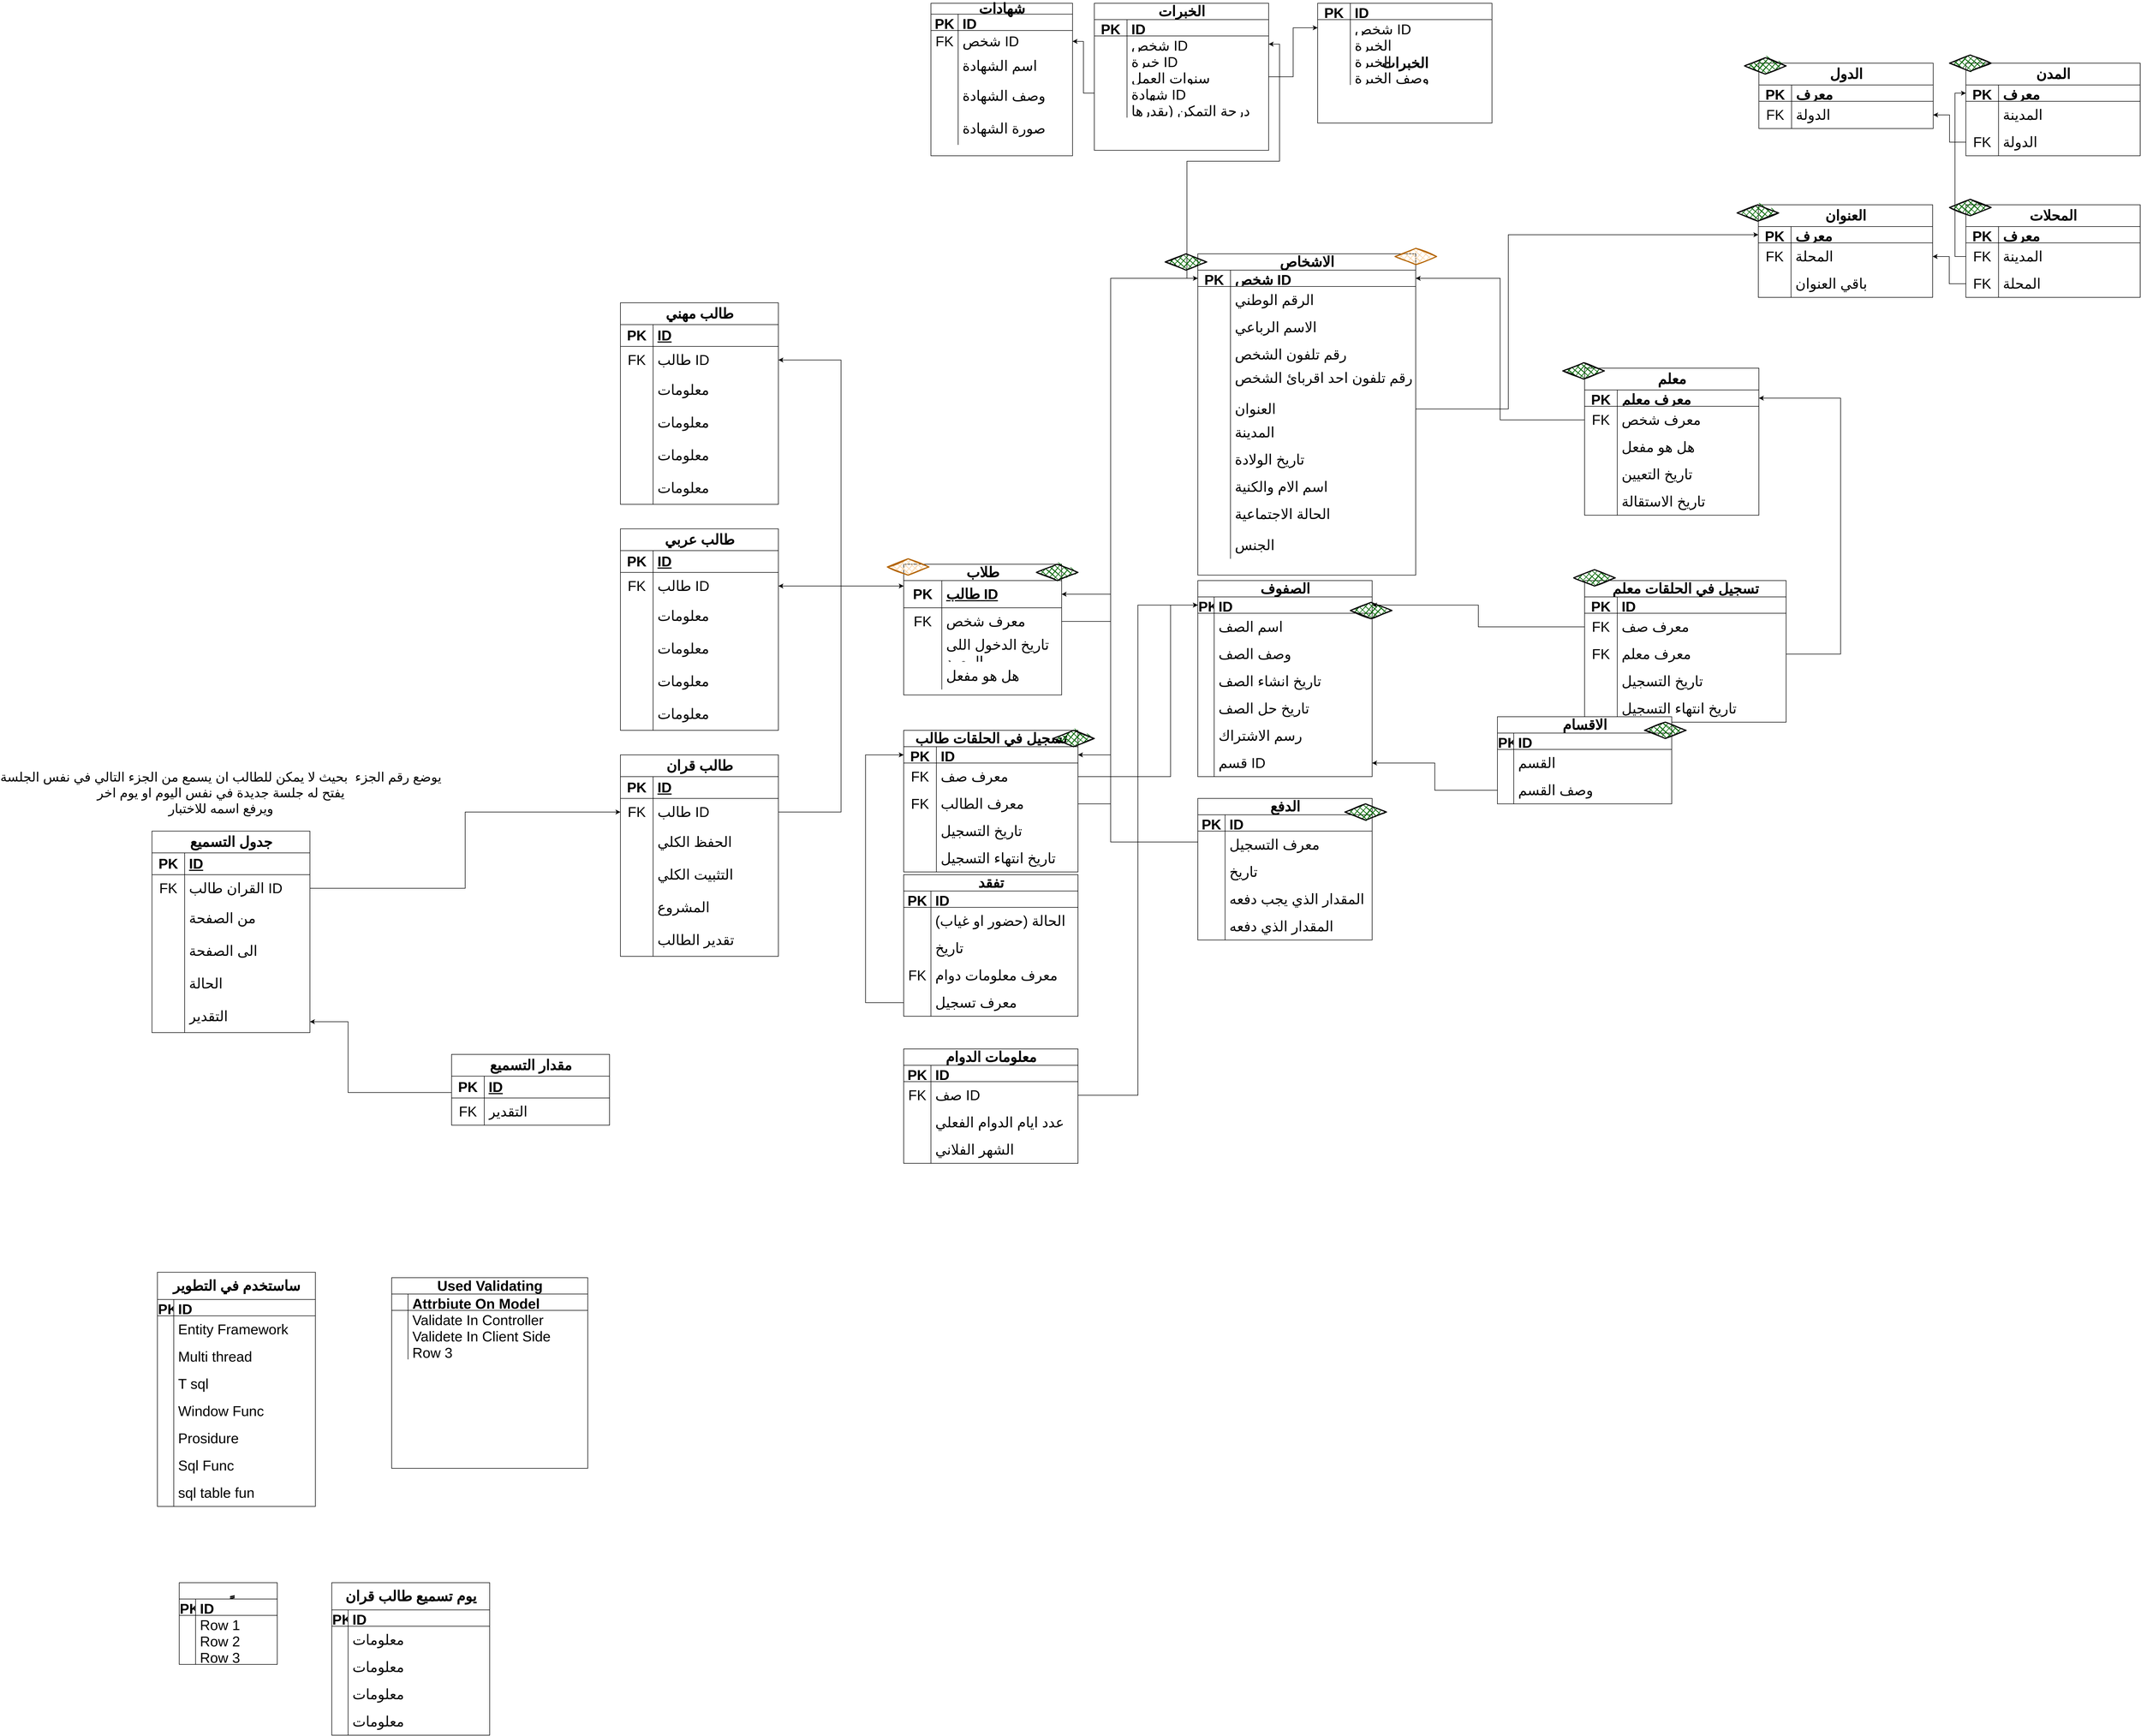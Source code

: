<mxfile version="27.1.4">
  <diagram name="نموذج المعهد" id="diagram1">
    <mxGraphModel dx="1489" dy="2431" grid="1" gridSize="10" guides="1" tooltips="1" connect="1" arrows="1" fold="1" page="1" pageScale="1" pageWidth="827" pageHeight="1169" math="0" shadow="0">
      <root>
        <mxCell id="0" />
        <mxCell id="1" parent="0" />
        <mxCell id="DfycZpZJbbIL7Prw7LZc-660" value="الاشخاص" style="shape=table;startSize=30;container=1;collapsible=1;childLayout=tableLayout;fixedRows=1;rowLines=0;fontStyle=1;align=center;resizeLast=1;html=1;fontSize=26;" parent="1" vertex="1">
          <mxGeometry x="3360" y="-130" width="400" height="590" as="geometry" />
        </mxCell>
        <mxCell id="DfycZpZJbbIL7Prw7LZc-661" value="" style="shape=tableRow;horizontal=0;startSize=0;swimlaneHead=0;swimlaneBody=0;fillColor=none;collapsible=0;dropTarget=0;points=[[0,0.5],[1,0.5]];portConstraint=eastwest;top=0;left=0;right=0;bottom=1;fontSize=26;" parent="DfycZpZJbbIL7Prw7LZc-660" vertex="1">
          <mxGeometry y="30" width="400" height="30" as="geometry" />
        </mxCell>
        <mxCell id="DfycZpZJbbIL7Prw7LZc-662" value="PK" style="shape=partialRectangle;connectable=0;fillColor=none;top=0;left=0;bottom=0;right=0;fontStyle=1;overflow=hidden;whiteSpace=wrap;html=1;fontSize=26;" parent="DfycZpZJbbIL7Prw7LZc-661" vertex="1">
          <mxGeometry width="60" height="30" as="geometry">
            <mxRectangle width="60" height="30" as="alternateBounds" />
          </mxGeometry>
        </mxCell>
        <mxCell id="DfycZpZJbbIL7Prw7LZc-663" value="شخص ID" style="shape=partialRectangle;connectable=0;fillColor=none;top=0;left=0;bottom=0;right=0;align=left;spacingLeft=6;fontStyle=5;overflow=hidden;whiteSpace=wrap;html=1;fontSize=26;" parent="DfycZpZJbbIL7Prw7LZc-661" vertex="1">
          <mxGeometry x="60" width="340" height="30" as="geometry">
            <mxRectangle width="340" height="30" as="alternateBounds" />
          </mxGeometry>
        </mxCell>
        <mxCell id="DfycZpZJbbIL7Prw7LZc-664" value="" style="shape=tableRow;horizontal=0;startSize=0;swimlaneHead=0;swimlaneBody=0;fillColor=none;collapsible=0;dropTarget=0;points=[[0,0.5],[1,0.5]];portConstraint=eastwest;top=0;left=0;right=0;bottom=0;fontSize=26;" parent="DfycZpZJbbIL7Prw7LZc-660" vertex="1">
          <mxGeometry y="60" width="400" height="50" as="geometry" />
        </mxCell>
        <mxCell id="DfycZpZJbbIL7Prw7LZc-665" value="" style="shape=partialRectangle;connectable=0;fillColor=none;top=0;left=0;bottom=0;right=0;editable=1;overflow=hidden;whiteSpace=wrap;html=1;fontSize=26;" parent="DfycZpZJbbIL7Prw7LZc-664" vertex="1">
          <mxGeometry width="60" height="50" as="geometry">
            <mxRectangle width="60" height="50" as="alternateBounds" />
          </mxGeometry>
        </mxCell>
        <mxCell id="DfycZpZJbbIL7Prw7LZc-666" value="&lt;div&gt;الرقم الوطني&lt;/div&gt;" style="shape=partialRectangle;connectable=0;fillColor=none;top=0;left=0;bottom=0;right=0;align=left;spacingLeft=6;overflow=hidden;whiteSpace=wrap;html=1;fontSize=26;" parent="DfycZpZJbbIL7Prw7LZc-664" vertex="1">
          <mxGeometry x="60" width="340" height="50" as="geometry">
            <mxRectangle width="340" height="50" as="alternateBounds" />
          </mxGeometry>
        </mxCell>
        <mxCell id="DfycZpZJbbIL7Prw7LZc-667" value="" style="shape=tableRow;horizontal=0;startSize=0;swimlaneHead=0;swimlaneBody=0;fillColor=none;collapsible=0;dropTarget=0;points=[[0,0.5],[1,0.5]];portConstraint=eastwest;top=0;left=0;right=0;bottom=0;fontSize=26;" parent="DfycZpZJbbIL7Prw7LZc-660" vertex="1">
          <mxGeometry y="110" width="400" height="50" as="geometry" />
        </mxCell>
        <mxCell id="DfycZpZJbbIL7Prw7LZc-668" value="" style="shape=partialRectangle;connectable=0;fillColor=none;top=0;left=0;bottom=0;right=0;editable=1;overflow=hidden;whiteSpace=wrap;html=1;fontSize=26;" parent="DfycZpZJbbIL7Prw7LZc-667" vertex="1">
          <mxGeometry width="60" height="50" as="geometry">
            <mxRectangle width="60" height="50" as="alternateBounds" />
          </mxGeometry>
        </mxCell>
        <mxCell id="DfycZpZJbbIL7Prw7LZc-669" value="&lt;div&gt;الاسم الرباعي&lt;/div&gt;" style="shape=partialRectangle;connectable=0;fillColor=none;top=0;left=0;bottom=0;right=0;align=left;spacingLeft=6;overflow=hidden;whiteSpace=wrap;html=1;fontSize=26;" parent="DfycZpZJbbIL7Prw7LZc-667" vertex="1">
          <mxGeometry x="60" width="340" height="50" as="geometry">
            <mxRectangle width="340" height="50" as="alternateBounds" />
          </mxGeometry>
        </mxCell>
        <mxCell id="DfycZpZJbbIL7Prw7LZc-670" value="" style="shape=tableRow;horizontal=0;startSize=0;swimlaneHead=0;swimlaneBody=0;fillColor=none;collapsible=0;dropTarget=0;points=[[0,0.5],[1,0.5]];portConstraint=eastwest;top=0;left=0;right=0;bottom=0;fontSize=26;" parent="DfycZpZJbbIL7Prw7LZc-660" vertex="1">
          <mxGeometry y="160" width="400" height="50" as="geometry" />
        </mxCell>
        <mxCell id="DfycZpZJbbIL7Prw7LZc-671" value="" style="shape=partialRectangle;connectable=0;fillColor=none;top=0;left=0;bottom=0;right=0;editable=1;overflow=hidden;whiteSpace=wrap;html=1;fontSize=26;" parent="DfycZpZJbbIL7Prw7LZc-670" vertex="1">
          <mxGeometry width="60" height="50" as="geometry">
            <mxRectangle width="60" height="50" as="alternateBounds" />
          </mxGeometry>
        </mxCell>
        <mxCell id="DfycZpZJbbIL7Prw7LZc-672" value="&lt;div&gt;رقم تلفون الشخص&lt;/div&gt;" style="shape=partialRectangle;connectable=0;fillColor=none;top=0;left=0;bottom=0;right=0;align=left;spacingLeft=6;overflow=hidden;whiteSpace=wrap;html=1;fontSize=26;" parent="DfycZpZJbbIL7Prw7LZc-670" vertex="1">
          <mxGeometry x="60" width="340" height="50" as="geometry">
            <mxRectangle width="340" height="50" as="alternateBounds" />
          </mxGeometry>
        </mxCell>
        <mxCell id="DfycZpZJbbIL7Prw7LZc-673" style="shape=tableRow;horizontal=0;startSize=0;swimlaneHead=0;swimlaneBody=0;fillColor=none;collapsible=0;dropTarget=0;points=[[0,0.5],[1,0.5]];portConstraint=eastwest;top=0;left=0;right=0;bottom=0;fontSize=26;" parent="DfycZpZJbbIL7Prw7LZc-660" vertex="1">
          <mxGeometry y="210" width="400" height="50" as="geometry" />
        </mxCell>
        <mxCell id="DfycZpZJbbIL7Prw7LZc-674" style="shape=partialRectangle;connectable=0;fillColor=none;top=0;left=0;bottom=0;right=0;editable=1;overflow=hidden;whiteSpace=wrap;html=1;fontSize=26;" parent="DfycZpZJbbIL7Prw7LZc-673" vertex="1">
          <mxGeometry width="60" height="50" as="geometry">
            <mxRectangle width="60" height="50" as="alternateBounds" />
          </mxGeometry>
        </mxCell>
        <mxCell id="DfycZpZJbbIL7Prw7LZc-675" value="&lt;div&gt;رقم تلفون احد اقربائ الشخص&lt;/div&gt;&lt;div&gt;&lt;br&gt;&lt;/div&gt;" style="shape=partialRectangle;connectable=0;fillColor=none;top=0;left=0;bottom=0;right=0;align=left;spacingLeft=6;overflow=hidden;whiteSpace=wrap;html=1;fontSize=26;" parent="DfycZpZJbbIL7Prw7LZc-673" vertex="1">
          <mxGeometry x="60" width="340" height="50" as="geometry">
            <mxRectangle width="340" height="50" as="alternateBounds" />
          </mxGeometry>
        </mxCell>
        <mxCell id="DfycZpZJbbIL7Prw7LZc-676" style="shape=tableRow;horizontal=0;startSize=0;swimlaneHead=0;swimlaneBody=0;fillColor=none;collapsible=0;dropTarget=0;points=[[0,0.5],[1,0.5]];portConstraint=eastwest;top=0;left=0;right=0;bottom=0;fontSize=26;" parent="DfycZpZJbbIL7Prw7LZc-660" vertex="1">
          <mxGeometry y="260" width="400" height="50" as="geometry" />
        </mxCell>
        <mxCell id="DfycZpZJbbIL7Prw7LZc-677" style="shape=partialRectangle;connectable=0;fillColor=none;top=0;left=0;bottom=0;right=0;editable=1;overflow=hidden;whiteSpace=wrap;html=1;fontSize=26;" parent="DfycZpZJbbIL7Prw7LZc-676" vertex="1">
          <mxGeometry width="60" height="50" as="geometry">
            <mxRectangle width="60" height="50" as="alternateBounds" />
          </mxGeometry>
        </mxCell>
        <mxCell id="DfycZpZJbbIL7Prw7LZc-678" value="العنوان" style="shape=partialRectangle;connectable=0;fillColor=none;top=0;left=0;bottom=0;right=0;align=left;spacingLeft=6;overflow=hidden;whiteSpace=wrap;html=1;fontSize=26;" parent="DfycZpZJbbIL7Prw7LZc-676" vertex="1">
          <mxGeometry x="60" width="340" height="50" as="geometry">
            <mxRectangle width="340" height="50" as="alternateBounds" />
          </mxGeometry>
        </mxCell>
        <mxCell id="DfycZpZJbbIL7Prw7LZc-679" style="shape=tableRow;horizontal=0;startSize=0;swimlaneHead=0;swimlaneBody=0;fillColor=none;collapsible=0;dropTarget=0;points=[[0,0.5],[1,0.5]];portConstraint=eastwest;top=0;left=0;right=0;bottom=0;fontSize=26;" parent="DfycZpZJbbIL7Prw7LZc-660" vertex="1">
          <mxGeometry y="310" width="400" height="50" as="geometry" />
        </mxCell>
        <mxCell id="DfycZpZJbbIL7Prw7LZc-680" style="shape=partialRectangle;connectable=0;fillColor=none;top=0;left=0;bottom=0;right=0;editable=1;overflow=hidden;whiteSpace=wrap;html=1;fontSize=26;" parent="DfycZpZJbbIL7Prw7LZc-679" vertex="1">
          <mxGeometry width="60" height="50" as="geometry">
            <mxRectangle width="60" height="50" as="alternateBounds" />
          </mxGeometry>
        </mxCell>
        <mxCell id="DfycZpZJbbIL7Prw7LZc-681" value="&lt;div&gt;المدينة&lt;/div&gt;&lt;div&gt;&lt;br&gt;&lt;/div&gt;" style="shape=partialRectangle;connectable=0;fillColor=none;top=0;left=0;bottom=0;right=0;align=left;spacingLeft=6;overflow=hidden;whiteSpace=wrap;html=1;fontSize=26;" parent="DfycZpZJbbIL7Prw7LZc-679" vertex="1">
          <mxGeometry x="60" width="340" height="50" as="geometry">
            <mxRectangle width="340" height="50" as="alternateBounds" />
          </mxGeometry>
        </mxCell>
        <mxCell id="DfycZpZJbbIL7Prw7LZc-682" style="shape=tableRow;horizontal=0;startSize=0;swimlaneHead=0;swimlaneBody=0;fillColor=none;collapsible=0;dropTarget=0;points=[[0,0.5],[1,0.5]];portConstraint=eastwest;top=0;left=0;right=0;bottom=0;fontSize=26;" parent="DfycZpZJbbIL7Prw7LZc-660" vertex="1">
          <mxGeometry y="360" width="400" height="50" as="geometry" />
        </mxCell>
        <mxCell id="DfycZpZJbbIL7Prw7LZc-683" style="shape=partialRectangle;connectable=0;fillColor=none;top=0;left=0;bottom=0;right=0;editable=1;overflow=hidden;whiteSpace=wrap;html=1;fontSize=26;" parent="DfycZpZJbbIL7Prw7LZc-682" vertex="1">
          <mxGeometry width="60" height="50" as="geometry">
            <mxRectangle width="60" height="50" as="alternateBounds" />
          </mxGeometry>
        </mxCell>
        <mxCell id="DfycZpZJbbIL7Prw7LZc-684" value="&lt;div&gt;تاريخ الولادة&lt;/div&gt;&lt;div&gt;&lt;br&gt;&lt;/div&gt;" style="shape=partialRectangle;connectable=0;fillColor=none;top=0;left=0;bottom=0;right=0;align=left;spacingLeft=6;overflow=hidden;whiteSpace=wrap;html=1;fontSize=26;" parent="DfycZpZJbbIL7Prw7LZc-682" vertex="1">
          <mxGeometry x="60" width="340" height="50" as="geometry">
            <mxRectangle width="340" height="50" as="alternateBounds" />
          </mxGeometry>
        </mxCell>
        <mxCell id="DfycZpZJbbIL7Prw7LZc-685" style="shape=tableRow;horizontal=0;startSize=0;swimlaneHead=0;swimlaneBody=0;fillColor=none;collapsible=0;dropTarget=0;points=[[0,0.5],[1,0.5]];portConstraint=eastwest;top=0;left=0;right=0;bottom=0;fontSize=26;" parent="DfycZpZJbbIL7Prw7LZc-660" vertex="1">
          <mxGeometry y="410" width="400" height="50" as="geometry" />
        </mxCell>
        <mxCell id="DfycZpZJbbIL7Prw7LZc-686" style="shape=partialRectangle;connectable=0;fillColor=none;top=0;left=0;bottom=0;right=0;editable=1;overflow=hidden;whiteSpace=wrap;html=1;fontSize=26;" parent="DfycZpZJbbIL7Prw7LZc-685" vertex="1">
          <mxGeometry width="60" height="50" as="geometry">
            <mxRectangle width="60" height="50" as="alternateBounds" />
          </mxGeometry>
        </mxCell>
        <mxCell id="DfycZpZJbbIL7Prw7LZc-687" value="&lt;div&gt;اسم الام والكنية&lt;/div&gt;&lt;div&gt;&lt;br&gt;&lt;/div&gt;" style="shape=partialRectangle;connectable=0;fillColor=none;top=0;left=0;bottom=0;right=0;align=left;spacingLeft=6;overflow=hidden;whiteSpace=wrap;html=1;fontSize=26;" parent="DfycZpZJbbIL7Prw7LZc-685" vertex="1">
          <mxGeometry x="60" width="340" height="50" as="geometry">
            <mxRectangle width="340" height="50" as="alternateBounds" />
          </mxGeometry>
        </mxCell>
        <mxCell id="DfycZpZJbbIL7Prw7LZc-688" style="shape=tableRow;horizontal=0;startSize=0;swimlaneHead=0;swimlaneBody=0;fillColor=none;collapsible=0;dropTarget=0;points=[[0,0.5],[1,0.5]];portConstraint=eastwest;top=0;left=0;right=0;bottom=0;fontSize=26;" parent="DfycZpZJbbIL7Prw7LZc-660" vertex="1">
          <mxGeometry y="460" width="400" height="50" as="geometry" />
        </mxCell>
        <mxCell id="DfycZpZJbbIL7Prw7LZc-689" style="shape=partialRectangle;connectable=0;fillColor=none;top=0;left=0;bottom=0;right=0;editable=1;overflow=hidden;whiteSpace=wrap;html=1;fontSize=26;" parent="DfycZpZJbbIL7Prw7LZc-688" vertex="1">
          <mxGeometry width="60" height="50" as="geometry">
            <mxRectangle width="60" height="50" as="alternateBounds" />
          </mxGeometry>
        </mxCell>
        <mxCell id="DfycZpZJbbIL7Prw7LZc-690" value="&lt;div&gt;الحالة الاجتماعية&lt;/div&gt;&lt;div&gt;&lt;br&gt;&lt;/div&gt;" style="shape=partialRectangle;connectable=0;fillColor=none;top=0;left=0;bottom=0;right=0;align=left;spacingLeft=6;overflow=hidden;whiteSpace=wrap;html=1;fontSize=26;" parent="DfycZpZJbbIL7Prw7LZc-688" vertex="1">
          <mxGeometry x="60" width="340" height="50" as="geometry">
            <mxRectangle width="340" height="50" as="alternateBounds" />
          </mxGeometry>
        </mxCell>
        <mxCell id="VCb3-OtIvGuTbweE4gRt-70" style="shape=tableRow;horizontal=0;startSize=0;swimlaneHead=0;swimlaneBody=0;fillColor=none;collapsible=0;dropTarget=0;points=[[0,0.5],[1,0.5]];portConstraint=eastwest;top=0;left=0;right=0;bottom=0;fontSize=26;" parent="DfycZpZJbbIL7Prw7LZc-660" vertex="1">
          <mxGeometry y="510" width="400" height="50" as="geometry" />
        </mxCell>
        <mxCell id="VCb3-OtIvGuTbweE4gRt-71" style="shape=partialRectangle;connectable=0;fillColor=none;top=0;left=0;bottom=0;right=0;editable=1;overflow=hidden;whiteSpace=wrap;html=1;fontSize=26;" parent="VCb3-OtIvGuTbweE4gRt-70" vertex="1">
          <mxGeometry width="60" height="50" as="geometry">
            <mxRectangle width="60" height="50" as="alternateBounds" />
          </mxGeometry>
        </mxCell>
        <mxCell id="VCb3-OtIvGuTbweE4gRt-72" value="الجنس" style="shape=partialRectangle;connectable=0;fillColor=none;top=0;left=0;bottom=0;right=0;align=left;spacingLeft=6;overflow=hidden;whiteSpace=wrap;html=1;fontSize=26;" parent="VCb3-OtIvGuTbweE4gRt-70" vertex="1">
          <mxGeometry x="60" width="340" height="50" as="geometry">
            <mxRectangle width="340" height="50" as="alternateBounds" />
          </mxGeometry>
        </mxCell>
        <mxCell id="DfycZpZJbbIL7Prw7LZc-691" style="edgeStyle=orthogonalEdgeStyle;rounded=0;orthogonalLoop=1;jettySize=auto;html=1;exitX=1;exitY=0.5;exitDx=0;exitDy=0;entryX=0;entryY=0.5;entryDx=0;entryDy=0;" parent="1" source="DfycZpZJbbIL7Prw7LZc-696" target="DfycZpZJbbIL7Prw7LZc-661" edge="1">
          <mxGeometry relative="1" as="geometry">
            <mxPoint x="3180" y="-40" as="targetPoint" />
            <Array as="points">
              <mxPoint x="3200" y="545" />
              <mxPoint x="3200" y="-85" />
            </Array>
          </mxGeometry>
        </mxCell>
        <mxCell id="DfycZpZJbbIL7Prw7LZc-692" value="طلاب" style="shape=table;startSize=30;container=1;collapsible=1;childLayout=tableLayout;fixedRows=1;rowLines=0;fontStyle=1;align=center;resizeLast=1;html=1;fontSize=26;" parent="1" vertex="1">
          <mxGeometry x="2820" y="440" width="290" height="240" as="geometry" />
        </mxCell>
        <mxCell id="DfycZpZJbbIL7Prw7LZc-693" value="" style="shape=tableRow;horizontal=0;startSize=0;swimlaneHead=0;swimlaneBody=0;fillColor=none;collapsible=0;dropTarget=0;points=[[0,0.5],[1,0.5]];portConstraint=eastwest;top=0;left=0;right=0;bottom=1;fontSize=26;" parent="DfycZpZJbbIL7Prw7LZc-692" vertex="1">
          <mxGeometry y="30" width="290" height="50" as="geometry" />
        </mxCell>
        <mxCell id="DfycZpZJbbIL7Prw7LZc-694" value="PK" style="shape=partialRectangle;connectable=0;fillColor=none;top=0;left=0;bottom=0;right=0;fontStyle=1;overflow=hidden;whiteSpace=wrap;html=1;fontSize=26;" parent="DfycZpZJbbIL7Prw7LZc-693" vertex="1">
          <mxGeometry width="70" height="50" as="geometry">
            <mxRectangle width="70" height="50" as="alternateBounds" />
          </mxGeometry>
        </mxCell>
        <mxCell id="DfycZpZJbbIL7Prw7LZc-695" value="طالب ID" style="shape=partialRectangle;connectable=0;fillColor=none;top=0;left=0;bottom=0;right=0;align=left;spacingLeft=6;fontStyle=5;overflow=hidden;whiteSpace=wrap;html=1;fontSize=26;" parent="DfycZpZJbbIL7Prw7LZc-693" vertex="1">
          <mxGeometry x="70" width="220" height="50" as="geometry">
            <mxRectangle width="220" height="50" as="alternateBounds" />
          </mxGeometry>
        </mxCell>
        <mxCell id="DfycZpZJbbIL7Prw7LZc-696" value="" style="shape=tableRow;horizontal=0;startSize=0;swimlaneHead=0;swimlaneBody=0;fillColor=none;collapsible=0;dropTarget=0;points=[[0,0.5],[1,0.5]];portConstraint=eastwest;top=0;left=0;right=0;bottom=0;fontSize=26;" parent="DfycZpZJbbIL7Prw7LZc-692" vertex="1">
          <mxGeometry y="80" width="290" height="50" as="geometry" />
        </mxCell>
        <mxCell id="DfycZpZJbbIL7Prw7LZc-697" value="FK" style="shape=partialRectangle;connectable=0;fillColor=none;top=0;left=0;bottom=0;right=0;editable=1;overflow=hidden;whiteSpace=wrap;html=1;fontSize=26;" parent="DfycZpZJbbIL7Prw7LZc-696" vertex="1">
          <mxGeometry width="70" height="50" as="geometry">
            <mxRectangle width="70" height="50" as="alternateBounds" />
          </mxGeometry>
        </mxCell>
        <mxCell id="DfycZpZJbbIL7Prw7LZc-698" value="معرف شخص" style="shape=partialRectangle;connectable=0;fillColor=none;top=0;left=0;bottom=0;right=0;align=left;spacingLeft=6;overflow=hidden;whiteSpace=wrap;html=1;fontSize=26;" parent="DfycZpZJbbIL7Prw7LZc-696" vertex="1">
          <mxGeometry x="70" width="220" height="50" as="geometry">
            <mxRectangle width="220" height="50" as="alternateBounds" />
          </mxGeometry>
        </mxCell>
        <mxCell id="DfycZpZJbbIL7Prw7LZc-699" value="" style="shape=tableRow;horizontal=0;startSize=0;swimlaneHead=0;swimlaneBody=0;fillColor=none;collapsible=0;dropTarget=0;points=[[0,0.5],[1,0.5]];portConstraint=eastwest;top=0;left=0;right=0;bottom=0;fontSize=26;" parent="DfycZpZJbbIL7Prw7LZc-692" vertex="1">
          <mxGeometry y="130" width="290" height="50" as="geometry" />
        </mxCell>
        <mxCell id="DfycZpZJbbIL7Prw7LZc-700" value="" style="shape=partialRectangle;connectable=0;fillColor=none;top=0;left=0;bottom=0;right=0;editable=1;overflow=hidden;whiteSpace=wrap;html=1;fontSize=26;" parent="DfycZpZJbbIL7Prw7LZc-699" vertex="1">
          <mxGeometry width="70" height="50" as="geometry">
            <mxRectangle width="70" height="50" as="alternateBounds" />
          </mxGeometry>
        </mxCell>
        <mxCell id="DfycZpZJbbIL7Prw7LZc-701" value="تاريخ الدخول اللى المعهد" style="shape=partialRectangle;connectable=0;fillColor=none;top=0;left=0;bottom=0;right=0;align=left;spacingLeft=6;overflow=hidden;whiteSpace=wrap;html=1;fontSize=26;" parent="DfycZpZJbbIL7Prw7LZc-699" vertex="1">
          <mxGeometry x="70" width="220" height="50" as="geometry">
            <mxRectangle width="220" height="50" as="alternateBounds" />
          </mxGeometry>
        </mxCell>
        <mxCell id="DfycZpZJbbIL7Prw7LZc-702" value="" style="shape=tableRow;horizontal=0;startSize=0;swimlaneHead=0;swimlaneBody=0;fillColor=none;collapsible=0;dropTarget=0;points=[[0,0.5],[1,0.5]];portConstraint=eastwest;top=0;left=0;right=0;bottom=0;fontSize=26;" parent="DfycZpZJbbIL7Prw7LZc-692" vertex="1">
          <mxGeometry y="180" width="290" height="50" as="geometry" />
        </mxCell>
        <mxCell id="DfycZpZJbbIL7Prw7LZc-703" value="" style="shape=partialRectangle;connectable=0;fillColor=none;top=0;left=0;bottom=0;right=0;editable=1;overflow=hidden;whiteSpace=wrap;html=1;fontSize=26;" parent="DfycZpZJbbIL7Prw7LZc-702" vertex="1">
          <mxGeometry width="70" height="50" as="geometry">
            <mxRectangle width="70" height="50" as="alternateBounds" />
          </mxGeometry>
        </mxCell>
        <mxCell id="DfycZpZJbbIL7Prw7LZc-704" value="هل هو مفعل" style="shape=partialRectangle;connectable=0;fillColor=none;top=0;left=0;bottom=0;right=0;align=left;spacingLeft=6;overflow=hidden;whiteSpace=wrap;html=1;fontSize=26;" parent="DfycZpZJbbIL7Prw7LZc-702" vertex="1">
          <mxGeometry x="70" width="220" height="50" as="geometry">
            <mxRectangle width="220" height="50" as="alternateBounds" />
          </mxGeometry>
        </mxCell>
        <mxCell id="DfycZpZJbbIL7Prw7LZc-705" value="ٍ" style="shape=table;startSize=30;container=1;collapsible=1;childLayout=tableLayout;fixedRows=1;rowLines=0;fontStyle=1;align=center;resizeLast=1;html=1;fontSize=26;" parent="1" vertex="1">
          <mxGeometry x="1490" y="2310" width="180" height="150" as="geometry" />
        </mxCell>
        <mxCell id="DfycZpZJbbIL7Prw7LZc-706" value="" style="shape=tableRow;horizontal=0;startSize=0;swimlaneHead=0;swimlaneBody=0;fillColor=none;collapsible=0;dropTarget=0;points=[[0,0.5],[1,0.5]];portConstraint=eastwest;top=0;left=0;right=0;bottom=1;fontSize=26;" parent="DfycZpZJbbIL7Prw7LZc-705" vertex="1">
          <mxGeometry y="30" width="180" height="30" as="geometry" />
        </mxCell>
        <mxCell id="DfycZpZJbbIL7Prw7LZc-707" value="PK" style="shape=partialRectangle;connectable=0;fillColor=none;top=0;left=0;bottom=0;right=0;fontStyle=1;overflow=hidden;whiteSpace=wrap;html=1;fontSize=26;" parent="DfycZpZJbbIL7Prw7LZc-706" vertex="1">
          <mxGeometry width="30" height="30" as="geometry">
            <mxRectangle width="30" height="30" as="alternateBounds" />
          </mxGeometry>
        </mxCell>
        <mxCell id="DfycZpZJbbIL7Prw7LZc-708" value="ID" style="shape=partialRectangle;connectable=0;fillColor=none;top=0;left=0;bottom=0;right=0;align=left;spacingLeft=6;fontStyle=5;overflow=hidden;whiteSpace=wrap;html=1;fontSize=26;" parent="DfycZpZJbbIL7Prw7LZc-706" vertex="1">
          <mxGeometry x="30" width="150" height="30" as="geometry">
            <mxRectangle width="150" height="30" as="alternateBounds" />
          </mxGeometry>
        </mxCell>
        <mxCell id="DfycZpZJbbIL7Prw7LZc-709" value="" style="shape=tableRow;horizontal=0;startSize=0;swimlaneHead=0;swimlaneBody=0;fillColor=none;collapsible=0;dropTarget=0;points=[[0,0.5],[1,0.5]];portConstraint=eastwest;top=0;left=0;right=0;bottom=0;fontSize=26;" parent="DfycZpZJbbIL7Prw7LZc-705" vertex="1">
          <mxGeometry y="60" width="180" height="30" as="geometry" />
        </mxCell>
        <mxCell id="DfycZpZJbbIL7Prw7LZc-710" value="" style="shape=partialRectangle;connectable=0;fillColor=none;top=0;left=0;bottom=0;right=0;editable=1;overflow=hidden;whiteSpace=wrap;html=1;fontSize=26;" parent="DfycZpZJbbIL7Prw7LZc-709" vertex="1">
          <mxGeometry width="30" height="30" as="geometry">
            <mxRectangle width="30" height="30" as="alternateBounds" />
          </mxGeometry>
        </mxCell>
        <mxCell id="DfycZpZJbbIL7Prw7LZc-711" value="Row 1" style="shape=partialRectangle;connectable=0;fillColor=none;top=0;left=0;bottom=0;right=0;align=left;spacingLeft=6;overflow=hidden;whiteSpace=wrap;html=1;fontSize=26;" parent="DfycZpZJbbIL7Prw7LZc-709" vertex="1">
          <mxGeometry x="30" width="150" height="30" as="geometry">
            <mxRectangle width="150" height="30" as="alternateBounds" />
          </mxGeometry>
        </mxCell>
        <mxCell id="DfycZpZJbbIL7Prw7LZc-712" value="" style="shape=tableRow;horizontal=0;startSize=0;swimlaneHead=0;swimlaneBody=0;fillColor=none;collapsible=0;dropTarget=0;points=[[0,0.5],[1,0.5]];portConstraint=eastwest;top=0;left=0;right=0;bottom=0;fontSize=26;" parent="DfycZpZJbbIL7Prw7LZc-705" vertex="1">
          <mxGeometry y="90" width="180" height="30" as="geometry" />
        </mxCell>
        <mxCell id="DfycZpZJbbIL7Prw7LZc-713" value="" style="shape=partialRectangle;connectable=0;fillColor=none;top=0;left=0;bottom=0;right=0;editable=1;overflow=hidden;whiteSpace=wrap;html=1;fontSize=26;" parent="DfycZpZJbbIL7Prw7LZc-712" vertex="1">
          <mxGeometry width="30" height="30" as="geometry">
            <mxRectangle width="30" height="30" as="alternateBounds" />
          </mxGeometry>
        </mxCell>
        <mxCell id="DfycZpZJbbIL7Prw7LZc-714" value="Row 2" style="shape=partialRectangle;connectable=0;fillColor=none;top=0;left=0;bottom=0;right=0;align=left;spacingLeft=6;overflow=hidden;whiteSpace=wrap;html=1;fontSize=26;" parent="DfycZpZJbbIL7Prw7LZc-712" vertex="1">
          <mxGeometry x="30" width="150" height="30" as="geometry">
            <mxRectangle width="150" height="30" as="alternateBounds" />
          </mxGeometry>
        </mxCell>
        <mxCell id="DfycZpZJbbIL7Prw7LZc-715" value="" style="shape=tableRow;horizontal=0;startSize=0;swimlaneHead=0;swimlaneBody=0;fillColor=none;collapsible=0;dropTarget=0;points=[[0,0.5],[1,0.5]];portConstraint=eastwest;top=0;left=0;right=0;bottom=0;fontSize=26;" parent="DfycZpZJbbIL7Prw7LZc-705" vertex="1">
          <mxGeometry y="120" width="180" height="30" as="geometry" />
        </mxCell>
        <mxCell id="DfycZpZJbbIL7Prw7LZc-716" value="" style="shape=partialRectangle;connectable=0;fillColor=none;top=0;left=0;bottom=0;right=0;editable=1;overflow=hidden;whiteSpace=wrap;html=1;fontSize=26;" parent="DfycZpZJbbIL7Prw7LZc-715" vertex="1">
          <mxGeometry width="30" height="30" as="geometry">
            <mxRectangle width="30" height="30" as="alternateBounds" />
          </mxGeometry>
        </mxCell>
        <mxCell id="DfycZpZJbbIL7Prw7LZc-717" value="Row 3" style="shape=partialRectangle;connectable=0;fillColor=none;top=0;left=0;bottom=0;right=0;align=left;spacingLeft=6;overflow=hidden;whiteSpace=wrap;html=1;fontSize=26;" parent="DfycZpZJbbIL7Prw7LZc-715" vertex="1">
          <mxGeometry x="30" width="150" height="30" as="geometry">
            <mxRectangle width="150" height="30" as="alternateBounds" />
          </mxGeometry>
        </mxCell>
        <mxCell id="DfycZpZJbbIL7Prw7LZc-718" value="طالب قران" style="shape=table;startSize=40;container=1;collapsible=1;childLayout=tableLayout;fixedRows=1;rowLines=0;fontStyle=1;align=center;resizeLast=1;html=1;fontSize=26;" parent="1" vertex="1">
          <mxGeometry x="2300" y="790" width="290" height="370" as="geometry" />
        </mxCell>
        <mxCell id="DfycZpZJbbIL7Prw7LZc-719" value="" style="shape=tableRow;horizontal=0;startSize=0;swimlaneHead=0;swimlaneBody=0;fillColor=none;collapsible=0;dropTarget=0;points=[[0,0.5],[1,0.5]];portConstraint=eastwest;top=0;left=0;right=0;bottom=1;fontSize=26;" parent="DfycZpZJbbIL7Prw7LZc-718" vertex="1">
          <mxGeometry y="40" width="290" height="40" as="geometry" />
        </mxCell>
        <mxCell id="DfycZpZJbbIL7Prw7LZc-720" value="PK" style="shape=partialRectangle;connectable=0;fillColor=none;top=0;left=0;bottom=0;right=0;fontStyle=1;overflow=hidden;whiteSpace=wrap;html=1;fontSize=26;" parent="DfycZpZJbbIL7Prw7LZc-719" vertex="1">
          <mxGeometry width="60" height="40" as="geometry">
            <mxRectangle width="60" height="40" as="alternateBounds" />
          </mxGeometry>
        </mxCell>
        <mxCell id="DfycZpZJbbIL7Prw7LZc-721" value="ID" style="shape=partialRectangle;connectable=0;fillColor=none;top=0;left=0;bottom=0;right=0;align=left;spacingLeft=6;fontStyle=5;overflow=hidden;whiteSpace=wrap;html=1;fontSize=26;" parent="DfycZpZJbbIL7Prw7LZc-719" vertex="1">
          <mxGeometry x="60" width="230" height="40" as="geometry">
            <mxRectangle width="230" height="40" as="alternateBounds" />
          </mxGeometry>
        </mxCell>
        <mxCell id="DfycZpZJbbIL7Prw7LZc-722" value="" style="shape=tableRow;horizontal=0;startSize=0;swimlaneHead=0;swimlaneBody=0;fillColor=none;collapsible=0;dropTarget=0;points=[[0,0.5],[1,0.5]];portConstraint=eastwest;top=0;left=0;right=0;bottom=0;fontSize=26;" parent="DfycZpZJbbIL7Prw7LZc-718" vertex="1">
          <mxGeometry y="80" width="290" height="50" as="geometry" />
        </mxCell>
        <mxCell id="DfycZpZJbbIL7Prw7LZc-723" value="FK" style="shape=partialRectangle;connectable=0;fillColor=none;top=0;left=0;bottom=0;right=0;editable=1;overflow=hidden;whiteSpace=wrap;html=1;fontSize=26;" parent="DfycZpZJbbIL7Prw7LZc-722" vertex="1">
          <mxGeometry width="60" height="50" as="geometry">
            <mxRectangle width="60" height="50" as="alternateBounds" />
          </mxGeometry>
        </mxCell>
        <mxCell id="DfycZpZJbbIL7Prw7LZc-724" value="طالب ID" style="shape=partialRectangle;connectable=0;fillColor=none;top=0;left=0;bottom=0;right=0;align=left;spacingLeft=6;overflow=hidden;whiteSpace=wrap;html=1;fontSize=26;" parent="DfycZpZJbbIL7Prw7LZc-722" vertex="1">
          <mxGeometry x="60" width="230" height="50" as="geometry">
            <mxRectangle width="230" height="50" as="alternateBounds" />
          </mxGeometry>
        </mxCell>
        <mxCell id="DfycZpZJbbIL7Prw7LZc-725" value="" style="shape=tableRow;horizontal=0;startSize=0;swimlaneHead=0;swimlaneBody=0;fillColor=none;collapsible=0;dropTarget=0;points=[[0,0.5],[1,0.5]];portConstraint=eastwest;top=0;left=0;right=0;bottom=0;fontSize=26;" parent="DfycZpZJbbIL7Prw7LZc-718" vertex="1">
          <mxGeometry y="130" width="290" height="60" as="geometry" />
        </mxCell>
        <mxCell id="DfycZpZJbbIL7Prw7LZc-726" value="" style="shape=partialRectangle;connectable=0;fillColor=none;top=0;left=0;bottom=0;right=0;editable=1;overflow=hidden;whiteSpace=wrap;html=1;fontSize=26;" parent="DfycZpZJbbIL7Prw7LZc-725" vertex="1">
          <mxGeometry width="60" height="60" as="geometry">
            <mxRectangle width="60" height="60" as="alternateBounds" />
          </mxGeometry>
        </mxCell>
        <mxCell id="DfycZpZJbbIL7Prw7LZc-727" value="الحفظ الكلي" style="shape=partialRectangle;connectable=0;fillColor=none;top=0;left=0;bottom=0;right=0;align=left;spacingLeft=6;overflow=hidden;whiteSpace=wrap;html=1;fontSize=26;" parent="DfycZpZJbbIL7Prw7LZc-725" vertex="1">
          <mxGeometry x="60" width="230" height="60" as="geometry">
            <mxRectangle width="230" height="60" as="alternateBounds" />
          </mxGeometry>
        </mxCell>
        <mxCell id="DfycZpZJbbIL7Prw7LZc-728" value="" style="shape=tableRow;horizontal=0;startSize=0;swimlaneHead=0;swimlaneBody=0;fillColor=none;collapsible=0;dropTarget=0;points=[[0,0.5],[1,0.5]];portConstraint=eastwest;top=0;left=0;right=0;bottom=0;fontSize=26;" parent="DfycZpZJbbIL7Prw7LZc-718" vertex="1">
          <mxGeometry y="190" width="290" height="60" as="geometry" />
        </mxCell>
        <mxCell id="DfycZpZJbbIL7Prw7LZc-729" value="" style="shape=partialRectangle;connectable=0;fillColor=none;top=0;left=0;bottom=0;right=0;editable=1;overflow=hidden;whiteSpace=wrap;html=1;fontSize=26;" parent="DfycZpZJbbIL7Prw7LZc-728" vertex="1">
          <mxGeometry width="60" height="60" as="geometry">
            <mxRectangle width="60" height="60" as="alternateBounds" />
          </mxGeometry>
        </mxCell>
        <mxCell id="DfycZpZJbbIL7Prw7LZc-730" value="التثبيت الكلي" style="shape=partialRectangle;connectable=0;fillColor=none;top=0;left=0;bottom=0;right=0;align=left;spacingLeft=6;overflow=hidden;whiteSpace=wrap;html=1;fontSize=26;" parent="DfycZpZJbbIL7Prw7LZc-728" vertex="1">
          <mxGeometry x="60" width="230" height="60" as="geometry">
            <mxRectangle width="230" height="60" as="alternateBounds" />
          </mxGeometry>
        </mxCell>
        <mxCell id="DfycZpZJbbIL7Prw7LZc-731" style="shape=tableRow;horizontal=0;startSize=0;swimlaneHead=0;swimlaneBody=0;fillColor=none;collapsible=0;dropTarget=0;points=[[0,0.5],[1,0.5]];portConstraint=eastwest;top=0;left=0;right=0;bottom=0;fontSize=26;" parent="DfycZpZJbbIL7Prw7LZc-718" vertex="1">
          <mxGeometry y="250" width="290" height="60" as="geometry" />
        </mxCell>
        <mxCell id="DfycZpZJbbIL7Prw7LZc-732" style="shape=partialRectangle;connectable=0;fillColor=none;top=0;left=0;bottom=0;right=0;editable=1;overflow=hidden;whiteSpace=wrap;html=1;fontSize=26;" parent="DfycZpZJbbIL7Prw7LZc-731" vertex="1">
          <mxGeometry width="60" height="60" as="geometry">
            <mxRectangle width="60" height="60" as="alternateBounds" />
          </mxGeometry>
        </mxCell>
        <mxCell id="DfycZpZJbbIL7Prw7LZc-733" value="المشروع" style="shape=partialRectangle;connectable=0;fillColor=none;top=0;left=0;bottom=0;right=0;align=left;spacingLeft=6;overflow=hidden;whiteSpace=wrap;html=1;fontSize=26;" parent="DfycZpZJbbIL7Prw7LZc-731" vertex="1">
          <mxGeometry x="60" width="230" height="60" as="geometry">
            <mxRectangle width="230" height="60" as="alternateBounds" />
          </mxGeometry>
        </mxCell>
        <mxCell id="DfycZpZJbbIL7Prw7LZc-734" style="shape=tableRow;horizontal=0;startSize=0;swimlaneHead=0;swimlaneBody=0;fillColor=none;collapsible=0;dropTarget=0;points=[[0,0.5],[1,0.5]];portConstraint=eastwest;top=0;left=0;right=0;bottom=0;fontSize=26;" parent="DfycZpZJbbIL7Prw7LZc-718" vertex="1">
          <mxGeometry y="310" width="290" height="60" as="geometry" />
        </mxCell>
        <mxCell id="DfycZpZJbbIL7Prw7LZc-735" style="shape=partialRectangle;connectable=0;fillColor=none;top=0;left=0;bottom=0;right=0;editable=1;overflow=hidden;whiteSpace=wrap;html=1;fontSize=26;" parent="DfycZpZJbbIL7Prw7LZc-734" vertex="1">
          <mxGeometry width="60" height="60" as="geometry">
            <mxRectangle width="60" height="60" as="alternateBounds" />
          </mxGeometry>
        </mxCell>
        <mxCell id="DfycZpZJbbIL7Prw7LZc-736" value="تقدير الطالب" style="shape=partialRectangle;connectable=0;fillColor=none;top=0;left=0;bottom=0;right=0;align=left;spacingLeft=6;overflow=hidden;whiteSpace=wrap;html=1;fontSize=26;" parent="DfycZpZJbbIL7Prw7LZc-734" vertex="1">
          <mxGeometry x="60" width="230" height="60" as="geometry">
            <mxRectangle width="230" height="60" as="alternateBounds" />
          </mxGeometry>
        </mxCell>
        <mxCell id="DfycZpZJbbIL7Prw7LZc-737" value="الصفوف" style="shape=table;startSize=30;container=1;collapsible=1;childLayout=tableLayout;fixedRows=1;rowLines=0;fontStyle=1;align=center;resizeLast=1;html=1;fontSize=26;" parent="1" vertex="1">
          <mxGeometry x="3360" y="470" width="320" height="360" as="geometry" />
        </mxCell>
        <mxCell id="DfycZpZJbbIL7Prw7LZc-738" value="" style="shape=tableRow;horizontal=0;startSize=0;swimlaneHead=0;swimlaneBody=0;fillColor=none;collapsible=0;dropTarget=0;points=[[0,0.5],[1,0.5]];portConstraint=eastwest;top=0;left=0;right=0;bottom=1;fontSize=26;" parent="DfycZpZJbbIL7Prw7LZc-737" vertex="1">
          <mxGeometry y="30" width="320" height="30" as="geometry" />
        </mxCell>
        <mxCell id="DfycZpZJbbIL7Prw7LZc-739" value="PK" style="shape=partialRectangle;connectable=0;fillColor=none;top=0;left=0;bottom=0;right=0;fontStyle=1;overflow=hidden;whiteSpace=wrap;html=1;fontSize=26;" parent="DfycZpZJbbIL7Prw7LZc-738" vertex="1">
          <mxGeometry width="30" height="30" as="geometry">
            <mxRectangle width="30" height="30" as="alternateBounds" />
          </mxGeometry>
        </mxCell>
        <mxCell id="DfycZpZJbbIL7Prw7LZc-740" value="ID" style="shape=partialRectangle;connectable=0;fillColor=none;top=0;left=0;bottom=0;right=0;align=left;spacingLeft=6;fontStyle=5;overflow=hidden;whiteSpace=wrap;html=1;fontSize=26;" parent="DfycZpZJbbIL7Prw7LZc-738" vertex="1">
          <mxGeometry x="30" width="290" height="30" as="geometry">
            <mxRectangle width="290" height="30" as="alternateBounds" />
          </mxGeometry>
        </mxCell>
        <mxCell id="DfycZpZJbbIL7Prw7LZc-741" value="" style="shape=tableRow;horizontal=0;startSize=0;swimlaneHead=0;swimlaneBody=0;fillColor=none;collapsible=0;dropTarget=0;points=[[0,0.5],[1,0.5]];portConstraint=eastwest;top=0;left=0;right=0;bottom=0;fontSize=26;" parent="DfycZpZJbbIL7Prw7LZc-737" vertex="1">
          <mxGeometry y="60" width="320" height="50" as="geometry" />
        </mxCell>
        <mxCell id="DfycZpZJbbIL7Prw7LZc-742" value="" style="shape=partialRectangle;connectable=0;fillColor=none;top=0;left=0;bottom=0;right=0;editable=1;overflow=hidden;whiteSpace=wrap;html=1;fontSize=26;" parent="DfycZpZJbbIL7Prw7LZc-741" vertex="1">
          <mxGeometry width="30" height="50" as="geometry">
            <mxRectangle width="30" height="50" as="alternateBounds" />
          </mxGeometry>
        </mxCell>
        <mxCell id="DfycZpZJbbIL7Prw7LZc-743" value="اسم الصف" style="shape=partialRectangle;connectable=0;fillColor=none;top=0;left=0;bottom=0;right=0;align=left;spacingLeft=6;overflow=hidden;whiteSpace=wrap;html=1;fontSize=26;" parent="DfycZpZJbbIL7Prw7LZc-741" vertex="1">
          <mxGeometry x="30" width="290" height="50" as="geometry">
            <mxRectangle width="290" height="50" as="alternateBounds" />
          </mxGeometry>
        </mxCell>
        <mxCell id="DfycZpZJbbIL7Prw7LZc-744" style="shape=tableRow;horizontal=0;startSize=0;swimlaneHead=0;swimlaneBody=0;fillColor=none;collapsible=0;dropTarget=0;points=[[0,0.5],[1,0.5]];portConstraint=eastwest;top=0;left=0;right=0;bottom=0;fontSize=26;" parent="DfycZpZJbbIL7Prw7LZc-737" vertex="1">
          <mxGeometry y="110" width="320" height="50" as="geometry" />
        </mxCell>
        <mxCell id="DfycZpZJbbIL7Prw7LZc-745" style="shape=partialRectangle;connectable=0;fillColor=none;top=0;left=0;bottom=0;right=0;editable=1;overflow=hidden;whiteSpace=wrap;html=1;fontSize=26;" parent="DfycZpZJbbIL7Prw7LZc-744" vertex="1">
          <mxGeometry width="30" height="50" as="geometry">
            <mxRectangle width="30" height="50" as="alternateBounds" />
          </mxGeometry>
        </mxCell>
        <mxCell id="DfycZpZJbbIL7Prw7LZc-746" value="وصف الصف" style="shape=partialRectangle;connectable=0;fillColor=none;top=0;left=0;bottom=0;right=0;align=left;spacingLeft=6;overflow=hidden;whiteSpace=wrap;html=1;fontSize=26;" parent="DfycZpZJbbIL7Prw7LZc-744" vertex="1">
          <mxGeometry x="30" width="290" height="50" as="geometry">
            <mxRectangle width="290" height="50" as="alternateBounds" />
          </mxGeometry>
        </mxCell>
        <mxCell id="DfycZpZJbbIL7Prw7LZc-747" style="shape=tableRow;horizontal=0;startSize=0;swimlaneHead=0;swimlaneBody=0;fillColor=none;collapsible=0;dropTarget=0;points=[[0,0.5],[1,0.5]];portConstraint=eastwest;top=0;left=0;right=0;bottom=0;fontSize=26;" parent="DfycZpZJbbIL7Prw7LZc-737" vertex="1">
          <mxGeometry y="160" width="320" height="50" as="geometry" />
        </mxCell>
        <mxCell id="DfycZpZJbbIL7Prw7LZc-748" style="shape=partialRectangle;connectable=0;fillColor=none;top=0;left=0;bottom=0;right=0;editable=1;overflow=hidden;whiteSpace=wrap;html=1;fontSize=26;" parent="DfycZpZJbbIL7Prw7LZc-747" vertex="1">
          <mxGeometry width="30" height="50" as="geometry">
            <mxRectangle width="30" height="50" as="alternateBounds" />
          </mxGeometry>
        </mxCell>
        <mxCell id="DfycZpZJbbIL7Prw7LZc-749" value="تاريخ انشاء الصف" style="shape=partialRectangle;connectable=0;fillColor=none;top=0;left=0;bottom=0;right=0;align=left;spacingLeft=6;overflow=hidden;whiteSpace=wrap;html=1;fontSize=26;" parent="DfycZpZJbbIL7Prw7LZc-747" vertex="1">
          <mxGeometry x="30" width="290" height="50" as="geometry">
            <mxRectangle width="290" height="50" as="alternateBounds" />
          </mxGeometry>
        </mxCell>
        <mxCell id="DfycZpZJbbIL7Prw7LZc-750" style="shape=tableRow;horizontal=0;startSize=0;swimlaneHead=0;swimlaneBody=0;fillColor=none;collapsible=0;dropTarget=0;points=[[0,0.5],[1,0.5]];portConstraint=eastwest;top=0;left=0;right=0;bottom=0;fontSize=26;" parent="DfycZpZJbbIL7Prw7LZc-737" vertex="1">
          <mxGeometry y="210" width="320" height="50" as="geometry" />
        </mxCell>
        <mxCell id="DfycZpZJbbIL7Prw7LZc-751" style="shape=partialRectangle;connectable=0;fillColor=none;top=0;left=0;bottom=0;right=0;editable=1;overflow=hidden;whiteSpace=wrap;html=1;fontSize=26;" parent="DfycZpZJbbIL7Prw7LZc-750" vertex="1">
          <mxGeometry width="30" height="50" as="geometry">
            <mxRectangle width="30" height="50" as="alternateBounds" />
          </mxGeometry>
        </mxCell>
        <mxCell id="DfycZpZJbbIL7Prw7LZc-752" value="تاريخ حل الصف" style="shape=partialRectangle;connectable=0;fillColor=none;top=0;left=0;bottom=0;right=0;align=left;spacingLeft=6;overflow=hidden;whiteSpace=wrap;html=1;fontSize=26;" parent="DfycZpZJbbIL7Prw7LZc-750" vertex="1">
          <mxGeometry x="30" width="290" height="50" as="geometry">
            <mxRectangle width="290" height="50" as="alternateBounds" />
          </mxGeometry>
        </mxCell>
        <mxCell id="DfycZpZJbbIL7Prw7LZc-1036" style="shape=tableRow;horizontal=0;startSize=0;swimlaneHead=0;swimlaneBody=0;fillColor=none;collapsible=0;dropTarget=0;points=[[0,0.5],[1,0.5]];portConstraint=eastwest;top=0;left=0;right=0;bottom=0;fontSize=26;" parent="DfycZpZJbbIL7Prw7LZc-737" vertex="1">
          <mxGeometry y="260" width="320" height="50" as="geometry" />
        </mxCell>
        <mxCell id="DfycZpZJbbIL7Prw7LZc-1037" style="shape=partialRectangle;connectable=0;fillColor=none;top=0;left=0;bottom=0;right=0;editable=1;overflow=hidden;whiteSpace=wrap;html=1;fontSize=26;" parent="DfycZpZJbbIL7Prw7LZc-1036" vertex="1">
          <mxGeometry width="30" height="50" as="geometry">
            <mxRectangle width="30" height="50" as="alternateBounds" />
          </mxGeometry>
        </mxCell>
        <mxCell id="DfycZpZJbbIL7Prw7LZc-1038" value="رسم الاشتراك" style="shape=partialRectangle;connectable=0;fillColor=none;top=0;left=0;bottom=0;right=0;align=left;spacingLeft=6;overflow=hidden;whiteSpace=wrap;html=1;fontSize=26;" parent="DfycZpZJbbIL7Prw7LZc-1036" vertex="1">
          <mxGeometry x="30" width="290" height="50" as="geometry">
            <mxRectangle width="290" height="50" as="alternateBounds" />
          </mxGeometry>
        </mxCell>
        <mxCell id="VCb3-OtIvGuTbweE4gRt-92" style="shape=tableRow;horizontal=0;startSize=0;swimlaneHead=0;swimlaneBody=0;fillColor=none;collapsible=0;dropTarget=0;points=[[0,0.5],[1,0.5]];portConstraint=eastwest;top=0;left=0;right=0;bottom=0;fontSize=26;" parent="DfycZpZJbbIL7Prw7LZc-737" vertex="1">
          <mxGeometry y="310" width="320" height="50" as="geometry" />
        </mxCell>
        <mxCell id="VCb3-OtIvGuTbweE4gRt-93" style="shape=partialRectangle;connectable=0;fillColor=none;top=0;left=0;bottom=0;right=0;editable=1;overflow=hidden;whiteSpace=wrap;html=1;fontSize=26;" parent="VCb3-OtIvGuTbweE4gRt-92" vertex="1">
          <mxGeometry width="30" height="50" as="geometry">
            <mxRectangle width="30" height="50" as="alternateBounds" />
          </mxGeometry>
        </mxCell>
        <mxCell id="VCb3-OtIvGuTbweE4gRt-94" value="قسم ID" style="shape=partialRectangle;connectable=0;fillColor=none;top=0;left=0;bottom=0;right=0;align=left;spacingLeft=6;overflow=hidden;whiteSpace=wrap;html=1;fontSize=26;" parent="VCb3-OtIvGuTbweE4gRt-92" vertex="1">
          <mxGeometry x="30" width="290" height="50" as="geometry">
            <mxRectangle width="290" height="50" as="alternateBounds" />
          </mxGeometry>
        </mxCell>
        <mxCell id="DfycZpZJbbIL7Prw7LZc-766" value="تسجيل في الحلقات معلم" style="shape=table;startSize=30;container=1;collapsible=1;childLayout=tableLayout;fixedRows=1;rowLines=0;fontStyle=1;align=center;resizeLast=1;html=1;fontSize=26;" parent="1" vertex="1">
          <mxGeometry x="4070" y="470" width="370" height="260" as="geometry" />
        </mxCell>
        <mxCell id="DfycZpZJbbIL7Prw7LZc-767" value="" style="shape=tableRow;horizontal=0;startSize=0;swimlaneHead=0;swimlaneBody=0;fillColor=none;collapsible=0;dropTarget=0;points=[[0,0.5],[1,0.5]];portConstraint=eastwest;top=0;left=0;right=0;bottom=1;fontSize=26;" parent="DfycZpZJbbIL7Prw7LZc-766" vertex="1">
          <mxGeometry y="30" width="370" height="30" as="geometry" />
        </mxCell>
        <mxCell id="DfycZpZJbbIL7Prw7LZc-768" value="PK" style="shape=partialRectangle;connectable=0;fillColor=none;top=0;left=0;bottom=0;right=0;fontStyle=1;overflow=hidden;whiteSpace=wrap;html=1;fontSize=26;" parent="DfycZpZJbbIL7Prw7LZc-767" vertex="1">
          <mxGeometry width="60" height="30" as="geometry">
            <mxRectangle width="60" height="30" as="alternateBounds" />
          </mxGeometry>
        </mxCell>
        <mxCell id="DfycZpZJbbIL7Prw7LZc-769" value="ID" style="shape=partialRectangle;connectable=0;fillColor=none;top=0;left=0;bottom=0;right=0;align=left;spacingLeft=6;fontStyle=5;overflow=hidden;whiteSpace=wrap;html=1;fontSize=26;" parent="DfycZpZJbbIL7Prw7LZc-767" vertex="1">
          <mxGeometry x="60" width="310" height="30" as="geometry">
            <mxRectangle width="310" height="30" as="alternateBounds" />
          </mxGeometry>
        </mxCell>
        <mxCell id="DfycZpZJbbIL7Prw7LZc-770" value="" style="shape=tableRow;horizontal=0;startSize=0;swimlaneHead=0;swimlaneBody=0;fillColor=none;collapsible=0;dropTarget=0;points=[[0,0.5],[1,0.5]];portConstraint=eastwest;top=0;left=0;right=0;bottom=0;fontSize=26;" parent="DfycZpZJbbIL7Prw7LZc-766" vertex="1">
          <mxGeometry y="60" width="370" height="50" as="geometry" />
        </mxCell>
        <mxCell id="DfycZpZJbbIL7Prw7LZc-771" value="FK" style="shape=partialRectangle;connectable=0;fillColor=none;top=0;left=0;bottom=0;right=0;editable=1;overflow=hidden;whiteSpace=wrap;html=1;fontSize=26;" parent="DfycZpZJbbIL7Prw7LZc-770" vertex="1">
          <mxGeometry width="60" height="50" as="geometry">
            <mxRectangle width="60" height="50" as="alternateBounds" />
          </mxGeometry>
        </mxCell>
        <mxCell id="DfycZpZJbbIL7Prw7LZc-772" value="معرف صف" style="shape=partialRectangle;connectable=0;fillColor=none;top=0;left=0;bottom=0;right=0;align=left;spacingLeft=6;overflow=hidden;whiteSpace=wrap;html=1;fontSize=26;" parent="DfycZpZJbbIL7Prw7LZc-770" vertex="1">
          <mxGeometry x="60" width="310" height="50" as="geometry">
            <mxRectangle width="310" height="50" as="alternateBounds" />
          </mxGeometry>
        </mxCell>
        <mxCell id="DfycZpZJbbIL7Prw7LZc-773" style="shape=tableRow;horizontal=0;startSize=0;swimlaneHead=0;swimlaneBody=0;fillColor=none;collapsible=0;dropTarget=0;points=[[0,0.5],[1,0.5]];portConstraint=eastwest;top=0;left=0;right=0;bottom=0;fontSize=26;" parent="DfycZpZJbbIL7Prw7LZc-766" vertex="1">
          <mxGeometry y="110" width="370" height="50" as="geometry" />
        </mxCell>
        <mxCell id="DfycZpZJbbIL7Prw7LZc-774" value="FK" style="shape=partialRectangle;connectable=0;fillColor=none;top=0;left=0;bottom=0;right=0;editable=1;overflow=hidden;whiteSpace=wrap;html=1;fontSize=26;" parent="DfycZpZJbbIL7Prw7LZc-773" vertex="1">
          <mxGeometry width="60" height="50" as="geometry">
            <mxRectangle width="60" height="50" as="alternateBounds" />
          </mxGeometry>
        </mxCell>
        <mxCell id="DfycZpZJbbIL7Prw7LZc-775" value="معرف معلم" style="shape=partialRectangle;connectable=0;fillColor=none;top=0;left=0;bottom=0;right=0;align=left;spacingLeft=6;overflow=hidden;whiteSpace=wrap;html=1;fontSize=26;" parent="DfycZpZJbbIL7Prw7LZc-773" vertex="1">
          <mxGeometry x="60" width="310" height="50" as="geometry">
            <mxRectangle width="310" height="50" as="alternateBounds" />
          </mxGeometry>
        </mxCell>
        <mxCell id="DfycZpZJbbIL7Prw7LZc-776" style="shape=tableRow;horizontal=0;startSize=0;swimlaneHead=0;swimlaneBody=0;fillColor=none;collapsible=0;dropTarget=0;points=[[0,0.5],[1,0.5]];portConstraint=eastwest;top=0;left=0;right=0;bottom=0;fontSize=26;" parent="DfycZpZJbbIL7Prw7LZc-766" vertex="1">
          <mxGeometry y="160" width="370" height="50" as="geometry" />
        </mxCell>
        <mxCell id="DfycZpZJbbIL7Prw7LZc-777" style="shape=partialRectangle;connectable=0;fillColor=none;top=0;left=0;bottom=0;right=0;editable=1;overflow=hidden;whiteSpace=wrap;html=1;fontSize=26;" parent="DfycZpZJbbIL7Prw7LZc-776" vertex="1">
          <mxGeometry width="60" height="50" as="geometry">
            <mxRectangle width="60" height="50" as="alternateBounds" />
          </mxGeometry>
        </mxCell>
        <mxCell id="DfycZpZJbbIL7Prw7LZc-778" value="تاريخ التسجيل" style="shape=partialRectangle;connectable=0;fillColor=none;top=0;left=0;bottom=0;right=0;align=left;spacingLeft=6;overflow=hidden;whiteSpace=wrap;html=1;fontSize=26;" parent="DfycZpZJbbIL7Prw7LZc-776" vertex="1">
          <mxGeometry x="60" width="310" height="50" as="geometry">
            <mxRectangle width="310" height="50" as="alternateBounds" />
          </mxGeometry>
        </mxCell>
        <mxCell id="1hey7ByosRYDL1UGKnjv-10" style="shape=tableRow;horizontal=0;startSize=0;swimlaneHead=0;swimlaneBody=0;fillColor=none;collapsible=0;dropTarget=0;points=[[0,0.5],[1,0.5]];portConstraint=eastwest;top=0;left=0;right=0;bottom=0;fontSize=26;" parent="DfycZpZJbbIL7Prw7LZc-766" vertex="1">
          <mxGeometry y="210" width="370" height="50" as="geometry" />
        </mxCell>
        <mxCell id="1hey7ByosRYDL1UGKnjv-11" style="shape=partialRectangle;connectable=0;fillColor=none;top=0;left=0;bottom=0;right=0;editable=1;overflow=hidden;whiteSpace=wrap;html=1;fontSize=26;" parent="1hey7ByosRYDL1UGKnjv-10" vertex="1">
          <mxGeometry width="60" height="50" as="geometry">
            <mxRectangle width="60" height="50" as="alternateBounds" />
          </mxGeometry>
        </mxCell>
        <mxCell id="1hey7ByosRYDL1UGKnjv-12" value="تاريخ انتهاء التسجيل" style="shape=partialRectangle;connectable=0;fillColor=none;top=0;left=0;bottom=0;right=0;align=left;spacingLeft=6;overflow=hidden;whiteSpace=wrap;html=1;fontSize=26;" parent="1hey7ByosRYDL1UGKnjv-10" vertex="1">
          <mxGeometry x="60" width="310" height="50" as="geometry">
            <mxRectangle width="310" height="50" as="alternateBounds" />
          </mxGeometry>
        </mxCell>
        <mxCell id="DfycZpZJbbIL7Prw7LZc-779" value="شهادات" style="shape=table;startSize=20;container=1;collapsible=1;childLayout=tableLayout;fixedRows=1;rowLines=0;fontStyle=1;align=center;resizeLast=1;html=1;fontSize=26;" parent="1" vertex="1">
          <mxGeometry x="2870" y="-590" width="260" height="280" as="geometry" />
        </mxCell>
        <mxCell id="DfycZpZJbbIL7Prw7LZc-780" value="" style="shape=tableRow;horizontal=0;startSize=0;swimlaneHead=0;swimlaneBody=0;fillColor=none;collapsible=0;dropTarget=0;points=[[0,0.5],[1,0.5]];portConstraint=eastwest;top=0;left=0;right=0;bottom=1;fontSize=26;" parent="DfycZpZJbbIL7Prw7LZc-779" vertex="1">
          <mxGeometry y="20" width="260" height="30" as="geometry" />
        </mxCell>
        <mxCell id="DfycZpZJbbIL7Prw7LZc-781" value="PK" style="shape=partialRectangle;connectable=0;fillColor=none;top=0;left=0;bottom=0;right=0;fontStyle=1;overflow=hidden;whiteSpace=wrap;html=1;fontSize=26;" parent="DfycZpZJbbIL7Prw7LZc-780" vertex="1">
          <mxGeometry width="50" height="30" as="geometry">
            <mxRectangle width="50" height="30" as="alternateBounds" />
          </mxGeometry>
        </mxCell>
        <mxCell id="DfycZpZJbbIL7Prw7LZc-782" value="ID" style="shape=partialRectangle;connectable=0;fillColor=none;top=0;left=0;bottom=0;right=0;align=left;spacingLeft=6;fontStyle=5;overflow=hidden;whiteSpace=wrap;html=1;fontSize=26;" parent="DfycZpZJbbIL7Prw7LZc-780" vertex="1">
          <mxGeometry x="50" width="210" height="30" as="geometry">
            <mxRectangle width="210" height="30" as="alternateBounds" />
          </mxGeometry>
        </mxCell>
        <mxCell id="DfycZpZJbbIL7Prw7LZc-783" value="" style="shape=tableRow;horizontal=0;startSize=0;swimlaneHead=0;swimlaneBody=0;fillColor=none;collapsible=0;dropTarget=0;points=[[0,0.5],[1,0.5]];portConstraint=eastwest;top=0;left=0;right=0;bottom=0;fontSize=26;" parent="DfycZpZJbbIL7Prw7LZc-779" vertex="1">
          <mxGeometry y="50" width="260" height="40" as="geometry" />
        </mxCell>
        <mxCell id="DfycZpZJbbIL7Prw7LZc-784" value="FK" style="shape=partialRectangle;connectable=0;fillColor=none;top=0;left=0;bottom=0;right=0;editable=1;overflow=hidden;whiteSpace=wrap;html=1;fontSize=26;" parent="DfycZpZJbbIL7Prw7LZc-783" vertex="1">
          <mxGeometry width="50" height="40" as="geometry">
            <mxRectangle width="50" height="40" as="alternateBounds" />
          </mxGeometry>
        </mxCell>
        <mxCell id="DfycZpZJbbIL7Prw7LZc-785" value="شخص ID" style="shape=partialRectangle;connectable=0;fillColor=none;top=0;left=0;bottom=0;right=0;align=left;spacingLeft=6;overflow=hidden;whiteSpace=wrap;html=1;fontSize=26;" parent="DfycZpZJbbIL7Prw7LZc-783" vertex="1">
          <mxGeometry x="50" width="210" height="40" as="geometry">
            <mxRectangle width="210" height="40" as="alternateBounds" />
          </mxGeometry>
        </mxCell>
        <mxCell id="DfycZpZJbbIL7Prw7LZc-786" value="" style="shape=tableRow;horizontal=0;startSize=0;swimlaneHead=0;swimlaneBody=0;fillColor=none;collapsible=0;dropTarget=0;points=[[0,0.5],[1,0.5]];portConstraint=eastwest;top=0;left=0;right=0;bottom=0;fontSize=26;" parent="DfycZpZJbbIL7Prw7LZc-779" vertex="1">
          <mxGeometry y="90" width="260" height="50" as="geometry" />
        </mxCell>
        <mxCell id="DfycZpZJbbIL7Prw7LZc-787" value="" style="shape=partialRectangle;connectable=0;fillColor=none;top=0;left=0;bottom=0;right=0;editable=1;overflow=hidden;whiteSpace=wrap;html=1;fontSize=26;" parent="DfycZpZJbbIL7Prw7LZc-786" vertex="1">
          <mxGeometry width="50" height="50" as="geometry">
            <mxRectangle width="50" height="50" as="alternateBounds" />
          </mxGeometry>
        </mxCell>
        <mxCell id="DfycZpZJbbIL7Prw7LZc-788" value="اسم الشهادة" style="shape=partialRectangle;connectable=0;fillColor=none;top=0;left=0;bottom=0;right=0;align=left;spacingLeft=6;overflow=hidden;whiteSpace=wrap;html=1;fontSize=26;" parent="DfycZpZJbbIL7Prw7LZc-786" vertex="1">
          <mxGeometry x="50" width="210" height="50" as="geometry">
            <mxRectangle width="210" height="50" as="alternateBounds" />
          </mxGeometry>
        </mxCell>
        <mxCell id="DfycZpZJbbIL7Prw7LZc-789" value="" style="shape=tableRow;horizontal=0;startSize=0;swimlaneHead=0;swimlaneBody=0;fillColor=none;collapsible=0;dropTarget=0;points=[[0,0.5],[1,0.5]];portConstraint=eastwest;top=0;left=0;right=0;bottom=0;fontSize=26;" parent="DfycZpZJbbIL7Prw7LZc-779" vertex="1">
          <mxGeometry y="140" width="260" height="60" as="geometry" />
        </mxCell>
        <mxCell id="DfycZpZJbbIL7Prw7LZc-790" value="" style="shape=partialRectangle;connectable=0;fillColor=none;top=0;left=0;bottom=0;right=0;editable=1;overflow=hidden;whiteSpace=wrap;html=1;fontSize=26;" parent="DfycZpZJbbIL7Prw7LZc-789" vertex="1">
          <mxGeometry width="50" height="60" as="geometry">
            <mxRectangle width="50" height="60" as="alternateBounds" />
          </mxGeometry>
        </mxCell>
        <mxCell id="DfycZpZJbbIL7Prw7LZc-791" value="وصف الشهادة" style="shape=partialRectangle;connectable=0;fillColor=none;top=0;left=0;bottom=0;right=0;align=left;spacingLeft=6;overflow=hidden;whiteSpace=wrap;html=1;fontSize=26;" parent="DfycZpZJbbIL7Prw7LZc-789" vertex="1">
          <mxGeometry x="50" width="210" height="60" as="geometry">
            <mxRectangle width="210" height="60" as="alternateBounds" />
          </mxGeometry>
        </mxCell>
        <mxCell id="DfycZpZJbbIL7Prw7LZc-792" style="shape=tableRow;horizontal=0;startSize=0;swimlaneHead=0;swimlaneBody=0;fillColor=none;collapsible=0;dropTarget=0;points=[[0,0.5],[1,0.5]];portConstraint=eastwest;top=0;left=0;right=0;bottom=0;fontSize=26;" parent="DfycZpZJbbIL7Prw7LZc-779" vertex="1">
          <mxGeometry y="200" width="260" height="60" as="geometry" />
        </mxCell>
        <mxCell id="DfycZpZJbbIL7Prw7LZc-793" style="shape=partialRectangle;connectable=0;fillColor=none;top=0;left=0;bottom=0;right=0;editable=1;overflow=hidden;whiteSpace=wrap;html=1;fontSize=26;" parent="DfycZpZJbbIL7Prw7LZc-792" vertex="1">
          <mxGeometry width="50" height="60" as="geometry">
            <mxRectangle width="50" height="60" as="alternateBounds" />
          </mxGeometry>
        </mxCell>
        <mxCell id="DfycZpZJbbIL7Prw7LZc-794" value="صورة الشهادة" style="shape=partialRectangle;connectable=0;fillColor=none;top=0;left=0;bottom=0;right=0;align=left;spacingLeft=6;overflow=hidden;whiteSpace=wrap;html=1;fontSize=26;" parent="DfycZpZJbbIL7Prw7LZc-792" vertex="1">
          <mxGeometry x="50" width="210" height="60" as="geometry">
            <mxRectangle width="210" height="60" as="alternateBounds" />
          </mxGeometry>
        </mxCell>
        <mxCell id="DfycZpZJbbIL7Prw7LZc-795" value="معلم" style="shape=table;startSize=40;container=1;collapsible=1;childLayout=tableLayout;fixedRows=1;rowLines=0;fontStyle=1;align=center;resizeLast=1;html=1;fontSize=26;" parent="1" vertex="1">
          <mxGeometry x="4070" y="80" width="320" height="270" as="geometry" />
        </mxCell>
        <mxCell id="DfycZpZJbbIL7Prw7LZc-796" value="" style="shape=tableRow;horizontal=0;startSize=0;swimlaneHead=0;swimlaneBody=0;fillColor=none;collapsible=0;dropTarget=0;points=[[0,0.5],[1,0.5]];portConstraint=eastwest;top=0;left=0;right=0;bottom=1;fontSize=26;" parent="DfycZpZJbbIL7Prw7LZc-795" vertex="1">
          <mxGeometry y="40" width="320" height="30" as="geometry" />
        </mxCell>
        <mxCell id="DfycZpZJbbIL7Prw7LZc-797" value="PK" style="shape=partialRectangle;connectable=0;fillColor=none;top=0;left=0;bottom=0;right=0;fontStyle=1;overflow=hidden;whiteSpace=wrap;html=1;fontSize=26;" parent="DfycZpZJbbIL7Prw7LZc-796" vertex="1">
          <mxGeometry width="60" height="30" as="geometry">
            <mxRectangle width="60" height="30" as="alternateBounds" />
          </mxGeometry>
        </mxCell>
        <mxCell id="DfycZpZJbbIL7Prw7LZc-798" value="معرف معلم" style="shape=partialRectangle;connectable=0;fillColor=none;top=0;left=0;bottom=0;right=0;align=left;spacingLeft=6;fontStyle=5;overflow=hidden;whiteSpace=wrap;html=1;fontSize=26;" parent="DfycZpZJbbIL7Prw7LZc-796" vertex="1">
          <mxGeometry x="60" width="260" height="30" as="geometry">
            <mxRectangle width="260" height="30" as="alternateBounds" />
          </mxGeometry>
        </mxCell>
        <mxCell id="DfycZpZJbbIL7Prw7LZc-799" value="" style="shape=tableRow;horizontal=0;startSize=0;swimlaneHead=0;swimlaneBody=0;fillColor=none;collapsible=0;dropTarget=0;points=[[0,0.5],[1,0.5]];portConstraint=eastwest;top=0;left=0;right=0;bottom=0;fontSize=26;" parent="DfycZpZJbbIL7Prw7LZc-795" vertex="1">
          <mxGeometry y="70" width="320" height="50" as="geometry" />
        </mxCell>
        <mxCell id="DfycZpZJbbIL7Prw7LZc-800" value="FK" style="shape=partialRectangle;connectable=0;fillColor=none;top=0;left=0;bottom=0;right=0;editable=1;overflow=hidden;whiteSpace=wrap;html=1;fontSize=26;" parent="DfycZpZJbbIL7Prw7LZc-799" vertex="1">
          <mxGeometry width="60" height="50" as="geometry">
            <mxRectangle width="60" height="50" as="alternateBounds" />
          </mxGeometry>
        </mxCell>
        <mxCell id="DfycZpZJbbIL7Prw7LZc-801" value="معرف شخص" style="shape=partialRectangle;connectable=0;fillColor=none;top=0;left=0;bottom=0;right=0;align=left;spacingLeft=6;overflow=hidden;whiteSpace=wrap;html=1;fontSize=26;" parent="DfycZpZJbbIL7Prw7LZc-799" vertex="1">
          <mxGeometry x="60" width="260" height="50" as="geometry">
            <mxRectangle width="260" height="50" as="alternateBounds" />
          </mxGeometry>
        </mxCell>
        <mxCell id="DfycZpZJbbIL7Prw7LZc-802" value="" style="shape=tableRow;horizontal=0;startSize=0;swimlaneHead=0;swimlaneBody=0;fillColor=none;collapsible=0;dropTarget=0;points=[[0,0.5],[1,0.5]];portConstraint=eastwest;top=0;left=0;right=0;bottom=0;fontSize=26;" parent="DfycZpZJbbIL7Prw7LZc-795" vertex="1">
          <mxGeometry y="120" width="320" height="50" as="geometry" />
        </mxCell>
        <mxCell id="DfycZpZJbbIL7Prw7LZc-803" value="" style="shape=partialRectangle;connectable=0;fillColor=none;top=0;left=0;bottom=0;right=0;editable=1;overflow=hidden;whiteSpace=wrap;html=1;fontSize=26;" parent="DfycZpZJbbIL7Prw7LZc-802" vertex="1">
          <mxGeometry width="60" height="50" as="geometry">
            <mxRectangle width="60" height="50" as="alternateBounds" />
          </mxGeometry>
        </mxCell>
        <mxCell id="DfycZpZJbbIL7Prw7LZc-804" value="هل هو مفعل" style="shape=partialRectangle;connectable=0;fillColor=none;top=0;left=0;bottom=0;right=0;align=left;spacingLeft=6;overflow=hidden;whiteSpace=wrap;html=1;fontSize=26;" parent="DfycZpZJbbIL7Prw7LZc-802" vertex="1">
          <mxGeometry x="60" width="260" height="50" as="geometry">
            <mxRectangle width="260" height="50" as="alternateBounds" />
          </mxGeometry>
        </mxCell>
        <mxCell id="DfycZpZJbbIL7Prw7LZc-805" style="shape=tableRow;horizontal=0;startSize=0;swimlaneHead=0;swimlaneBody=0;fillColor=none;collapsible=0;dropTarget=0;points=[[0,0.5],[1,0.5]];portConstraint=eastwest;top=0;left=0;right=0;bottom=0;fontSize=26;" parent="DfycZpZJbbIL7Prw7LZc-795" vertex="1">
          <mxGeometry y="170" width="320" height="50" as="geometry" />
        </mxCell>
        <mxCell id="DfycZpZJbbIL7Prw7LZc-806" style="shape=partialRectangle;connectable=0;fillColor=none;top=0;left=0;bottom=0;right=0;editable=1;overflow=hidden;whiteSpace=wrap;html=1;fontSize=26;" parent="DfycZpZJbbIL7Prw7LZc-805" vertex="1">
          <mxGeometry width="60" height="50" as="geometry">
            <mxRectangle width="60" height="50" as="alternateBounds" />
          </mxGeometry>
        </mxCell>
        <mxCell id="DfycZpZJbbIL7Prw7LZc-807" value="تاريخ التعيين" style="shape=partialRectangle;connectable=0;fillColor=none;top=0;left=0;bottom=0;right=0;align=left;spacingLeft=6;overflow=hidden;whiteSpace=wrap;html=1;fontSize=26;" parent="DfycZpZJbbIL7Prw7LZc-805" vertex="1">
          <mxGeometry x="60" width="260" height="50" as="geometry">
            <mxRectangle width="260" height="50" as="alternateBounds" />
          </mxGeometry>
        </mxCell>
        <mxCell id="DfycZpZJbbIL7Prw7LZc-808" style="shape=tableRow;horizontal=0;startSize=0;swimlaneHead=0;swimlaneBody=0;fillColor=none;collapsible=0;dropTarget=0;points=[[0,0.5],[1,0.5]];portConstraint=eastwest;top=0;left=0;right=0;bottom=0;fontSize=26;" parent="DfycZpZJbbIL7Prw7LZc-795" vertex="1">
          <mxGeometry y="220" width="320" height="50" as="geometry" />
        </mxCell>
        <mxCell id="DfycZpZJbbIL7Prw7LZc-809" style="shape=partialRectangle;connectable=0;fillColor=none;top=0;left=0;bottom=0;right=0;editable=1;overflow=hidden;whiteSpace=wrap;html=1;fontSize=26;" parent="DfycZpZJbbIL7Prw7LZc-808" vertex="1">
          <mxGeometry width="60" height="50" as="geometry">
            <mxRectangle width="60" height="50" as="alternateBounds" />
          </mxGeometry>
        </mxCell>
        <mxCell id="DfycZpZJbbIL7Prw7LZc-810" value="تاريخ الاستقالة" style="shape=partialRectangle;connectable=0;fillColor=none;top=0;left=0;bottom=0;right=0;align=left;spacingLeft=6;overflow=hidden;whiteSpace=wrap;html=1;fontSize=26;" parent="DfycZpZJbbIL7Prw7LZc-808" vertex="1">
          <mxGeometry x="60" width="260" height="50" as="geometry">
            <mxRectangle width="260" height="50" as="alternateBounds" />
          </mxGeometry>
        </mxCell>
        <mxCell id="DfycZpZJbbIL7Prw7LZc-1013" style="edgeStyle=orthogonalEdgeStyle;rounded=0;orthogonalLoop=1;jettySize=auto;html=1;" parent="1" source="DfycZpZJbbIL7Prw7LZc-811" target="DfycZpZJbbIL7Prw7LZc-992" edge="1">
          <mxGeometry relative="1" as="geometry" />
        </mxCell>
        <mxCell id="DfycZpZJbbIL7Prw7LZc-811" value="الخبرات" style="shape=table;startSize=30;container=1;collapsible=1;childLayout=tableLayout;fixedRows=1;rowLines=0;fontStyle=1;align=center;resizeLast=1;html=1;fontSize=26;" parent="1" vertex="1">
          <mxGeometry x="3170" y="-590" width="320" height="270" as="geometry" />
        </mxCell>
        <mxCell id="DfycZpZJbbIL7Prw7LZc-812" value="" style="shape=tableRow;horizontal=0;startSize=0;swimlaneHead=0;swimlaneBody=0;fillColor=none;collapsible=0;dropTarget=0;points=[[0,0.5],[1,0.5]];portConstraint=eastwest;top=0;left=0;right=0;bottom=1;fontSize=26;" parent="DfycZpZJbbIL7Prw7LZc-811" vertex="1">
          <mxGeometry y="30" width="320" height="30" as="geometry" />
        </mxCell>
        <mxCell id="DfycZpZJbbIL7Prw7LZc-813" value="PK" style="shape=partialRectangle;connectable=0;fillColor=none;top=0;left=0;bottom=0;right=0;fontStyle=1;overflow=hidden;whiteSpace=wrap;html=1;fontSize=26;" parent="DfycZpZJbbIL7Prw7LZc-812" vertex="1">
          <mxGeometry width="60" height="30" as="geometry">
            <mxRectangle width="60" height="30" as="alternateBounds" />
          </mxGeometry>
        </mxCell>
        <mxCell id="DfycZpZJbbIL7Prw7LZc-814" value="ID" style="shape=partialRectangle;connectable=0;fillColor=none;top=0;left=0;bottom=0;right=0;align=left;spacingLeft=6;fontStyle=5;overflow=hidden;whiteSpace=wrap;html=1;fontSize=26;" parent="DfycZpZJbbIL7Prw7LZc-812" vertex="1">
          <mxGeometry x="60" width="260" height="30" as="geometry">
            <mxRectangle width="260" height="30" as="alternateBounds" />
          </mxGeometry>
        </mxCell>
        <mxCell id="DfycZpZJbbIL7Prw7LZc-815" value="" style="shape=tableRow;horizontal=0;startSize=0;swimlaneHead=0;swimlaneBody=0;fillColor=none;collapsible=0;dropTarget=0;points=[[0,0.5],[1,0.5]];portConstraint=eastwest;top=0;left=0;right=0;bottom=0;fontSize=26;" parent="DfycZpZJbbIL7Prw7LZc-811" vertex="1">
          <mxGeometry y="60" width="320" height="30" as="geometry" />
        </mxCell>
        <mxCell id="DfycZpZJbbIL7Prw7LZc-816" value="" style="shape=partialRectangle;connectable=0;fillColor=none;top=0;left=0;bottom=0;right=0;editable=1;overflow=hidden;whiteSpace=wrap;html=1;fontSize=26;" parent="DfycZpZJbbIL7Prw7LZc-815" vertex="1">
          <mxGeometry width="60" height="30" as="geometry">
            <mxRectangle width="60" height="30" as="alternateBounds" />
          </mxGeometry>
        </mxCell>
        <mxCell id="DfycZpZJbbIL7Prw7LZc-817" value="شخص ID" style="shape=partialRectangle;connectable=0;fillColor=none;top=0;left=0;bottom=0;right=0;align=left;spacingLeft=6;overflow=hidden;whiteSpace=wrap;html=1;fontSize=26;" parent="DfycZpZJbbIL7Prw7LZc-815" vertex="1">
          <mxGeometry x="60" width="260" height="30" as="geometry">
            <mxRectangle width="260" height="30" as="alternateBounds" />
          </mxGeometry>
        </mxCell>
        <mxCell id="DfycZpZJbbIL7Prw7LZc-818" value="" style="shape=tableRow;horizontal=0;startSize=0;swimlaneHead=0;swimlaneBody=0;fillColor=none;collapsible=0;dropTarget=0;points=[[0,0.5],[1,0.5]];portConstraint=eastwest;top=0;left=0;right=0;bottom=0;fontSize=26;" parent="DfycZpZJbbIL7Prw7LZc-811" vertex="1">
          <mxGeometry y="90" width="320" height="30" as="geometry" />
        </mxCell>
        <mxCell id="DfycZpZJbbIL7Prw7LZc-819" value="" style="shape=partialRectangle;connectable=0;fillColor=none;top=0;left=0;bottom=0;right=0;editable=1;overflow=hidden;whiteSpace=wrap;html=1;fontSize=26;" parent="DfycZpZJbbIL7Prw7LZc-818" vertex="1">
          <mxGeometry width="60" height="30" as="geometry">
            <mxRectangle width="60" height="30" as="alternateBounds" />
          </mxGeometry>
        </mxCell>
        <mxCell id="DfycZpZJbbIL7Prw7LZc-820" value="خبرة ID" style="shape=partialRectangle;connectable=0;fillColor=none;top=0;left=0;bottom=0;right=0;align=left;spacingLeft=6;overflow=hidden;whiteSpace=wrap;html=1;fontSize=26;" parent="DfycZpZJbbIL7Prw7LZc-818" vertex="1">
          <mxGeometry x="60" width="260" height="30" as="geometry">
            <mxRectangle width="260" height="30" as="alternateBounds" />
          </mxGeometry>
        </mxCell>
        <mxCell id="DfycZpZJbbIL7Prw7LZc-1007" style="shape=tableRow;horizontal=0;startSize=0;swimlaneHead=0;swimlaneBody=0;fillColor=none;collapsible=0;dropTarget=0;points=[[0,0.5],[1,0.5]];portConstraint=eastwest;top=0;left=0;right=0;bottom=0;fontSize=26;" parent="DfycZpZJbbIL7Prw7LZc-811" vertex="1">
          <mxGeometry y="120" width="320" height="30" as="geometry" />
        </mxCell>
        <mxCell id="DfycZpZJbbIL7Prw7LZc-1008" style="shape=partialRectangle;connectable=0;fillColor=none;top=0;left=0;bottom=0;right=0;editable=1;overflow=hidden;whiteSpace=wrap;html=1;fontSize=26;" parent="DfycZpZJbbIL7Prw7LZc-1007" vertex="1">
          <mxGeometry width="60" height="30" as="geometry">
            <mxRectangle width="60" height="30" as="alternateBounds" />
          </mxGeometry>
        </mxCell>
        <mxCell id="DfycZpZJbbIL7Prw7LZc-1009" value="سنوات العمل" style="shape=partialRectangle;connectable=0;fillColor=none;top=0;left=0;bottom=0;right=0;align=left;spacingLeft=6;overflow=hidden;whiteSpace=wrap;html=1;fontSize=26;" parent="DfycZpZJbbIL7Prw7LZc-1007" vertex="1">
          <mxGeometry x="60" width="260" height="30" as="geometry">
            <mxRectangle width="260" height="30" as="alternateBounds" />
          </mxGeometry>
        </mxCell>
        <mxCell id="DfycZpZJbbIL7Prw7LZc-1014" style="shape=tableRow;horizontal=0;startSize=0;swimlaneHead=0;swimlaneBody=0;fillColor=none;collapsible=0;dropTarget=0;points=[[0,0.5],[1,0.5]];portConstraint=eastwest;top=0;left=0;right=0;bottom=0;fontSize=26;" parent="DfycZpZJbbIL7Prw7LZc-811" vertex="1">
          <mxGeometry y="150" width="320" height="30" as="geometry" />
        </mxCell>
        <mxCell id="DfycZpZJbbIL7Prw7LZc-1015" style="shape=partialRectangle;connectable=0;fillColor=none;top=0;left=0;bottom=0;right=0;editable=1;overflow=hidden;whiteSpace=wrap;html=1;fontSize=26;" parent="DfycZpZJbbIL7Prw7LZc-1014" vertex="1">
          <mxGeometry width="60" height="30" as="geometry">
            <mxRectangle width="60" height="30" as="alternateBounds" />
          </mxGeometry>
        </mxCell>
        <mxCell id="DfycZpZJbbIL7Prw7LZc-1016" value="شهادة ID" style="shape=partialRectangle;connectable=0;fillColor=none;top=0;left=0;bottom=0;right=0;align=left;spacingLeft=6;overflow=hidden;whiteSpace=wrap;html=1;fontSize=26;" parent="DfycZpZJbbIL7Prw7LZc-1014" vertex="1">
          <mxGeometry x="60" width="260" height="30" as="geometry">
            <mxRectangle width="260" height="30" as="alternateBounds" />
          </mxGeometry>
        </mxCell>
        <mxCell id="DfycZpZJbbIL7Prw7LZc-827" style="shape=tableRow;horizontal=0;startSize=0;swimlaneHead=0;swimlaneBody=0;fillColor=none;collapsible=0;dropTarget=0;points=[[0,0.5],[1,0.5]];portConstraint=eastwest;top=0;left=0;right=0;bottom=0;fontSize=26;" parent="DfycZpZJbbIL7Prw7LZc-811" vertex="1">
          <mxGeometry y="180" width="320" height="30" as="geometry" />
        </mxCell>
        <mxCell id="DfycZpZJbbIL7Prw7LZc-828" style="shape=partialRectangle;connectable=0;fillColor=none;top=0;left=0;bottom=0;right=0;editable=1;overflow=hidden;whiteSpace=wrap;html=1;fontSize=26;" parent="DfycZpZJbbIL7Prw7LZc-827" vertex="1">
          <mxGeometry width="60" height="30" as="geometry">
            <mxRectangle width="60" height="30" as="alternateBounds" />
          </mxGeometry>
        </mxCell>
        <mxCell id="DfycZpZJbbIL7Prw7LZc-829" value="درجة التمكن (يقدرها المدير)" style="shape=partialRectangle;connectable=0;fillColor=none;top=0;left=0;bottom=0;right=0;align=left;spacingLeft=6;overflow=hidden;whiteSpace=wrap;html=1;fontSize=26;" parent="DfycZpZJbbIL7Prw7LZc-827" vertex="1">
          <mxGeometry x="60" width="260" height="30" as="geometry">
            <mxRectangle width="260" height="30" as="alternateBounds" />
          </mxGeometry>
        </mxCell>
        <mxCell id="DfycZpZJbbIL7Prw7LZc-831" value="طالب مهني" style="shape=table;startSize=40;container=1;collapsible=1;childLayout=tableLayout;fixedRows=1;rowLines=0;fontStyle=1;align=center;resizeLast=1;html=1;fontSize=26;" parent="1" vertex="1">
          <mxGeometry x="2300" y="-40" width="290" height="370" as="geometry" />
        </mxCell>
        <mxCell id="DfycZpZJbbIL7Prw7LZc-832" value="" style="shape=tableRow;horizontal=0;startSize=0;swimlaneHead=0;swimlaneBody=0;fillColor=none;collapsible=0;dropTarget=0;points=[[0,0.5],[1,0.5]];portConstraint=eastwest;top=0;left=0;right=0;bottom=1;fontSize=26;" parent="DfycZpZJbbIL7Prw7LZc-831" vertex="1">
          <mxGeometry y="40" width="290" height="40" as="geometry" />
        </mxCell>
        <mxCell id="DfycZpZJbbIL7Prw7LZc-833" value="PK" style="shape=partialRectangle;connectable=0;fillColor=none;top=0;left=0;bottom=0;right=0;fontStyle=1;overflow=hidden;whiteSpace=wrap;html=1;fontSize=26;" parent="DfycZpZJbbIL7Prw7LZc-832" vertex="1">
          <mxGeometry width="60" height="40" as="geometry">
            <mxRectangle width="60" height="40" as="alternateBounds" />
          </mxGeometry>
        </mxCell>
        <mxCell id="DfycZpZJbbIL7Prw7LZc-834" value="ID" style="shape=partialRectangle;connectable=0;fillColor=none;top=0;left=0;bottom=0;right=0;align=left;spacingLeft=6;fontStyle=5;overflow=hidden;whiteSpace=wrap;html=1;fontSize=26;" parent="DfycZpZJbbIL7Prw7LZc-832" vertex="1">
          <mxGeometry x="60" width="230" height="40" as="geometry">
            <mxRectangle width="230" height="40" as="alternateBounds" />
          </mxGeometry>
        </mxCell>
        <mxCell id="DfycZpZJbbIL7Prw7LZc-835" value="" style="shape=tableRow;horizontal=0;startSize=0;swimlaneHead=0;swimlaneBody=0;fillColor=none;collapsible=0;dropTarget=0;points=[[0,0.5],[1,0.5]];portConstraint=eastwest;top=0;left=0;right=0;bottom=0;fontSize=26;" parent="DfycZpZJbbIL7Prw7LZc-831" vertex="1">
          <mxGeometry y="80" width="290" height="50" as="geometry" />
        </mxCell>
        <mxCell id="DfycZpZJbbIL7Prw7LZc-836" value="FK" style="shape=partialRectangle;connectable=0;fillColor=none;top=0;left=0;bottom=0;right=0;editable=1;overflow=hidden;whiteSpace=wrap;html=1;fontSize=26;" parent="DfycZpZJbbIL7Prw7LZc-835" vertex="1">
          <mxGeometry width="60" height="50" as="geometry">
            <mxRectangle width="60" height="50" as="alternateBounds" />
          </mxGeometry>
        </mxCell>
        <mxCell id="DfycZpZJbbIL7Prw7LZc-837" value="طالب ID" style="shape=partialRectangle;connectable=0;fillColor=none;top=0;left=0;bottom=0;right=0;align=left;spacingLeft=6;overflow=hidden;whiteSpace=wrap;html=1;fontSize=26;" parent="DfycZpZJbbIL7Prw7LZc-835" vertex="1">
          <mxGeometry x="60" width="230" height="50" as="geometry">
            <mxRectangle width="230" height="50" as="alternateBounds" />
          </mxGeometry>
        </mxCell>
        <mxCell id="DfycZpZJbbIL7Prw7LZc-838" value="" style="shape=tableRow;horizontal=0;startSize=0;swimlaneHead=0;swimlaneBody=0;fillColor=none;collapsible=0;dropTarget=0;points=[[0,0.5],[1,0.5]];portConstraint=eastwest;top=0;left=0;right=0;bottom=0;fontSize=26;" parent="DfycZpZJbbIL7Prw7LZc-831" vertex="1">
          <mxGeometry y="130" width="290" height="60" as="geometry" />
        </mxCell>
        <mxCell id="DfycZpZJbbIL7Prw7LZc-839" value="" style="shape=partialRectangle;connectable=0;fillColor=none;top=0;left=0;bottom=0;right=0;editable=1;overflow=hidden;whiteSpace=wrap;html=1;fontSize=26;" parent="DfycZpZJbbIL7Prw7LZc-838" vertex="1">
          <mxGeometry width="60" height="60" as="geometry">
            <mxRectangle width="60" height="60" as="alternateBounds" />
          </mxGeometry>
        </mxCell>
        <mxCell id="DfycZpZJbbIL7Prw7LZc-840" value="معلومات" style="shape=partialRectangle;connectable=0;fillColor=none;top=0;left=0;bottom=0;right=0;align=left;spacingLeft=6;overflow=hidden;whiteSpace=wrap;html=1;fontSize=26;" parent="DfycZpZJbbIL7Prw7LZc-838" vertex="1">
          <mxGeometry x="60" width="230" height="60" as="geometry">
            <mxRectangle width="230" height="60" as="alternateBounds" />
          </mxGeometry>
        </mxCell>
        <mxCell id="DfycZpZJbbIL7Prw7LZc-841" style="shape=tableRow;horizontal=0;startSize=0;swimlaneHead=0;swimlaneBody=0;fillColor=none;collapsible=0;dropTarget=0;points=[[0,0.5],[1,0.5]];portConstraint=eastwest;top=0;left=0;right=0;bottom=0;fontSize=26;" parent="DfycZpZJbbIL7Prw7LZc-831" vertex="1">
          <mxGeometry y="190" width="290" height="60" as="geometry" />
        </mxCell>
        <mxCell id="DfycZpZJbbIL7Prw7LZc-842" style="shape=partialRectangle;connectable=0;fillColor=none;top=0;left=0;bottom=0;right=0;editable=1;overflow=hidden;whiteSpace=wrap;html=1;fontSize=26;" parent="DfycZpZJbbIL7Prw7LZc-841" vertex="1">
          <mxGeometry width="60" height="60" as="geometry">
            <mxRectangle width="60" height="60" as="alternateBounds" />
          </mxGeometry>
        </mxCell>
        <mxCell id="DfycZpZJbbIL7Prw7LZc-843" value="معلومات" style="shape=partialRectangle;connectable=0;fillColor=none;top=0;left=0;bottom=0;right=0;align=left;spacingLeft=6;overflow=hidden;whiteSpace=wrap;html=1;fontSize=26;" parent="DfycZpZJbbIL7Prw7LZc-841" vertex="1">
          <mxGeometry x="60" width="230" height="60" as="geometry">
            <mxRectangle width="230" height="60" as="alternateBounds" />
          </mxGeometry>
        </mxCell>
        <mxCell id="DfycZpZJbbIL7Prw7LZc-844" style="shape=tableRow;horizontal=0;startSize=0;swimlaneHead=0;swimlaneBody=0;fillColor=none;collapsible=0;dropTarget=0;points=[[0,0.5],[1,0.5]];portConstraint=eastwest;top=0;left=0;right=0;bottom=0;fontSize=26;" parent="DfycZpZJbbIL7Prw7LZc-831" vertex="1">
          <mxGeometry y="250" width="290" height="60" as="geometry" />
        </mxCell>
        <mxCell id="DfycZpZJbbIL7Prw7LZc-845" style="shape=partialRectangle;connectable=0;fillColor=none;top=0;left=0;bottom=0;right=0;editable=1;overflow=hidden;whiteSpace=wrap;html=1;fontSize=26;" parent="DfycZpZJbbIL7Prw7LZc-844" vertex="1">
          <mxGeometry width="60" height="60" as="geometry">
            <mxRectangle width="60" height="60" as="alternateBounds" />
          </mxGeometry>
        </mxCell>
        <mxCell id="DfycZpZJbbIL7Prw7LZc-846" value="معلومات" style="shape=partialRectangle;connectable=0;fillColor=none;top=0;left=0;bottom=0;right=0;align=left;spacingLeft=6;overflow=hidden;whiteSpace=wrap;html=1;fontSize=26;" parent="DfycZpZJbbIL7Prw7LZc-844" vertex="1">
          <mxGeometry x="60" width="230" height="60" as="geometry">
            <mxRectangle width="230" height="60" as="alternateBounds" />
          </mxGeometry>
        </mxCell>
        <mxCell id="DfycZpZJbbIL7Prw7LZc-847" style="shape=tableRow;horizontal=0;startSize=0;swimlaneHead=0;swimlaneBody=0;fillColor=none;collapsible=0;dropTarget=0;points=[[0,0.5],[1,0.5]];portConstraint=eastwest;top=0;left=0;right=0;bottom=0;fontSize=26;" parent="DfycZpZJbbIL7Prw7LZc-831" vertex="1">
          <mxGeometry y="310" width="290" height="60" as="geometry" />
        </mxCell>
        <mxCell id="DfycZpZJbbIL7Prw7LZc-848" style="shape=partialRectangle;connectable=0;fillColor=none;top=0;left=0;bottom=0;right=0;editable=1;overflow=hidden;whiteSpace=wrap;html=1;fontSize=26;" parent="DfycZpZJbbIL7Prw7LZc-847" vertex="1">
          <mxGeometry width="60" height="60" as="geometry">
            <mxRectangle width="60" height="60" as="alternateBounds" />
          </mxGeometry>
        </mxCell>
        <mxCell id="DfycZpZJbbIL7Prw7LZc-849" value="معلومات" style="shape=partialRectangle;connectable=0;fillColor=none;top=0;left=0;bottom=0;right=0;align=left;spacingLeft=6;overflow=hidden;whiteSpace=wrap;html=1;fontSize=26;" parent="DfycZpZJbbIL7Prw7LZc-847" vertex="1">
          <mxGeometry x="60" width="230" height="60" as="geometry">
            <mxRectangle width="230" height="60" as="alternateBounds" />
          </mxGeometry>
        </mxCell>
        <mxCell id="DfycZpZJbbIL7Prw7LZc-850" style="edgeStyle=orthogonalEdgeStyle;rounded=0;orthogonalLoop=1;jettySize=auto;html=1;exitX=0;exitY=0.5;exitDx=0;exitDy=0;" parent="1" source="DfycZpZJbbIL7Prw7LZc-693" target="DfycZpZJbbIL7Prw7LZc-835" edge="1">
          <mxGeometry relative="1" as="geometry">
            <Array as="points">
              <mxPoint x="2820" y="480" />
              <mxPoint x="2705" y="480" />
              <mxPoint x="2705" y="65" />
            </Array>
          </mxGeometry>
        </mxCell>
        <mxCell id="DfycZpZJbbIL7Prw7LZc-851" style="edgeStyle=orthogonalEdgeStyle;rounded=0;orthogonalLoop=1;jettySize=auto;html=1;exitX=1;exitY=0.5;exitDx=0;exitDy=0;" parent="1" source="DfycZpZJbbIL7Prw7LZc-760" target="DfycZpZJbbIL7Prw7LZc-693" edge="1">
          <mxGeometry relative="1" as="geometry">
            <mxPoint x="3280" y="990" as="sourcePoint" />
            <Array as="points">
              <mxPoint x="3200" y="880" />
              <mxPoint x="3200" y="495" />
            </Array>
          </mxGeometry>
        </mxCell>
        <mxCell id="DfycZpZJbbIL7Prw7LZc-852" style="edgeStyle=orthogonalEdgeStyle;rounded=0;orthogonalLoop=1;jettySize=auto;html=1;exitX=0;exitY=0.5;exitDx=0;exitDy=0;entryX=1;entryY=0.5;entryDx=0;entryDy=0;" parent="1" source="DfycZpZJbbIL7Prw7LZc-799" target="DfycZpZJbbIL7Prw7LZc-661" edge="1">
          <mxGeometry relative="1" as="geometry" />
        </mxCell>
        <mxCell id="DfycZpZJbbIL7Prw7LZc-853" style="edgeStyle=orthogonalEdgeStyle;rounded=0;orthogonalLoop=1;jettySize=auto;html=1;entryX=0;entryY=0.5;entryDx=0;entryDy=0;" parent="1" source="DfycZpZJbbIL7Prw7LZc-757" target="DfycZpZJbbIL7Prw7LZc-738" edge="1">
          <mxGeometry relative="1" as="geometry">
            <mxPoint x="3560" y="930" as="sourcePoint" />
            <Array as="points">
              <mxPoint x="3310" y="830" />
              <mxPoint x="3310" y="515" />
            </Array>
          </mxGeometry>
        </mxCell>
        <mxCell id="DfycZpZJbbIL7Prw7LZc-854" style="edgeStyle=orthogonalEdgeStyle;rounded=0;orthogonalLoop=1;jettySize=auto;html=1;exitX=0;exitY=0.5;exitDx=0;exitDy=0;entryX=1;entryY=0.5;entryDx=0;entryDy=0;" parent="1" source="DfycZpZJbbIL7Prw7LZc-770" target="DfycZpZJbbIL7Prw7LZc-738" edge="1">
          <mxGeometry relative="1" as="geometry" />
        </mxCell>
        <mxCell id="DfycZpZJbbIL7Prw7LZc-855" style="edgeStyle=orthogonalEdgeStyle;rounded=0;orthogonalLoop=1;jettySize=auto;html=1;exitX=1;exitY=0.5;exitDx=0;exitDy=0;entryX=1;entryY=0.5;entryDx=0;entryDy=0;" parent="1" source="DfycZpZJbbIL7Prw7LZc-773" target="DfycZpZJbbIL7Prw7LZc-796" edge="1">
          <mxGeometry relative="1" as="geometry">
            <mxPoint x="4650" y="1710" as="targetPoint" />
            <Array as="points">
              <mxPoint x="4540" y="605" />
              <mxPoint x="4540" y="135" />
            </Array>
          </mxGeometry>
        </mxCell>
        <mxCell id="DfycZpZJbbIL7Prw7LZc-857" style="edgeStyle=orthogonalEdgeStyle;rounded=0;orthogonalLoop=1;jettySize=auto;html=1;entryX=1;entryY=0.5;entryDx=0;entryDy=0;exitX=0;exitY=0.5;exitDx=0;exitDy=0;" parent="1" source="DfycZpZJbbIL7Prw7LZc-1014" target="DfycZpZJbbIL7Prw7LZc-783" edge="1">
          <mxGeometry relative="1" as="geometry">
            <mxPoint x="2550" y="-25" as="sourcePoint" />
            <mxPoint x="3180" y="810" as="targetPoint" />
          </mxGeometry>
        </mxCell>
        <mxCell id="DfycZpZJbbIL7Prw7LZc-858" value="&amp;nbsp;تفقد&amp;nbsp;" style="shape=table;startSize=30;container=1;collapsible=1;childLayout=tableLayout;fixedRows=1;rowLines=0;fontStyle=1;align=center;resizeLast=1;html=1;fontSize=26;" parent="1" vertex="1">
          <mxGeometry x="2820" y="1010" width="320" height="260" as="geometry" />
        </mxCell>
        <mxCell id="DfycZpZJbbIL7Prw7LZc-859" value="" style="shape=tableRow;horizontal=0;startSize=0;swimlaneHead=0;swimlaneBody=0;fillColor=none;collapsible=0;dropTarget=0;points=[[0,0.5],[1,0.5]];portConstraint=eastwest;top=0;left=0;right=0;bottom=1;fontSize=26;" parent="DfycZpZJbbIL7Prw7LZc-858" vertex="1">
          <mxGeometry y="30" width="320" height="30" as="geometry" />
        </mxCell>
        <mxCell id="DfycZpZJbbIL7Prw7LZc-860" value="PK" style="shape=partialRectangle;connectable=0;fillColor=none;top=0;left=0;bottom=0;right=0;fontStyle=1;overflow=hidden;whiteSpace=wrap;html=1;fontSize=26;" parent="DfycZpZJbbIL7Prw7LZc-859" vertex="1">
          <mxGeometry width="50" height="30" as="geometry">
            <mxRectangle width="50" height="30" as="alternateBounds" />
          </mxGeometry>
        </mxCell>
        <mxCell id="DfycZpZJbbIL7Prw7LZc-861" value="ID" style="shape=partialRectangle;connectable=0;fillColor=none;top=0;left=0;bottom=0;right=0;align=left;spacingLeft=6;fontStyle=5;overflow=hidden;whiteSpace=wrap;html=1;fontSize=26;" parent="DfycZpZJbbIL7Prw7LZc-859" vertex="1">
          <mxGeometry x="50" width="270" height="30" as="geometry">
            <mxRectangle width="270" height="30" as="alternateBounds" />
          </mxGeometry>
        </mxCell>
        <mxCell id="DfycZpZJbbIL7Prw7LZc-862" value="" style="shape=tableRow;horizontal=0;startSize=0;swimlaneHead=0;swimlaneBody=0;fillColor=none;collapsible=0;dropTarget=0;points=[[0,0.5],[1,0.5]];portConstraint=eastwest;top=0;left=0;right=0;bottom=0;fontSize=26;" parent="DfycZpZJbbIL7Prw7LZc-858" vertex="1">
          <mxGeometry y="60" width="320" height="50" as="geometry" />
        </mxCell>
        <mxCell id="DfycZpZJbbIL7Prw7LZc-863" value="" style="shape=partialRectangle;connectable=0;fillColor=none;top=0;left=0;bottom=0;right=0;editable=1;overflow=hidden;whiteSpace=wrap;html=1;fontSize=26;" parent="DfycZpZJbbIL7Prw7LZc-862" vertex="1">
          <mxGeometry width="50" height="50" as="geometry">
            <mxRectangle width="50" height="50" as="alternateBounds" />
          </mxGeometry>
        </mxCell>
        <mxCell id="DfycZpZJbbIL7Prw7LZc-864" value="الحالة (حضور او غياب)" style="shape=partialRectangle;connectable=0;fillColor=none;top=0;left=0;bottom=0;right=0;align=left;spacingLeft=6;overflow=hidden;whiteSpace=wrap;html=1;fontSize=26;" parent="DfycZpZJbbIL7Prw7LZc-862" vertex="1">
          <mxGeometry x="50" width="270" height="50" as="geometry">
            <mxRectangle width="270" height="50" as="alternateBounds" />
          </mxGeometry>
        </mxCell>
        <mxCell id="DfycZpZJbbIL7Prw7LZc-865" style="shape=tableRow;horizontal=0;startSize=0;swimlaneHead=0;swimlaneBody=0;fillColor=none;collapsible=0;dropTarget=0;points=[[0,0.5],[1,0.5]];portConstraint=eastwest;top=0;left=0;right=0;bottom=0;fontSize=26;" parent="DfycZpZJbbIL7Prw7LZc-858" vertex="1">
          <mxGeometry y="110" width="320" height="50" as="geometry" />
        </mxCell>
        <mxCell id="DfycZpZJbbIL7Prw7LZc-866" style="shape=partialRectangle;connectable=0;fillColor=none;top=0;left=0;bottom=0;right=0;editable=1;overflow=hidden;whiteSpace=wrap;html=1;fontSize=26;" parent="DfycZpZJbbIL7Prw7LZc-865" vertex="1">
          <mxGeometry width="50" height="50" as="geometry">
            <mxRectangle width="50" height="50" as="alternateBounds" />
          </mxGeometry>
        </mxCell>
        <mxCell id="DfycZpZJbbIL7Prw7LZc-867" value="تاريخ" style="shape=partialRectangle;connectable=0;fillColor=none;top=0;left=0;bottom=0;right=0;align=left;spacingLeft=6;overflow=hidden;whiteSpace=wrap;html=1;fontSize=26;" parent="DfycZpZJbbIL7Prw7LZc-865" vertex="1">
          <mxGeometry x="50" width="270" height="50" as="geometry">
            <mxRectangle width="270" height="50" as="alternateBounds" />
          </mxGeometry>
        </mxCell>
        <mxCell id="DfycZpZJbbIL7Prw7LZc-868" style="shape=tableRow;horizontal=0;startSize=0;swimlaneHead=0;swimlaneBody=0;fillColor=none;collapsible=0;dropTarget=0;points=[[0,0.5],[1,0.5]];portConstraint=eastwest;top=0;left=0;right=0;bottom=0;fontSize=26;" parent="DfycZpZJbbIL7Prw7LZc-858" vertex="1">
          <mxGeometry y="160" width="320" height="50" as="geometry" />
        </mxCell>
        <mxCell id="DfycZpZJbbIL7Prw7LZc-869" value="FK" style="shape=partialRectangle;connectable=0;fillColor=none;top=0;left=0;bottom=0;right=0;editable=1;overflow=hidden;whiteSpace=wrap;html=1;fontSize=26;" parent="DfycZpZJbbIL7Prw7LZc-868" vertex="1">
          <mxGeometry width="50" height="50" as="geometry">
            <mxRectangle width="50" height="50" as="alternateBounds" />
          </mxGeometry>
        </mxCell>
        <mxCell id="DfycZpZJbbIL7Prw7LZc-870" value="معرف معلومات دوام" style="shape=partialRectangle;connectable=0;fillColor=none;top=0;left=0;bottom=0;right=0;align=left;spacingLeft=6;overflow=hidden;whiteSpace=wrap;html=1;fontSize=26;" parent="DfycZpZJbbIL7Prw7LZc-868" vertex="1">
          <mxGeometry x="50" width="270" height="50" as="geometry">
            <mxRectangle width="270" height="50" as="alternateBounds" />
          </mxGeometry>
        </mxCell>
        <mxCell id="DfycZpZJbbIL7Prw7LZc-871" style="shape=tableRow;horizontal=0;startSize=0;swimlaneHead=0;swimlaneBody=0;fillColor=none;collapsible=0;dropTarget=0;points=[[0,0.5],[1,0.5]];portConstraint=eastwest;top=0;left=0;right=0;bottom=0;fontSize=26;" parent="DfycZpZJbbIL7Prw7LZc-858" vertex="1">
          <mxGeometry y="210" width="320" height="50" as="geometry" />
        </mxCell>
        <mxCell id="DfycZpZJbbIL7Prw7LZc-872" style="shape=partialRectangle;connectable=0;fillColor=none;top=0;left=0;bottom=0;right=0;editable=1;overflow=hidden;whiteSpace=wrap;html=1;fontSize=26;" parent="DfycZpZJbbIL7Prw7LZc-871" vertex="1">
          <mxGeometry width="50" height="50" as="geometry">
            <mxRectangle width="50" height="50" as="alternateBounds" />
          </mxGeometry>
        </mxCell>
        <mxCell id="DfycZpZJbbIL7Prw7LZc-873" value="معرف تسجيل" style="shape=partialRectangle;connectable=0;fillColor=none;top=0;left=0;bottom=0;right=0;align=left;spacingLeft=6;overflow=hidden;whiteSpace=wrap;html=1;fontSize=26;" parent="DfycZpZJbbIL7Prw7LZc-871" vertex="1">
          <mxGeometry x="50" width="270" height="50" as="geometry">
            <mxRectangle width="270" height="50" as="alternateBounds" />
          </mxGeometry>
        </mxCell>
        <mxCell id="DfycZpZJbbIL7Prw7LZc-874" value="يوم تسميع طالب قران" style="shape=table;startSize=50;container=1;collapsible=1;childLayout=tableLayout;fixedRows=1;rowLines=0;fontStyle=1;align=center;resizeLast=1;html=1;fontSize=26;" parent="1" vertex="1">
          <mxGeometry x="1770" y="2310" width="290" height="280" as="geometry" />
        </mxCell>
        <mxCell id="DfycZpZJbbIL7Prw7LZc-875" value="" style="shape=tableRow;horizontal=0;startSize=0;swimlaneHead=0;swimlaneBody=0;fillColor=none;collapsible=0;dropTarget=0;points=[[0,0.5],[1,0.5]];portConstraint=eastwest;top=0;left=0;right=0;bottom=1;fontSize=26;" parent="DfycZpZJbbIL7Prw7LZc-874" vertex="1">
          <mxGeometry y="50" width="290" height="30" as="geometry" />
        </mxCell>
        <mxCell id="DfycZpZJbbIL7Prw7LZc-876" value="PK" style="shape=partialRectangle;connectable=0;fillColor=none;top=0;left=0;bottom=0;right=0;fontStyle=1;overflow=hidden;whiteSpace=wrap;html=1;fontSize=26;" parent="DfycZpZJbbIL7Prw7LZc-875" vertex="1">
          <mxGeometry width="30" height="30" as="geometry">
            <mxRectangle width="30" height="30" as="alternateBounds" />
          </mxGeometry>
        </mxCell>
        <mxCell id="DfycZpZJbbIL7Prw7LZc-877" value="ID" style="shape=partialRectangle;connectable=0;fillColor=none;top=0;left=0;bottom=0;right=0;align=left;spacingLeft=6;fontStyle=5;overflow=hidden;whiteSpace=wrap;html=1;fontSize=26;" parent="DfycZpZJbbIL7Prw7LZc-875" vertex="1">
          <mxGeometry x="30" width="260" height="30" as="geometry">
            <mxRectangle width="260" height="30" as="alternateBounds" />
          </mxGeometry>
        </mxCell>
        <mxCell id="DfycZpZJbbIL7Prw7LZc-878" value="" style="shape=tableRow;horizontal=0;startSize=0;swimlaneHead=0;swimlaneBody=0;fillColor=none;collapsible=0;dropTarget=0;points=[[0,0.5],[1,0.5]];portConstraint=eastwest;top=0;left=0;right=0;bottom=0;fontSize=26;" parent="DfycZpZJbbIL7Prw7LZc-874" vertex="1">
          <mxGeometry y="80" width="290" height="50" as="geometry" />
        </mxCell>
        <mxCell id="DfycZpZJbbIL7Prw7LZc-879" value="" style="shape=partialRectangle;connectable=0;fillColor=none;top=0;left=0;bottom=0;right=0;editable=1;overflow=hidden;whiteSpace=wrap;html=1;fontSize=26;" parent="DfycZpZJbbIL7Prw7LZc-878" vertex="1">
          <mxGeometry width="30" height="50" as="geometry">
            <mxRectangle width="30" height="50" as="alternateBounds" />
          </mxGeometry>
        </mxCell>
        <mxCell id="DfycZpZJbbIL7Prw7LZc-880" value="معلومات" style="shape=partialRectangle;connectable=0;fillColor=none;top=0;left=0;bottom=0;right=0;align=left;spacingLeft=6;overflow=hidden;whiteSpace=wrap;html=1;fontSize=26;" parent="DfycZpZJbbIL7Prw7LZc-878" vertex="1">
          <mxGeometry x="30" width="260" height="50" as="geometry">
            <mxRectangle width="260" height="50" as="alternateBounds" />
          </mxGeometry>
        </mxCell>
        <mxCell id="DfycZpZJbbIL7Prw7LZc-881" style="shape=tableRow;horizontal=0;startSize=0;swimlaneHead=0;swimlaneBody=0;fillColor=none;collapsible=0;dropTarget=0;points=[[0,0.5],[1,0.5]];portConstraint=eastwest;top=0;left=0;right=0;bottom=0;fontSize=26;" parent="DfycZpZJbbIL7Prw7LZc-874" vertex="1">
          <mxGeometry y="130" width="290" height="50" as="geometry" />
        </mxCell>
        <mxCell id="DfycZpZJbbIL7Prw7LZc-882" style="shape=partialRectangle;connectable=0;fillColor=none;top=0;left=0;bottom=0;right=0;editable=1;overflow=hidden;whiteSpace=wrap;html=1;fontSize=26;" parent="DfycZpZJbbIL7Prw7LZc-881" vertex="1">
          <mxGeometry width="30" height="50" as="geometry">
            <mxRectangle width="30" height="50" as="alternateBounds" />
          </mxGeometry>
        </mxCell>
        <mxCell id="DfycZpZJbbIL7Prw7LZc-883" value="معلومات" style="shape=partialRectangle;connectable=0;fillColor=none;top=0;left=0;bottom=0;right=0;align=left;spacingLeft=6;overflow=hidden;whiteSpace=wrap;html=1;fontSize=26;" parent="DfycZpZJbbIL7Prw7LZc-881" vertex="1">
          <mxGeometry x="30" width="260" height="50" as="geometry">
            <mxRectangle width="260" height="50" as="alternateBounds" />
          </mxGeometry>
        </mxCell>
        <mxCell id="DfycZpZJbbIL7Prw7LZc-884" style="shape=tableRow;horizontal=0;startSize=0;swimlaneHead=0;swimlaneBody=0;fillColor=none;collapsible=0;dropTarget=0;points=[[0,0.5],[1,0.5]];portConstraint=eastwest;top=0;left=0;right=0;bottom=0;fontSize=26;" parent="DfycZpZJbbIL7Prw7LZc-874" vertex="1">
          <mxGeometry y="180" width="290" height="50" as="geometry" />
        </mxCell>
        <mxCell id="DfycZpZJbbIL7Prw7LZc-885" style="shape=partialRectangle;connectable=0;fillColor=none;top=0;left=0;bottom=0;right=0;editable=1;overflow=hidden;whiteSpace=wrap;html=1;fontSize=26;" parent="DfycZpZJbbIL7Prw7LZc-884" vertex="1">
          <mxGeometry width="30" height="50" as="geometry">
            <mxRectangle width="30" height="50" as="alternateBounds" />
          </mxGeometry>
        </mxCell>
        <mxCell id="DfycZpZJbbIL7Prw7LZc-886" value="معلومات" style="shape=partialRectangle;connectable=0;fillColor=none;top=0;left=0;bottom=0;right=0;align=left;spacingLeft=6;overflow=hidden;whiteSpace=wrap;html=1;fontSize=26;" parent="DfycZpZJbbIL7Prw7LZc-884" vertex="1">
          <mxGeometry x="30" width="260" height="50" as="geometry">
            <mxRectangle width="260" height="50" as="alternateBounds" />
          </mxGeometry>
        </mxCell>
        <mxCell id="DfycZpZJbbIL7Prw7LZc-887" style="shape=tableRow;horizontal=0;startSize=0;swimlaneHead=0;swimlaneBody=0;fillColor=none;collapsible=0;dropTarget=0;points=[[0,0.5],[1,0.5]];portConstraint=eastwest;top=0;left=0;right=0;bottom=0;fontSize=26;" parent="DfycZpZJbbIL7Prw7LZc-874" vertex="1">
          <mxGeometry y="230" width="290" height="50" as="geometry" />
        </mxCell>
        <mxCell id="DfycZpZJbbIL7Prw7LZc-888" style="shape=partialRectangle;connectable=0;fillColor=none;top=0;left=0;bottom=0;right=0;editable=1;overflow=hidden;whiteSpace=wrap;html=1;fontSize=26;" parent="DfycZpZJbbIL7Prw7LZc-887" vertex="1">
          <mxGeometry width="30" height="50" as="geometry">
            <mxRectangle width="30" height="50" as="alternateBounds" />
          </mxGeometry>
        </mxCell>
        <mxCell id="DfycZpZJbbIL7Prw7LZc-889" value="معلومات" style="shape=partialRectangle;connectable=0;fillColor=none;top=0;left=0;bottom=0;right=0;align=left;spacingLeft=6;overflow=hidden;whiteSpace=wrap;html=1;fontSize=26;" parent="DfycZpZJbbIL7Prw7LZc-887" vertex="1">
          <mxGeometry x="30" width="260" height="50" as="geometry">
            <mxRectangle width="260" height="50" as="alternateBounds" />
          </mxGeometry>
        </mxCell>
        <mxCell id="DfycZpZJbbIL7Prw7LZc-890" value="معلومات الدوام" style="shape=table;startSize=30;container=1;collapsible=1;childLayout=tableLayout;fixedRows=1;rowLines=0;fontStyle=1;align=center;resizeLast=1;html=1;fontSize=26;" parent="1" vertex="1">
          <mxGeometry x="2820" y="1330" width="320" height="210" as="geometry" />
        </mxCell>
        <mxCell id="DfycZpZJbbIL7Prw7LZc-891" value="" style="shape=tableRow;horizontal=0;startSize=0;swimlaneHead=0;swimlaneBody=0;fillColor=none;collapsible=0;dropTarget=0;points=[[0,0.5],[1,0.5]];portConstraint=eastwest;top=0;left=0;right=0;bottom=1;fontSize=26;" parent="DfycZpZJbbIL7Prw7LZc-890" vertex="1">
          <mxGeometry y="30" width="320" height="30" as="geometry" />
        </mxCell>
        <mxCell id="DfycZpZJbbIL7Prw7LZc-892" value="PK" style="shape=partialRectangle;connectable=0;fillColor=none;top=0;left=0;bottom=0;right=0;fontStyle=1;overflow=hidden;whiteSpace=wrap;html=1;fontSize=26;" parent="DfycZpZJbbIL7Prw7LZc-891" vertex="1">
          <mxGeometry width="50" height="30" as="geometry">
            <mxRectangle width="50" height="30" as="alternateBounds" />
          </mxGeometry>
        </mxCell>
        <mxCell id="DfycZpZJbbIL7Prw7LZc-893" value="ID" style="shape=partialRectangle;connectable=0;fillColor=none;top=0;left=0;bottom=0;right=0;align=left;spacingLeft=6;fontStyle=5;overflow=hidden;whiteSpace=wrap;html=1;fontSize=26;" parent="DfycZpZJbbIL7Prw7LZc-891" vertex="1">
          <mxGeometry x="50" width="270" height="30" as="geometry">
            <mxRectangle width="270" height="30" as="alternateBounds" />
          </mxGeometry>
        </mxCell>
        <mxCell id="DfycZpZJbbIL7Prw7LZc-894" value="" style="shape=tableRow;horizontal=0;startSize=0;swimlaneHead=0;swimlaneBody=0;fillColor=none;collapsible=0;dropTarget=0;points=[[0,0.5],[1,0.5]];portConstraint=eastwest;top=0;left=0;right=0;bottom=0;fontSize=26;" parent="DfycZpZJbbIL7Prw7LZc-890" vertex="1">
          <mxGeometry y="60" width="320" height="50" as="geometry" />
        </mxCell>
        <mxCell id="DfycZpZJbbIL7Prw7LZc-895" value="FK" style="shape=partialRectangle;connectable=0;fillColor=none;top=0;left=0;bottom=0;right=0;editable=1;overflow=hidden;whiteSpace=wrap;html=1;fontSize=26;" parent="DfycZpZJbbIL7Prw7LZc-894" vertex="1">
          <mxGeometry width="50" height="50" as="geometry">
            <mxRectangle width="50" height="50" as="alternateBounds" />
          </mxGeometry>
        </mxCell>
        <mxCell id="DfycZpZJbbIL7Prw7LZc-896" value="صف ID" style="shape=partialRectangle;connectable=0;fillColor=none;top=0;left=0;bottom=0;right=0;align=left;spacingLeft=6;overflow=hidden;whiteSpace=wrap;html=1;fontSize=26;" parent="DfycZpZJbbIL7Prw7LZc-894" vertex="1">
          <mxGeometry x="50" width="270" height="50" as="geometry">
            <mxRectangle width="270" height="50" as="alternateBounds" />
          </mxGeometry>
        </mxCell>
        <mxCell id="DfycZpZJbbIL7Prw7LZc-897" style="shape=tableRow;horizontal=0;startSize=0;swimlaneHead=0;swimlaneBody=0;fillColor=none;collapsible=0;dropTarget=0;points=[[0,0.5],[1,0.5]];portConstraint=eastwest;top=0;left=0;right=0;bottom=0;fontSize=26;" parent="DfycZpZJbbIL7Prw7LZc-890" vertex="1">
          <mxGeometry y="110" width="320" height="50" as="geometry" />
        </mxCell>
        <mxCell id="DfycZpZJbbIL7Prw7LZc-898" style="shape=partialRectangle;connectable=0;fillColor=none;top=0;left=0;bottom=0;right=0;editable=1;overflow=hidden;whiteSpace=wrap;html=1;fontSize=26;" parent="DfycZpZJbbIL7Prw7LZc-897" vertex="1">
          <mxGeometry width="50" height="50" as="geometry">
            <mxRectangle width="50" height="50" as="alternateBounds" />
          </mxGeometry>
        </mxCell>
        <mxCell id="DfycZpZJbbIL7Prw7LZc-899" value="عدد ايام الدوام الفعلي" style="shape=partialRectangle;connectable=0;fillColor=none;top=0;left=0;bottom=0;right=0;align=left;spacingLeft=6;overflow=hidden;whiteSpace=wrap;html=1;fontSize=26;" parent="DfycZpZJbbIL7Prw7LZc-897" vertex="1">
          <mxGeometry x="50" width="270" height="50" as="geometry">
            <mxRectangle width="270" height="50" as="alternateBounds" />
          </mxGeometry>
        </mxCell>
        <mxCell id="DfycZpZJbbIL7Prw7LZc-900" style="shape=tableRow;horizontal=0;startSize=0;swimlaneHead=0;swimlaneBody=0;fillColor=none;collapsible=0;dropTarget=0;points=[[0,0.5],[1,0.5]];portConstraint=eastwest;top=0;left=0;right=0;bottom=0;fontSize=26;" parent="DfycZpZJbbIL7Prw7LZc-890" vertex="1">
          <mxGeometry y="160" width="320" height="50" as="geometry" />
        </mxCell>
        <mxCell id="DfycZpZJbbIL7Prw7LZc-901" style="shape=partialRectangle;connectable=0;fillColor=none;top=0;left=0;bottom=0;right=0;editable=1;overflow=hidden;whiteSpace=wrap;html=1;fontSize=26;" parent="DfycZpZJbbIL7Prw7LZc-900" vertex="1">
          <mxGeometry width="50" height="50" as="geometry">
            <mxRectangle width="50" height="50" as="alternateBounds" />
          </mxGeometry>
        </mxCell>
        <mxCell id="DfycZpZJbbIL7Prw7LZc-902" value="الشهر الفلاني" style="shape=partialRectangle;connectable=0;fillColor=none;top=0;left=0;bottom=0;right=0;align=left;spacingLeft=6;overflow=hidden;whiteSpace=wrap;html=1;fontSize=26;" parent="DfycZpZJbbIL7Prw7LZc-900" vertex="1">
          <mxGeometry x="50" width="270" height="50" as="geometry">
            <mxRectangle width="270" height="50" as="alternateBounds" />
          </mxGeometry>
        </mxCell>
        <mxCell id="DfycZpZJbbIL7Prw7LZc-905" value="ساستخدم في التطوير" style="shape=table;startSize=50;container=1;collapsible=1;childLayout=tableLayout;fixedRows=1;rowLines=0;fontStyle=1;align=center;resizeLast=1;html=1;fontSize=26;" parent="1" vertex="1">
          <mxGeometry x="1450" y="1740" width="290" height="430" as="geometry" />
        </mxCell>
        <mxCell id="DfycZpZJbbIL7Prw7LZc-906" value="" style="shape=tableRow;horizontal=0;startSize=0;swimlaneHead=0;swimlaneBody=0;fillColor=none;collapsible=0;dropTarget=0;points=[[0,0.5],[1,0.5]];portConstraint=eastwest;top=0;left=0;right=0;bottom=1;fontSize=26;" parent="DfycZpZJbbIL7Prw7LZc-905" vertex="1">
          <mxGeometry y="50" width="290" height="30" as="geometry" />
        </mxCell>
        <mxCell id="DfycZpZJbbIL7Prw7LZc-907" value="PK" style="shape=partialRectangle;connectable=0;fillColor=none;top=0;left=0;bottom=0;right=0;fontStyle=1;overflow=hidden;whiteSpace=wrap;html=1;fontSize=26;" parent="DfycZpZJbbIL7Prw7LZc-906" vertex="1">
          <mxGeometry width="30" height="30" as="geometry">
            <mxRectangle width="30" height="30" as="alternateBounds" />
          </mxGeometry>
        </mxCell>
        <mxCell id="DfycZpZJbbIL7Prw7LZc-908" value="ID" style="shape=partialRectangle;connectable=0;fillColor=none;top=0;left=0;bottom=0;right=0;align=left;spacingLeft=6;fontStyle=5;overflow=hidden;whiteSpace=wrap;html=1;fontSize=26;" parent="DfycZpZJbbIL7Prw7LZc-906" vertex="1">
          <mxGeometry x="30" width="260" height="30" as="geometry">
            <mxRectangle width="260" height="30" as="alternateBounds" />
          </mxGeometry>
        </mxCell>
        <mxCell id="DfycZpZJbbIL7Prw7LZc-909" value="" style="shape=tableRow;horizontal=0;startSize=0;swimlaneHead=0;swimlaneBody=0;fillColor=none;collapsible=0;dropTarget=0;points=[[0,0.5],[1,0.5]];portConstraint=eastwest;top=0;left=0;right=0;bottom=0;fontSize=26;" parent="DfycZpZJbbIL7Prw7LZc-905" vertex="1">
          <mxGeometry y="80" width="290" height="50" as="geometry" />
        </mxCell>
        <mxCell id="DfycZpZJbbIL7Prw7LZc-910" value="" style="shape=partialRectangle;connectable=0;fillColor=none;top=0;left=0;bottom=0;right=0;editable=1;overflow=hidden;whiteSpace=wrap;html=1;fontSize=26;" parent="DfycZpZJbbIL7Prw7LZc-909" vertex="1">
          <mxGeometry width="30" height="50" as="geometry">
            <mxRectangle width="30" height="50" as="alternateBounds" />
          </mxGeometry>
        </mxCell>
        <mxCell id="DfycZpZJbbIL7Prw7LZc-911" value="Entity Framework&amp;nbsp;" style="shape=partialRectangle;connectable=0;fillColor=none;top=0;left=0;bottom=0;right=0;align=left;spacingLeft=6;overflow=hidden;whiteSpace=wrap;html=1;fontSize=26;" parent="DfycZpZJbbIL7Prw7LZc-909" vertex="1">
          <mxGeometry x="30" width="260" height="50" as="geometry">
            <mxRectangle width="260" height="50" as="alternateBounds" />
          </mxGeometry>
        </mxCell>
        <mxCell id="DfycZpZJbbIL7Prw7LZc-912" style="shape=tableRow;horizontal=0;startSize=0;swimlaneHead=0;swimlaneBody=0;fillColor=none;collapsible=0;dropTarget=0;points=[[0,0.5],[1,0.5]];portConstraint=eastwest;top=0;left=0;right=0;bottom=0;fontSize=26;" parent="DfycZpZJbbIL7Prw7LZc-905" vertex="1">
          <mxGeometry y="130" width="290" height="50" as="geometry" />
        </mxCell>
        <mxCell id="DfycZpZJbbIL7Prw7LZc-913" style="shape=partialRectangle;connectable=0;fillColor=none;top=0;left=0;bottom=0;right=0;editable=1;overflow=hidden;whiteSpace=wrap;html=1;fontSize=26;" parent="DfycZpZJbbIL7Prw7LZc-912" vertex="1">
          <mxGeometry width="30" height="50" as="geometry">
            <mxRectangle width="30" height="50" as="alternateBounds" />
          </mxGeometry>
        </mxCell>
        <mxCell id="DfycZpZJbbIL7Prw7LZc-914" value="Multi thread" style="shape=partialRectangle;connectable=0;fillColor=none;top=0;left=0;bottom=0;right=0;align=left;spacingLeft=6;overflow=hidden;whiteSpace=wrap;html=1;fontSize=26;" parent="DfycZpZJbbIL7Prw7LZc-912" vertex="1">
          <mxGeometry x="30" width="260" height="50" as="geometry">
            <mxRectangle width="260" height="50" as="alternateBounds" />
          </mxGeometry>
        </mxCell>
        <mxCell id="DfycZpZJbbIL7Prw7LZc-915" style="shape=tableRow;horizontal=0;startSize=0;swimlaneHead=0;swimlaneBody=0;fillColor=none;collapsible=0;dropTarget=0;points=[[0,0.5],[1,0.5]];portConstraint=eastwest;top=0;left=0;right=0;bottom=0;fontSize=26;" parent="DfycZpZJbbIL7Prw7LZc-905" vertex="1">
          <mxGeometry y="180" width="290" height="50" as="geometry" />
        </mxCell>
        <mxCell id="DfycZpZJbbIL7Prw7LZc-916" style="shape=partialRectangle;connectable=0;fillColor=none;top=0;left=0;bottom=0;right=0;editable=1;overflow=hidden;whiteSpace=wrap;html=1;fontSize=26;" parent="DfycZpZJbbIL7Prw7LZc-915" vertex="1">
          <mxGeometry width="30" height="50" as="geometry">
            <mxRectangle width="30" height="50" as="alternateBounds" />
          </mxGeometry>
        </mxCell>
        <mxCell id="DfycZpZJbbIL7Prw7LZc-917" value="T sql" style="shape=partialRectangle;connectable=0;fillColor=none;top=0;left=0;bottom=0;right=0;align=left;spacingLeft=6;overflow=hidden;whiteSpace=wrap;html=1;fontSize=26;" parent="DfycZpZJbbIL7Prw7LZc-915" vertex="1">
          <mxGeometry x="30" width="260" height="50" as="geometry">
            <mxRectangle width="260" height="50" as="alternateBounds" />
          </mxGeometry>
        </mxCell>
        <mxCell id="DfycZpZJbbIL7Prw7LZc-918" style="shape=tableRow;horizontal=0;startSize=0;swimlaneHead=0;swimlaneBody=0;fillColor=none;collapsible=0;dropTarget=0;points=[[0,0.5],[1,0.5]];portConstraint=eastwest;top=0;left=0;right=0;bottom=0;fontSize=26;" parent="DfycZpZJbbIL7Prw7LZc-905" vertex="1">
          <mxGeometry y="230" width="290" height="50" as="geometry" />
        </mxCell>
        <mxCell id="DfycZpZJbbIL7Prw7LZc-919" style="shape=partialRectangle;connectable=0;fillColor=none;top=0;left=0;bottom=0;right=0;editable=1;overflow=hidden;whiteSpace=wrap;html=1;fontSize=26;" parent="DfycZpZJbbIL7Prw7LZc-918" vertex="1">
          <mxGeometry width="30" height="50" as="geometry">
            <mxRectangle width="30" height="50" as="alternateBounds" />
          </mxGeometry>
        </mxCell>
        <mxCell id="DfycZpZJbbIL7Prw7LZc-920" value="Window Func" style="shape=partialRectangle;connectable=0;fillColor=none;top=0;left=0;bottom=0;right=0;align=left;spacingLeft=6;overflow=hidden;whiteSpace=wrap;html=1;fontSize=26;" parent="DfycZpZJbbIL7Prw7LZc-918" vertex="1">
          <mxGeometry x="30" width="260" height="50" as="geometry">
            <mxRectangle width="260" height="50" as="alternateBounds" />
          </mxGeometry>
        </mxCell>
        <mxCell id="DfycZpZJbbIL7Prw7LZc-921" style="shape=tableRow;horizontal=0;startSize=0;swimlaneHead=0;swimlaneBody=0;fillColor=none;collapsible=0;dropTarget=0;points=[[0,0.5],[1,0.5]];portConstraint=eastwest;top=0;left=0;right=0;bottom=0;fontSize=26;" parent="DfycZpZJbbIL7Prw7LZc-905" vertex="1">
          <mxGeometry y="280" width="290" height="50" as="geometry" />
        </mxCell>
        <mxCell id="DfycZpZJbbIL7Prw7LZc-922" style="shape=partialRectangle;connectable=0;fillColor=none;top=0;left=0;bottom=0;right=0;editable=1;overflow=hidden;whiteSpace=wrap;html=1;fontSize=26;" parent="DfycZpZJbbIL7Prw7LZc-921" vertex="1">
          <mxGeometry width="30" height="50" as="geometry">
            <mxRectangle width="30" height="50" as="alternateBounds" />
          </mxGeometry>
        </mxCell>
        <mxCell id="DfycZpZJbbIL7Prw7LZc-923" value="Prosidure" style="shape=partialRectangle;connectable=0;fillColor=none;top=0;left=0;bottom=0;right=0;align=left;spacingLeft=6;overflow=hidden;whiteSpace=wrap;html=1;fontSize=26;" parent="DfycZpZJbbIL7Prw7LZc-921" vertex="1">
          <mxGeometry x="30" width="260" height="50" as="geometry">
            <mxRectangle width="260" height="50" as="alternateBounds" />
          </mxGeometry>
        </mxCell>
        <mxCell id="DfycZpZJbbIL7Prw7LZc-924" style="shape=tableRow;horizontal=0;startSize=0;swimlaneHead=0;swimlaneBody=0;fillColor=none;collapsible=0;dropTarget=0;points=[[0,0.5],[1,0.5]];portConstraint=eastwest;top=0;left=0;right=0;bottom=0;fontSize=26;" parent="DfycZpZJbbIL7Prw7LZc-905" vertex="1">
          <mxGeometry y="330" width="290" height="50" as="geometry" />
        </mxCell>
        <mxCell id="DfycZpZJbbIL7Prw7LZc-925" style="shape=partialRectangle;connectable=0;fillColor=none;top=0;left=0;bottom=0;right=0;editable=1;overflow=hidden;whiteSpace=wrap;html=1;fontSize=26;" parent="DfycZpZJbbIL7Prw7LZc-924" vertex="1">
          <mxGeometry width="30" height="50" as="geometry">
            <mxRectangle width="30" height="50" as="alternateBounds" />
          </mxGeometry>
        </mxCell>
        <mxCell id="DfycZpZJbbIL7Prw7LZc-926" value="Sql Func" style="shape=partialRectangle;connectable=0;fillColor=none;top=0;left=0;bottom=0;right=0;align=left;spacingLeft=6;overflow=hidden;whiteSpace=wrap;html=1;fontSize=26;" parent="DfycZpZJbbIL7Prw7LZc-924" vertex="1">
          <mxGeometry x="30" width="260" height="50" as="geometry">
            <mxRectangle width="260" height="50" as="alternateBounds" />
          </mxGeometry>
        </mxCell>
        <mxCell id="DfycZpZJbbIL7Prw7LZc-927" style="shape=tableRow;horizontal=0;startSize=0;swimlaneHead=0;swimlaneBody=0;fillColor=none;collapsible=0;dropTarget=0;points=[[0,0.5],[1,0.5]];portConstraint=eastwest;top=0;left=0;right=0;bottom=0;fontSize=26;" parent="DfycZpZJbbIL7Prw7LZc-905" vertex="1">
          <mxGeometry y="380" width="290" height="50" as="geometry" />
        </mxCell>
        <mxCell id="DfycZpZJbbIL7Prw7LZc-928" style="shape=partialRectangle;connectable=0;fillColor=none;top=0;left=0;bottom=0;right=0;editable=1;overflow=hidden;whiteSpace=wrap;html=1;fontSize=26;" parent="DfycZpZJbbIL7Prw7LZc-927" vertex="1">
          <mxGeometry width="30" height="50" as="geometry">
            <mxRectangle width="30" height="50" as="alternateBounds" />
          </mxGeometry>
        </mxCell>
        <mxCell id="DfycZpZJbbIL7Prw7LZc-929" value="sql table fun" style="shape=partialRectangle;connectable=0;fillColor=none;top=0;left=0;bottom=0;right=0;align=left;spacingLeft=6;overflow=hidden;whiteSpace=wrap;html=1;fontSize=26;" parent="DfycZpZJbbIL7Prw7LZc-927" vertex="1">
          <mxGeometry x="30" width="260" height="50" as="geometry">
            <mxRectangle width="260" height="50" as="alternateBounds" />
          </mxGeometry>
        </mxCell>
        <mxCell id="DfycZpZJbbIL7Prw7LZc-930" value="Used Validating" style="shape=table;startSize=30;container=1;collapsible=1;childLayout=tableLayout;fixedRows=1;rowLines=0;fontStyle=1;align=center;resizeLast=1;html=1;fontSize=26;" parent="1" vertex="1">
          <mxGeometry x="1880" y="1750" width="360" height="350" as="geometry" />
        </mxCell>
        <mxCell id="DfycZpZJbbIL7Prw7LZc-931" value="" style="shape=tableRow;horizontal=0;startSize=0;swimlaneHead=0;swimlaneBody=0;fillColor=none;collapsible=0;dropTarget=0;points=[[0,0.5],[1,0.5]];portConstraint=eastwest;top=0;left=0;right=0;bottom=1;fontSize=26;" parent="DfycZpZJbbIL7Prw7LZc-930" vertex="1">
          <mxGeometry y="30" width="360" height="30" as="geometry" />
        </mxCell>
        <mxCell id="DfycZpZJbbIL7Prw7LZc-932" value="" style="shape=partialRectangle;connectable=0;fillColor=none;top=0;left=0;bottom=0;right=0;fontStyle=1;overflow=hidden;whiteSpace=wrap;html=1;fontSize=26;" parent="DfycZpZJbbIL7Prw7LZc-931" vertex="1">
          <mxGeometry width="30" height="30" as="geometry">
            <mxRectangle width="30" height="30" as="alternateBounds" />
          </mxGeometry>
        </mxCell>
        <mxCell id="DfycZpZJbbIL7Prw7LZc-933" value="Attrbiute On Model" style="shape=partialRectangle;connectable=0;fillColor=none;top=0;left=0;bottom=0;right=0;align=left;spacingLeft=6;fontStyle=5;overflow=hidden;whiteSpace=wrap;html=1;fontSize=26;" parent="DfycZpZJbbIL7Prw7LZc-931" vertex="1">
          <mxGeometry x="30" width="330" height="30" as="geometry">
            <mxRectangle width="330" height="30" as="alternateBounds" />
          </mxGeometry>
        </mxCell>
        <mxCell id="DfycZpZJbbIL7Prw7LZc-934" value="" style="shape=tableRow;horizontal=0;startSize=0;swimlaneHead=0;swimlaneBody=0;fillColor=none;collapsible=0;dropTarget=0;points=[[0,0.5],[1,0.5]];portConstraint=eastwest;top=0;left=0;right=0;bottom=0;fontSize=26;" parent="DfycZpZJbbIL7Prw7LZc-930" vertex="1">
          <mxGeometry y="60" width="360" height="30" as="geometry" />
        </mxCell>
        <mxCell id="DfycZpZJbbIL7Prw7LZc-935" value="" style="shape=partialRectangle;connectable=0;fillColor=none;top=0;left=0;bottom=0;right=0;editable=1;overflow=hidden;whiteSpace=wrap;html=1;fontSize=26;" parent="DfycZpZJbbIL7Prw7LZc-934" vertex="1">
          <mxGeometry width="30" height="30" as="geometry">
            <mxRectangle width="30" height="30" as="alternateBounds" />
          </mxGeometry>
        </mxCell>
        <mxCell id="DfycZpZJbbIL7Prw7LZc-936" value="Validate In Controller" style="shape=partialRectangle;connectable=0;fillColor=none;top=0;left=0;bottom=0;right=0;align=left;spacingLeft=6;overflow=hidden;whiteSpace=wrap;html=1;fontSize=26;" parent="DfycZpZJbbIL7Prw7LZc-934" vertex="1">
          <mxGeometry x="30" width="330" height="30" as="geometry">
            <mxRectangle width="330" height="30" as="alternateBounds" />
          </mxGeometry>
        </mxCell>
        <mxCell id="DfycZpZJbbIL7Prw7LZc-937" value="" style="shape=tableRow;horizontal=0;startSize=0;swimlaneHead=0;swimlaneBody=0;fillColor=none;collapsible=0;dropTarget=0;points=[[0,0.5],[1,0.5]];portConstraint=eastwest;top=0;left=0;right=0;bottom=0;fontSize=26;" parent="DfycZpZJbbIL7Prw7LZc-930" vertex="1">
          <mxGeometry y="90" width="360" height="30" as="geometry" />
        </mxCell>
        <mxCell id="DfycZpZJbbIL7Prw7LZc-938" value="" style="shape=partialRectangle;connectable=0;fillColor=none;top=0;left=0;bottom=0;right=0;editable=1;overflow=hidden;whiteSpace=wrap;html=1;fontSize=26;" parent="DfycZpZJbbIL7Prw7LZc-937" vertex="1">
          <mxGeometry width="30" height="30" as="geometry">
            <mxRectangle width="30" height="30" as="alternateBounds" />
          </mxGeometry>
        </mxCell>
        <mxCell id="DfycZpZJbbIL7Prw7LZc-939" value="Validete In Client Side" style="shape=partialRectangle;connectable=0;fillColor=none;top=0;left=0;bottom=0;right=0;align=left;spacingLeft=6;overflow=hidden;whiteSpace=wrap;html=1;fontSize=26;" parent="DfycZpZJbbIL7Prw7LZc-937" vertex="1">
          <mxGeometry x="30" width="330" height="30" as="geometry">
            <mxRectangle width="330" height="30" as="alternateBounds" />
          </mxGeometry>
        </mxCell>
        <mxCell id="DfycZpZJbbIL7Prw7LZc-940" value="" style="shape=tableRow;horizontal=0;startSize=0;swimlaneHead=0;swimlaneBody=0;fillColor=none;collapsible=0;dropTarget=0;points=[[0,0.5],[1,0.5]];portConstraint=eastwest;top=0;left=0;right=0;bottom=0;fontSize=26;" parent="DfycZpZJbbIL7Prw7LZc-930" vertex="1">
          <mxGeometry y="120" width="360" height="30" as="geometry" />
        </mxCell>
        <mxCell id="DfycZpZJbbIL7Prw7LZc-941" value="" style="shape=partialRectangle;connectable=0;fillColor=none;top=0;left=0;bottom=0;right=0;editable=1;overflow=hidden;whiteSpace=wrap;html=1;fontSize=26;" parent="DfycZpZJbbIL7Prw7LZc-940" vertex="1">
          <mxGeometry width="30" height="30" as="geometry">
            <mxRectangle width="30" height="30" as="alternateBounds" />
          </mxGeometry>
        </mxCell>
        <mxCell id="DfycZpZJbbIL7Prw7LZc-942" value="Row 3" style="shape=partialRectangle;connectable=0;fillColor=none;top=0;left=0;bottom=0;right=0;align=left;spacingLeft=6;overflow=hidden;whiteSpace=wrap;html=1;fontSize=26;" parent="DfycZpZJbbIL7Prw7LZc-940" vertex="1">
          <mxGeometry x="30" width="330" height="30" as="geometry">
            <mxRectangle width="330" height="30" as="alternateBounds" />
          </mxGeometry>
        </mxCell>
        <mxCell id="DfycZpZJbbIL7Prw7LZc-943" value="طالب عربي" style="shape=table;startSize=40;container=1;collapsible=1;childLayout=tableLayout;fixedRows=1;rowLines=0;fontStyle=1;align=center;resizeLast=1;html=1;fontSize=26;" parent="1" vertex="1">
          <mxGeometry x="2300" y="375" width="290" height="370" as="geometry" />
        </mxCell>
        <mxCell id="DfycZpZJbbIL7Prw7LZc-944" value="" style="shape=tableRow;horizontal=0;startSize=0;swimlaneHead=0;swimlaneBody=0;fillColor=none;collapsible=0;dropTarget=0;points=[[0,0.5],[1,0.5]];portConstraint=eastwest;top=0;left=0;right=0;bottom=1;fontSize=26;" parent="DfycZpZJbbIL7Prw7LZc-943" vertex="1">
          <mxGeometry y="40" width="290" height="40" as="geometry" />
        </mxCell>
        <mxCell id="DfycZpZJbbIL7Prw7LZc-945" value="PK" style="shape=partialRectangle;connectable=0;fillColor=none;top=0;left=0;bottom=0;right=0;fontStyle=1;overflow=hidden;whiteSpace=wrap;html=1;fontSize=26;" parent="DfycZpZJbbIL7Prw7LZc-944" vertex="1">
          <mxGeometry width="60" height="40" as="geometry">
            <mxRectangle width="60" height="40" as="alternateBounds" />
          </mxGeometry>
        </mxCell>
        <mxCell id="DfycZpZJbbIL7Prw7LZc-946" value="ID" style="shape=partialRectangle;connectable=0;fillColor=none;top=0;left=0;bottom=0;right=0;align=left;spacingLeft=6;fontStyle=5;overflow=hidden;whiteSpace=wrap;html=1;fontSize=26;" parent="DfycZpZJbbIL7Prw7LZc-944" vertex="1">
          <mxGeometry x="60" width="230" height="40" as="geometry">
            <mxRectangle width="230" height="40" as="alternateBounds" />
          </mxGeometry>
        </mxCell>
        <mxCell id="DfycZpZJbbIL7Prw7LZc-947" value="" style="shape=tableRow;horizontal=0;startSize=0;swimlaneHead=0;swimlaneBody=0;fillColor=none;collapsible=0;dropTarget=0;points=[[0,0.5],[1,0.5]];portConstraint=eastwest;top=0;left=0;right=0;bottom=0;fontSize=26;" parent="DfycZpZJbbIL7Prw7LZc-943" vertex="1">
          <mxGeometry y="80" width="290" height="50" as="geometry" />
        </mxCell>
        <mxCell id="DfycZpZJbbIL7Prw7LZc-948" value="FK" style="shape=partialRectangle;connectable=0;fillColor=none;top=0;left=0;bottom=0;right=0;editable=1;overflow=hidden;whiteSpace=wrap;html=1;fontSize=26;" parent="DfycZpZJbbIL7Prw7LZc-947" vertex="1">
          <mxGeometry width="60" height="50" as="geometry">
            <mxRectangle width="60" height="50" as="alternateBounds" />
          </mxGeometry>
        </mxCell>
        <mxCell id="DfycZpZJbbIL7Prw7LZc-949" value="طالب ID" style="shape=partialRectangle;connectable=0;fillColor=none;top=0;left=0;bottom=0;right=0;align=left;spacingLeft=6;overflow=hidden;whiteSpace=wrap;html=1;fontSize=26;" parent="DfycZpZJbbIL7Prw7LZc-947" vertex="1">
          <mxGeometry x="60" width="230" height="50" as="geometry">
            <mxRectangle width="230" height="50" as="alternateBounds" />
          </mxGeometry>
        </mxCell>
        <mxCell id="DfycZpZJbbIL7Prw7LZc-950" value="" style="shape=tableRow;horizontal=0;startSize=0;swimlaneHead=0;swimlaneBody=0;fillColor=none;collapsible=0;dropTarget=0;points=[[0,0.5],[1,0.5]];portConstraint=eastwest;top=0;left=0;right=0;bottom=0;fontSize=26;" parent="DfycZpZJbbIL7Prw7LZc-943" vertex="1">
          <mxGeometry y="130" width="290" height="60" as="geometry" />
        </mxCell>
        <mxCell id="DfycZpZJbbIL7Prw7LZc-951" value="" style="shape=partialRectangle;connectable=0;fillColor=none;top=0;left=0;bottom=0;right=0;editable=1;overflow=hidden;whiteSpace=wrap;html=1;fontSize=26;" parent="DfycZpZJbbIL7Prw7LZc-950" vertex="1">
          <mxGeometry width="60" height="60" as="geometry">
            <mxRectangle width="60" height="60" as="alternateBounds" />
          </mxGeometry>
        </mxCell>
        <mxCell id="DfycZpZJbbIL7Prw7LZc-952" value="معلومات" style="shape=partialRectangle;connectable=0;fillColor=none;top=0;left=0;bottom=0;right=0;align=left;spacingLeft=6;overflow=hidden;whiteSpace=wrap;html=1;fontSize=26;" parent="DfycZpZJbbIL7Prw7LZc-950" vertex="1">
          <mxGeometry x="60" width="230" height="60" as="geometry">
            <mxRectangle width="230" height="60" as="alternateBounds" />
          </mxGeometry>
        </mxCell>
        <mxCell id="DfycZpZJbbIL7Prw7LZc-953" style="shape=tableRow;horizontal=0;startSize=0;swimlaneHead=0;swimlaneBody=0;fillColor=none;collapsible=0;dropTarget=0;points=[[0,0.5],[1,0.5]];portConstraint=eastwest;top=0;left=0;right=0;bottom=0;fontSize=26;" parent="DfycZpZJbbIL7Prw7LZc-943" vertex="1">
          <mxGeometry y="190" width="290" height="60" as="geometry" />
        </mxCell>
        <mxCell id="DfycZpZJbbIL7Prw7LZc-954" style="shape=partialRectangle;connectable=0;fillColor=none;top=0;left=0;bottom=0;right=0;editable=1;overflow=hidden;whiteSpace=wrap;html=1;fontSize=26;" parent="DfycZpZJbbIL7Prw7LZc-953" vertex="1">
          <mxGeometry width="60" height="60" as="geometry">
            <mxRectangle width="60" height="60" as="alternateBounds" />
          </mxGeometry>
        </mxCell>
        <mxCell id="DfycZpZJbbIL7Prw7LZc-955" value="معلومات" style="shape=partialRectangle;connectable=0;fillColor=none;top=0;left=0;bottom=0;right=0;align=left;spacingLeft=6;overflow=hidden;whiteSpace=wrap;html=1;fontSize=26;" parent="DfycZpZJbbIL7Prw7LZc-953" vertex="1">
          <mxGeometry x="60" width="230" height="60" as="geometry">
            <mxRectangle width="230" height="60" as="alternateBounds" />
          </mxGeometry>
        </mxCell>
        <mxCell id="DfycZpZJbbIL7Prw7LZc-956" style="shape=tableRow;horizontal=0;startSize=0;swimlaneHead=0;swimlaneBody=0;fillColor=none;collapsible=0;dropTarget=0;points=[[0,0.5],[1,0.5]];portConstraint=eastwest;top=0;left=0;right=0;bottom=0;fontSize=26;" parent="DfycZpZJbbIL7Prw7LZc-943" vertex="1">
          <mxGeometry y="250" width="290" height="60" as="geometry" />
        </mxCell>
        <mxCell id="DfycZpZJbbIL7Prw7LZc-957" style="shape=partialRectangle;connectable=0;fillColor=none;top=0;left=0;bottom=0;right=0;editable=1;overflow=hidden;whiteSpace=wrap;html=1;fontSize=26;" parent="DfycZpZJbbIL7Prw7LZc-956" vertex="1">
          <mxGeometry width="60" height="60" as="geometry">
            <mxRectangle width="60" height="60" as="alternateBounds" />
          </mxGeometry>
        </mxCell>
        <mxCell id="DfycZpZJbbIL7Prw7LZc-958" value="معلومات" style="shape=partialRectangle;connectable=0;fillColor=none;top=0;left=0;bottom=0;right=0;align=left;spacingLeft=6;overflow=hidden;whiteSpace=wrap;html=1;fontSize=26;" parent="DfycZpZJbbIL7Prw7LZc-956" vertex="1">
          <mxGeometry x="60" width="230" height="60" as="geometry">
            <mxRectangle width="230" height="60" as="alternateBounds" />
          </mxGeometry>
        </mxCell>
        <mxCell id="DfycZpZJbbIL7Prw7LZc-959" style="shape=tableRow;horizontal=0;startSize=0;swimlaneHead=0;swimlaneBody=0;fillColor=none;collapsible=0;dropTarget=0;points=[[0,0.5],[1,0.5]];portConstraint=eastwest;top=0;left=0;right=0;bottom=0;fontSize=26;" parent="DfycZpZJbbIL7Prw7LZc-943" vertex="1">
          <mxGeometry y="310" width="290" height="60" as="geometry" />
        </mxCell>
        <mxCell id="DfycZpZJbbIL7Prw7LZc-960" style="shape=partialRectangle;connectable=0;fillColor=none;top=0;left=0;bottom=0;right=0;editable=1;overflow=hidden;whiteSpace=wrap;html=1;fontSize=26;" parent="DfycZpZJbbIL7Prw7LZc-959" vertex="1">
          <mxGeometry width="60" height="60" as="geometry">
            <mxRectangle width="60" height="60" as="alternateBounds" />
          </mxGeometry>
        </mxCell>
        <mxCell id="DfycZpZJbbIL7Prw7LZc-961" value="معلومات" style="shape=partialRectangle;connectable=0;fillColor=none;top=0;left=0;bottom=0;right=0;align=left;spacingLeft=6;overflow=hidden;whiteSpace=wrap;html=1;fontSize=26;" parent="DfycZpZJbbIL7Prw7LZc-959" vertex="1">
          <mxGeometry x="60" width="230" height="60" as="geometry">
            <mxRectangle width="230" height="60" as="alternateBounds" />
          </mxGeometry>
        </mxCell>
        <mxCell id="DfycZpZJbbIL7Prw7LZc-962" style="edgeStyle=orthogonalEdgeStyle;rounded=0;orthogonalLoop=1;jettySize=auto;html=1;exitX=0;exitY=0.5;exitDx=0;exitDy=0;" parent="1" source="DfycZpZJbbIL7Prw7LZc-693" target="DfycZpZJbbIL7Prw7LZc-947" edge="1">
          <mxGeometry relative="1" as="geometry">
            <mxPoint x="3350" y="1790" as="sourcePoint" />
            <mxPoint x="3140" y="2250" as="targetPoint" />
            <Array as="points">
              <mxPoint x="2820" y="480" />
            </Array>
          </mxGeometry>
        </mxCell>
        <mxCell id="DfycZpZJbbIL7Prw7LZc-988" value="الخبرات" style="shape=table;startSize=0;container=1;collapsible=1;childLayout=tableLayout;fixedRows=1;rowLines=0;fontStyle=1;align=center;resizeLast=1;html=1;fontSize=26;" parent="1" vertex="1">
          <mxGeometry x="3580" y="-590" width="320" height="220" as="geometry" />
        </mxCell>
        <mxCell id="DfycZpZJbbIL7Prw7LZc-989" value="" style="shape=tableRow;horizontal=0;startSize=0;swimlaneHead=0;swimlaneBody=0;fillColor=none;collapsible=0;dropTarget=0;points=[[0,0.5],[1,0.5]];portConstraint=eastwest;top=0;left=0;right=0;bottom=1;fontSize=26;" parent="DfycZpZJbbIL7Prw7LZc-988" vertex="1">
          <mxGeometry width="320" height="30" as="geometry" />
        </mxCell>
        <mxCell id="DfycZpZJbbIL7Prw7LZc-990" value="PK" style="shape=partialRectangle;connectable=0;fillColor=none;top=0;left=0;bottom=0;right=0;fontStyle=1;overflow=hidden;whiteSpace=wrap;html=1;fontSize=26;" parent="DfycZpZJbbIL7Prw7LZc-989" vertex="1">
          <mxGeometry width="60" height="30" as="geometry">
            <mxRectangle width="60" height="30" as="alternateBounds" />
          </mxGeometry>
        </mxCell>
        <mxCell id="DfycZpZJbbIL7Prw7LZc-991" value="ID" style="shape=partialRectangle;connectable=0;fillColor=none;top=0;left=0;bottom=0;right=0;align=left;spacingLeft=6;fontStyle=5;overflow=hidden;whiteSpace=wrap;html=1;fontSize=26;" parent="DfycZpZJbbIL7Prw7LZc-989" vertex="1">
          <mxGeometry x="60" width="260" height="30" as="geometry">
            <mxRectangle width="260" height="30" as="alternateBounds" />
          </mxGeometry>
        </mxCell>
        <mxCell id="DfycZpZJbbIL7Prw7LZc-992" value="" style="shape=tableRow;horizontal=0;startSize=0;swimlaneHead=0;swimlaneBody=0;fillColor=none;collapsible=0;dropTarget=0;points=[[0,0.5],[1,0.5]];portConstraint=eastwest;top=0;left=0;right=0;bottom=0;fontSize=26;" parent="DfycZpZJbbIL7Prw7LZc-988" vertex="1">
          <mxGeometry y="30" width="320" height="30" as="geometry" />
        </mxCell>
        <mxCell id="DfycZpZJbbIL7Prw7LZc-993" value="" style="shape=partialRectangle;connectable=0;fillColor=none;top=0;left=0;bottom=0;right=0;editable=1;overflow=hidden;whiteSpace=wrap;html=1;fontSize=26;" parent="DfycZpZJbbIL7Prw7LZc-992" vertex="1">
          <mxGeometry width="60" height="30" as="geometry">
            <mxRectangle width="60" height="30" as="alternateBounds" />
          </mxGeometry>
        </mxCell>
        <mxCell id="DfycZpZJbbIL7Prw7LZc-994" value="شخص ID" style="shape=partialRectangle;connectable=0;fillColor=none;top=0;left=0;bottom=0;right=0;align=left;spacingLeft=6;overflow=hidden;whiteSpace=wrap;html=1;fontSize=26;" parent="DfycZpZJbbIL7Prw7LZc-992" vertex="1">
          <mxGeometry x="60" width="260" height="30" as="geometry">
            <mxRectangle width="260" height="30" as="alternateBounds" />
          </mxGeometry>
        </mxCell>
        <mxCell id="DfycZpZJbbIL7Prw7LZc-995" value="" style="shape=tableRow;horizontal=0;startSize=0;swimlaneHead=0;swimlaneBody=0;fillColor=none;collapsible=0;dropTarget=0;points=[[0,0.5],[1,0.5]];portConstraint=eastwest;top=0;left=0;right=0;bottom=0;fontSize=26;" parent="DfycZpZJbbIL7Prw7LZc-988" vertex="1">
          <mxGeometry y="60" width="320" height="30" as="geometry" />
        </mxCell>
        <mxCell id="DfycZpZJbbIL7Prw7LZc-996" value="" style="shape=partialRectangle;connectable=0;fillColor=none;top=0;left=0;bottom=0;right=0;editable=1;overflow=hidden;whiteSpace=wrap;html=1;fontSize=26;" parent="DfycZpZJbbIL7Prw7LZc-995" vertex="1">
          <mxGeometry width="60" height="30" as="geometry">
            <mxRectangle width="60" height="30" as="alternateBounds" />
          </mxGeometry>
        </mxCell>
        <mxCell id="DfycZpZJbbIL7Prw7LZc-997" value="الخبرة" style="shape=partialRectangle;connectable=0;fillColor=none;top=0;left=0;bottom=0;right=0;align=left;spacingLeft=6;overflow=hidden;whiteSpace=wrap;html=1;fontSize=26;" parent="DfycZpZJbbIL7Prw7LZc-995" vertex="1">
          <mxGeometry x="60" width="260" height="30" as="geometry">
            <mxRectangle width="260" height="30" as="alternateBounds" />
          </mxGeometry>
        </mxCell>
        <mxCell id="DfycZpZJbbIL7Prw7LZc-1010" value="" style="shape=tableRow;horizontal=0;startSize=0;swimlaneHead=0;swimlaneBody=0;fillColor=none;collapsible=0;dropTarget=0;points=[[0,0.5],[1,0.5]];portConstraint=eastwest;top=0;left=0;right=0;bottom=0;fontSize=26;" parent="DfycZpZJbbIL7Prw7LZc-988" vertex="1">
          <mxGeometry y="90" width="320" height="30" as="geometry" />
        </mxCell>
        <mxCell id="DfycZpZJbbIL7Prw7LZc-1011" value="" style="shape=partialRectangle;connectable=0;fillColor=none;top=0;left=0;bottom=0;right=0;editable=1;overflow=hidden;whiteSpace=wrap;html=1;fontSize=26;" parent="DfycZpZJbbIL7Prw7LZc-1010" vertex="1">
          <mxGeometry width="60" height="30" as="geometry">
            <mxRectangle width="60" height="30" as="alternateBounds" />
          </mxGeometry>
        </mxCell>
        <mxCell id="DfycZpZJbbIL7Prw7LZc-1012" value="الخبرة" style="shape=partialRectangle;connectable=0;fillColor=none;top=0;left=0;bottom=0;right=0;align=left;spacingLeft=6;overflow=hidden;whiteSpace=wrap;html=1;fontSize=26;" parent="DfycZpZJbbIL7Prw7LZc-1010" vertex="1">
          <mxGeometry x="60" width="260" height="30" as="geometry">
            <mxRectangle width="260" height="30" as="alternateBounds" />
          </mxGeometry>
        </mxCell>
        <mxCell id="DfycZpZJbbIL7Prw7LZc-998" value="" style="shape=tableRow;horizontal=0;startSize=0;swimlaneHead=0;swimlaneBody=0;fillColor=none;collapsible=0;dropTarget=0;points=[[0,0.5],[1,0.5]];portConstraint=eastwest;top=0;left=0;right=0;bottom=0;fontSize=26;" parent="DfycZpZJbbIL7Prw7LZc-988" vertex="1">
          <mxGeometry y="120" width="320" height="30" as="geometry" />
        </mxCell>
        <mxCell id="DfycZpZJbbIL7Prw7LZc-999" value="" style="shape=partialRectangle;connectable=0;fillColor=none;top=0;left=0;bottom=0;right=0;editable=1;overflow=hidden;whiteSpace=wrap;html=1;fontSize=26;" parent="DfycZpZJbbIL7Prw7LZc-998" vertex="1">
          <mxGeometry width="60" height="30" as="geometry">
            <mxRectangle width="60" height="30" as="alternateBounds" />
          </mxGeometry>
        </mxCell>
        <mxCell id="DfycZpZJbbIL7Prw7LZc-1000" value="وصف الخبرة" style="shape=partialRectangle;connectable=0;fillColor=none;top=0;left=0;bottom=0;right=0;align=left;spacingLeft=6;overflow=hidden;whiteSpace=wrap;html=1;fontSize=26;" parent="DfycZpZJbbIL7Prw7LZc-998" vertex="1">
          <mxGeometry x="60" width="260" height="30" as="geometry">
            <mxRectangle width="260" height="30" as="alternateBounds" />
          </mxGeometry>
        </mxCell>
        <mxCell id="DfycZpZJbbIL7Prw7LZc-1017" style="edgeStyle=orthogonalEdgeStyle;rounded=0;orthogonalLoop=1;jettySize=auto;html=1;" parent="1" source="DfycZpZJbbIL7Prw7LZc-661" target="DfycZpZJbbIL7Prw7LZc-815" edge="1">
          <mxGeometry relative="1" as="geometry">
            <mxPoint x="3290" y="-30" as="sourcePoint" />
          </mxGeometry>
        </mxCell>
        <mxCell id="DfycZpZJbbIL7Prw7LZc-1018" style="edgeStyle=orthogonalEdgeStyle;rounded=0;orthogonalLoop=1;jettySize=auto;html=1;" parent="1" source="DfycZpZJbbIL7Prw7LZc-722" target="DfycZpZJbbIL7Prw7LZc-693" edge="1">
          <mxGeometry relative="1" as="geometry">
            <Array as="points">
              <mxPoint x="2705" y="895" />
              <mxPoint x="2705" y="480" />
            </Array>
          </mxGeometry>
        </mxCell>
        <mxCell id="DfycZpZJbbIL7Prw7LZc-1020" value="الدفع" style="shape=table;startSize=30;container=1;collapsible=1;childLayout=tableLayout;fixedRows=1;rowLines=0;fontStyle=1;align=center;resizeLast=1;html=1;fontSize=26;" parent="1" vertex="1">
          <mxGeometry x="3360" y="870" width="320" height="260" as="geometry" />
        </mxCell>
        <mxCell id="DfycZpZJbbIL7Prw7LZc-1021" value="" style="shape=tableRow;horizontal=0;startSize=0;swimlaneHead=0;swimlaneBody=0;fillColor=none;collapsible=0;dropTarget=0;points=[[0,0.5],[1,0.5]];portConstraint=eastwest;top=0;left=0;right=0;bottom=1;fontSize=26;" parent="DfycZpZJbbIL7Prw7LZc-1020" vertex="1">
          <mxGeometry y="30" width="320" height="30" as="geometry" />
        </mxCell>
        <mxCell id="DfycZpZJbbIL7Prw7LZc-1022" value="PK" style="shape=partialRectangle;connectable=0;fillColor=none;top=0;left=0;bottom=0;right=0;fontStyle=1;overflow=hidden;whiteSpace=wrap;html=1;fontSize=26;" parent="DfycZpZJbbIL7Prw7LZc-1021" vertex="1">
          <mxGeometry width="50" height="30" as="geometry">
            <mxRectangle width="50" height="30" as="alternateBounds" />
          </mxGeometry>
        </mxCell>
        <mxCell id="DfycZpZJbbIL7Prw7LZc-1023" value="ID" style="shape=partialRectangle;connectable=0;fillColor=none;top=0;left=0;bottom=0;right=0;align=left;spacingLeft=6;fontStyle=5;overflow=hidden;whiteSpace=wrap;html=1;fontSize=26;" parent="DfycZpZJbbIL7Prw7LZc-1021" vertex="1">
          <mxGeometry x="50" width="270" height="30" as="geometry">
            <mxRectangle width="270" height="30" as="alternateBounds" />
          </mxGeometry>
        </mxCell>
        <mxCell id="DfycZpZJbbIL7Prw7LZc-1045" style="shape=tableRow;horizontal=0;startSize=0;swimlaneHead=0;swimlaneBody=0;fillColor=none;collapsible=0;dropTarget=0;points=[[0,0.5],[1,0.5]];portConstraint=eastwest;top=0;left=0;right=0;bottom=0;fontSize=26;" parent="DfycZpZJbbIL7Prw7LZc-1020" vertex="1">
          <mxGeometry y="60" width="320" height="50" as="geometry" />
        </mxCell>
        <mxCell id="DfycZpZJbbIL7Prw7LZc-1046" style="shape=partialRectangle;connectable=0;fillColor=none;top=0;left=0;bottom=0;right=0;editable=1;overflow=hidden;whiteSpace=wrap;html=1;fontSize=26;" parent="DfycZpZJbbIL7Prw7LZc-1045" vertex="1">
          <mxGeometry width="50" height="50" as="geometry">
            <mxRectangle width="50" height="50" as="alternateBounds" />
          </mxGeometry>
        </mxCell>
        <mxCell id="DfycZpZJbbIL7Prw7LZc-1047" value="معرف التسجيل" style="shape=partialRectangle;connectable=0;fillColor=none;top=0;left=0;bottom=0;right=0;align=left;spacingLeft=6;overflow=hidden;whiteSpace=wrap;html=1;fontSize=26;" parent="DfycZpZJbbIL7Prw7LZc-1045" vertex="1">
          <mxGeometry x="50" width="270" height="50" as="geometry">
            <mxRectangle width="270" height="50" as="alternateBounds" />
          </mxGeometry>
        </mxCell>
        <mxCell id="DfycZpZJbbIL7Prw7LZc-1027" style="shape=tableRow;horizontal=0;startSize=0;swimlaneHead=0;swimlaneBody=0;fillColor=none;collapsible=0;dropTarget=0;points=[[0,0.5],[1,0.5]];portConstraint=eastwest;top=0;left=0;right=0;bottom=0;fontSize=26;" parent="DfycZpZJbbIL7Prw7LZc-1020" vertex="1">
          <mxGeometry y="110" width="320" height="50" as="geometry" />
        </mxCell>
        <mxCell id="DfycZpZJbbIL7Prw7LZc-1028" style="shape=partialRectangle;connectable=0;fillColor=none;top=0;left=0;bottom=0;right=0;editable=1;overflow=hidden;whiteSpace=wrap;html=1;fontSize=26;" parent="DfycZpZJbbIL7Prw7LZc-1027" vertex="1">
          <mxGeometry width="50" height="50" as="geometry">
            <mxRectangle width="50" height="50" as="alternateBounds" />
          </mxGeometry>
        </mxCell>
        <mxCell id="DfycZpZJbbIL7Prw7LZc-1029" value="تاريخ" style="shape=partialRectangle;connectable=0;fillColor=none;top=0;left=0;bottom=0;right=0;align=left;spacingLeft=6;overflow=hidden;whiteSpace=wrap;html=1;fontSize=26;" parent="DfycZpZJbbIL7Prw7LZc-1027" vertex="1">
          <mxGeometry x="50" width="270" height="50" as="geometry">
            <mxRectangle width="270" height="50" as="alternateBounds" />
          </mxGeometry>
        </mxCell>
        <mxCell id="DfycZpZJbbIL7Prw7LZc-1033" style="shape=tableRow;horizontal=0;startSize=0;swimlaneHead=0;swimlaneBody=0;fillColor=none;collapsible=0;dropTarget=0;points=[[0,0.5],[1,0.5]];portConstraint=eastwest;top=0;left=0;right=0;bottom=0;fontSize=26;" parent="DfycZpZJbbIL7Prw7LZc-1020" vertex="1">
          <mxGeometry y="160" width="320" height="50" as="geometry" />
        </mxCell>
        <mxCell id="DfycZpZJbbIL7Prw7LZc-1034" style="shape=partialRectangle;connectable=0;fillColor=none;top=0;left=0;bottom=0;right=0;editable=1;overflow=hidden;whiteSpace=wrap;html=1;fontSize=26;" parent="DfycZpZJbbIL7Prw7LZc-1033" vertex="1">
          <mxGeometry width="50" height="50" as="geometry">
            <mxRectangle width="50" height="50" as="alternateBounds" />
          </mxGeometry>
        </mxCell>
        <mxCell id="DfycZpZJbbIL7Prw7LZc-1035" value="المقدار الذي يجب دفعه&amp;nbsp;" style="shape=partialRectangle;connectable=0;fillColor=none;top=0;left=0;bottom=0;right=0;align=left;spacingLeft=6;overflow=hidden;whiteSpace=wrap;html=1;fontSize=26;" parent="DfycZpZJbbIL7Prw7LZc-1033" vertex="1">
          <mxGeometry x="50" width="270" height="50" as="geometry">
            <mxRectangle width="270" height="50" as="alternateBounds" />
          </mxGeometry>
        </mxCell>
        <mxCell id="DfycZpZJbbIL7Prw7LZc-1042" style="shape=tableRow;horizontal=0;startSize=0;swimlaneHead=0;swimlaneBody=0;fillColor=none;collapsible=0;dropTarget=0;points=[[0,0.5],[1,0.5]];portConstraint=eastwest;top=0;left=0;right=0;bottom=0;fontSize=26;" parent="DfycZpZJbbIL7Prw7LZc-1020" vertex="1">
          <mxGeometry y="210" width="320" height="50" as="geometry" />
        </mxCell>
        <mxCell id="DfycZpZJbbIL7Prw7LZc-1043" style="shape=partialRectangle;connectable=0;fillColor=none;top=0;left=0;bottom=0;right=0;editable=1;overflow=hidden;whiteSpace=wrap;html=1;fontSize=26;" parent="DfycZpZJbbIL7Prw7LZc-1042" vertex="1">
          <mxGeometry width="50" height="50" as="geometry">
            <mxRectangle width="50" height="50" as="alternateBounds" />
          </mxGeometry>
        </mxCell>
        <mxCell id="DfycZpZJbbIL7Prw7LZc-1044" value="المقدار الذي دفعه" style="shape=partialRectangle;connectable=0;fillColor=none;top=0;left=0;bottom=0;right=0;align=left;spacingLeft=6;overflow=hidden;whiteSpace=wrap;html=1;fontSize=26;" parent="DfycZpZJbbIL7Prw7LZc-1042" vertex="1">
          <mxGeometry x="50" width="270" height="50" as="geometry">
            <mxRectangle width="270" height="50" as="alternateBounds" />
          </mxGeometry>
        </mxCell>
        <mxCell id="DfycZpZJbbIL7Prw7LZc-1048" style="edgeStyle=orthogonalEdgeStyle;rounded=0;orthogonalLoop=1;jettySize=auto;html=1;entryX=1;entryY=0.5;entryDx=0;entryDy=0;exitX=0;exitY=0.5;exitDx=0;exitDy=0;" parent="1" source="DfycZpZJbbIL7Prw7LZc-1045" target="DfycZpZJbbIL7Prw7LZc-754" edge="1">
          <mxGeometry relative="1" as="geometry">
            <Array as="points">
              <mxPoint x="3360" y="950" />
              <mxPoint x="3200" y="950" />
              <mxPoint x="3200" y="790" />
            </Array>
          </mxGeometry>
        </mxCell>
        <mxCell id="DfycZpZJbbIL7Prw7LZc-1052" style="edgeStyle=orthogonalEdgeStyle;rounded=0;orthogonalLoop=1;jettySize=auto;html=1;entryX=0;entryY=0.5;entryDx=0;entryDy=0;" parent="1" source="DfycZpZJbbIL7Prw7LZc-871" target="DfycZpZJbbIL7Prw7LZc-754" edge="1">
          <mxGeometry relative="1" as="geometry">
            <Array as="points">
              <mxPoint x="2750" y="1245" />
              <mxPoint x="2750" y="790" />
            </Array>
          </mxGeometry>
        </mxCell>
        <mxCell id="DfycZpZJbbIL7Prw7LZc-1053" style="edgeStyle=orthogonalEdgeStyle;rounded=0;orthogonalLoop=1;jettySize=auto;html=1;entryX=0;entryY=0.5;entryDx=0;entryDy=0;" parent="1" source="DfycZpZJbbIL7Prw7LZc-894" target="DfycZpZJbbIL7Prw7LZc-738" edge="1">
          <mxGeometry relative="1" as="geometry" />
        </mxCell>
        <mxCell id="DfycZpZJbbIL7Prw7LZc-1057" value="جدول التسميع" style="shape=table;startSize=40;container=1;collapsible=1;childLayout=tableLayout;fixedRows=1;rowLines=0;fontStyle=1;align=center;resizeLast=1;html=1;fontSize=26;" parent="1" vertex="1">
          <mxGeometry x="1440" y="930" width="290" height="370" as="geometry" />
        </mxCell>
        <mxCell id="DfycZpZJbbIL7Prw7LZc-1058" value="" style="shape=tableRow;horizontal=0;startSize=0;swimlaneHead=0;swimlaneBody=0;fillColor=none;collapsible=0;dropTarget=0;points=[[0,0.5],[1,0.5]];portConstraint=eastwest;top=0;left=0;right=0;bottom=1;fontSize=26;" parent="DfycZpZJbbIL7Prw7LZc-1057" vertex="1">
          <mxGeometry y="40" width="290" height="40" as="geometry" />
        </mxCell>
        <mxCell id="DfycZpZJbbIL7Prw7LZc-1059" value="PK" style="shape=partialRectangle;connectable=0;fillColor=none;top=0;left=0;bottom=0;right=0;fontStyle=1;overflow=hidden;whiteSpace=wrap;html=1;fontSize=26;" parent="DfycZpZJbbIL7Prw7LZc-1058" vertex="1">
          <mxGeometry width="60" height="40" as="geometry">
            <mxRectangle width="60" height="40" as="alternateBounds" />
          </mxGeometry>
        </mxCell>
        <mxCell id="DfycZpZJbbIL7Prw7LZc-1060" value="ID" style="shape=partialRectangle;connectable=0;fillColor=none;top=0;left=0;bottom=0;right=0;align=left;spacingLeft=6;fontStyle=5;overflow=hidden;whiteSpace=wrap;html=1;fontSize=26;" parent="DfycZpZJbbIL7Prw7LZc-1058" vertex="1">
          <mxGeometry x="60" width="230" height="40" as="geometry">
            <mxRectangle width="230" height="40" as="alternateBounds" />
          </mxGeometry>
        </mxCell>
        <mxCell id="DfycZpZJbbIL7Prw7LZc-1061" value="" style="shape=tableRow;horizontal=0;startSize=0;swimlaneHead=0;swimlaneBody=0;fillColor=none;collapsible=0;dropTarget=0;points=[[0,0.5],[1,0.5]];portConstraint=eastwest;top=0;left=0;right=0;bottom=0;fontSize=26;" parent="DfycZpZJbbIL7Prw7LZc-1057" vertex="1">
          <mxGeometry y="80" width="290" height="50" as="geometry" />
        </mxCell>
        <mxCell id="DfycZpZJbbIL7Prw7LZc-1062" value="FK" style="shape=partialRectangle;connectable=0;fillColor=none;top=0;left=0;bottom=0;right=0;editable=1;overflow=hidden;whiteSpace=wrap;html=1;fontSize=26;" parent="DfycZpZJbbIL7Prw7LZc-1061" vertex="1">
          <mxGeometry width="60" height="50" as="geometry">
            <mxRectangle width="60" height="50" as="alternateBounds" />
          </mxGeometry>
        </mxCell>
        <mxCell id="DfycZpZJbbIL7Prw7LZc-1063" value="القران طالب ID" style="shape=partialRectangle;connectable=0;fillColor=none;top=0;left=0;bottom=0;right=0;align=left;spacingLeft=6;overflow=hidden;whiteSpace=wrap;html=1;fontSize=26;" parent="DfycZpZJbbIL7Prw7LZc-1061" vertex="1">
          <mxGeometry x="60" width="230" height="50" as="geometry">
            <mxRectangle width="230" height="50" as="alternateBounds" />
          </mxGeometry>
        </mxCell>
        <mxCell id="DfycZpZJbbIL7Prw7LZc-1064" value="" style="shape=tableRow;horizontal=0;startSize=0;swimlaneHead=0;swimlaneBody=0;fillColor=none;collapsible=0;dropTarget=0;points=[[0,0.5],[1,0.5]];portConstraint=eastwest;top=0;left=0;right=0;bottom=0;fontSize=26;" parent="DfycZpZJbbIL7Prw7LZc-1057" vertex="1">
          <mxGeometry y="130" width="290" height="60" as="geometry" />
        </mxCell>
        <mxCell id="DfycZpZJbbIL7Prw7LZc-1065" value="" style="shape=partialRectangle;connectable=0;fillColor=none;top=0;left=0;bottom=0;right=0;editable=1;overflow=hidden;whiteSpace=wrap;html=1;fontSize=26;" parent="DfycZpZJbbIL7Prw7LZc-1064" vertex="1">
          <mxGeometry width="60" height="60" as="geometry">
            <mxRectangle width="60" height="60" as="alternateBounds" />
          </mxGeometry>
        </mxCell>
        <mxCell id="DfycZpZJbbIL7Prw7LZc-1066" value="من الصفحة" style="shape=partialRectangle;connectable=0;fillColor=none;top=0;left=0;bottom=0;right=0;align=left;spacingLeft=6;overflow=hidden;whiteSpace=wrap;html=1;fontSize=26;" parent="DfycZpZJbbIL7Prw7LZc-1064" vertex="1">
          <mxGeometry x="60" width="230" height="60" as="geometry">
            <mxRectangle width="230" height="60" as="alternateBounds" />
          </mxGeometry>
        </mxCell>
        <mxCell id="DfycZpZJbbIL7Prw7LZc-1067" style="shape=tableRow;horizontal=0;startSize=0;swimlaneHead=0;swimlaneBody=0;fillColor=none;collapsible=0;dropTarget=0;points=[[0,0.5],[1,0.5]];portConstraint=eastwest;top=0;left=0;right=0;bottom=0;fontSize=26;" parent="DfycZpZJbbIL7Prw7LZc-1057" vertex="1">
          <mxGeometry y="190" width="290" height="60" as="geometry" />
        </mxCell>
        <mxCell id="DfycZpZJbbIL7Prw7LZc-1068" style="shape=partialRectangle;connectable=0;fillColor=none;top=0;left=0;bottom=0;right=0;editable=1;overflow=hidden;whiteSpace=wrap;html=1;fontSize=26;" parent="DfycZpZJbbIL7Prw7LZc-1067" vertex="1">
          <mxGeometry width="60" height="60" as="geometry">
            <mxRectangle width="60" height="60" as="alternateBounds" />
          </mxGeometry>
        </mxCell>
        <mxCell id="DfycZpZJbbIL7Prw7LZc-1069" value="الى الصفحة" style="shape=partialRectangle;connectable=0;fillColor=none;top=0;left=0;bottom=0;right=0;align=left;spacingLeft=6;overflow=hidden;whiteSpace=wrap;html=1;fontSize=26;" parent="DfycZpZJbbIL7Prw7LZc-1067" vertex="1">
          <mxGeometry x="60" width="230" height="60" as="geometry">
            <mxRectangle width="230" height="60" as="alternateBounds" />
          </mxGeometry>
        </mxCell>
        <mxCell id="DfycZpZJbbIL7Prw7LZc-1070" style="shape=tableRow;horizontal=0;startSize=0;swimlaneHead=0;swimlaneBody=0;fillColor=none;collapsible=0;dropTarget=0;points=[[0,0.5],[1,0.5]];portConstraint=eastwest;top=0;left=0;right=0;bottom=0;fontSize=26;" parent="DfycZpZJbbIL7Prw7LZc-1057" vertex="1">
          <mxGeometry y="250" width="290" height="60" as="geometry" />
        </mxCell>
        <mxCell id="DfycZpZJbbIL7Prw7LZc-1071" style="shape=partialRectangle;connectable=0;fillColor=none;top=0;left=0;bottom=0;right=0;editable=1;overflow=hidden;whiteSpace=wrap;html=1;fontSize=26;" parent="DfycZpZJbbIL7Prw7LZc-1070" vertex="1">
          <mxGeometry width="60" height="60" as="geometry">
            <mxRectangle width="60" height="60" as="alternateBounds" />
          </mxGeometry>
        </mxCell>
        <mxCell id="DfycZpZJbbIL7Prw7LZc-1072" value="الحالة" style="shape=partialRectangle;connectable=0;fillColor=none;top=0;left=0;bottom=0;right=0;align=left;spacingLeft=6;overflow=hidden;whiteSpace=wrap;html=1;fontSize=26;" parent="DfycZpZJbbIL7Prw7LZc-1070" vertex="1">
          <mxGeometry x="60" width="230" height="60" as="geometry">
            <mxRectangle width="230" height="60" as="alternateBounds" />
          </mxGeometry>
        </mxCell>
        <mxCell id="DfycZpZJbbIL7Prw7LZc-1073" style="shape=tableRow;horizontal=0;startSize=0;swimlaneHead=0;swimlaneBody=0;fillColor=none;collapsible=0;dropTarget=0;points=[[0,0.5],[1,0.5]];portConstraint=eastwest;top=0;left=0;right=0;bottom=0;fontSize=26;" parent="DfycZpZJbbIL7Prw7LZc-1057" vertex="1">
          <mxGeometry y="310" width="290" height="60" as="geometry" />
        </mxCell>
        <mxCell id="DfycZpZJbbIL7Prw7LZc-1074" style="shape=partialRectangle;connectable=0;fillColor=none;top=0;left=0;bottom=0;right=0;editable=1;overflow=hidden;whiteSpace=wrap;html=1;fontSize=26;" parent="DfycZpZJbbIL7Prw7LZc-1073" vertex="1">
          <mxGeometry width="60" height="60" as="geometry">
            <mxRectangle width="60" height="60" as="alternateBounds" />
          </mxGeometry>
        </mxCell>
        <mxCell id="DfycZpZJbbIL7Prw7LZc-1075" value="التقدير" style="shape=partialRectangle;connectable=0;fillColor=none;top=0;left=0;bottom=0;right=0;align=left;spacingLeft=6;overflow=hidden;whiteSpace=wrap;html=1;fontSize=26;" parent="DfycZpZJbbIL7Prw7LZc-1073" vertex="1">
          <mxGeometry x="60" width="230" height="60" as="geometry">
            <mxRectangle width="230" height="60" as="alternateBounds" />
          </mxGeometry>
        </mxCell>
        <mxCell id="DfycZpZJbbIL7Prw7LZc-1076" value="مقدار التسميع" style="shape=table;startSize=40;container=1;collapsible=1;childLayout=tableLayout;fixedRows=1;rowLines=0;fontStyle=1;align=center;resizeLast=1;html=1;fontSize=26;" parent="1" vertex="1">
          <mxGeometry x="1990" y="1340" width="290" height="130" as="geometry" />
        </mxCell>
        <mxCell id="DfycZpZJbbIL7Prw7LZc-1077" value="" style="shape=tableRow;horizontal=0;startSize=0;swimlaneHead=0;swimlaneBody=0;fillColor=none;collapsible=0;dropTarget=0;points=[[0,0.5],[1,0.5]];portConstraint=eastwest;top=0;left=0;right=0;bottom=1;fontSize=26;" parent="DfycZpZJbbIL7Prw7LZc-1076" vertex="1">
          <mxGeometry y="40" width="290" height="40" as="geometry" />
        </mxCell>
        <mxCell id="DfycZpZJbbIL7Prw7LZc-1078" value="PK" style="shape=partialRectangle;connectable=0;fillColor=none;top=0;left=0;bottom=0;right=0;fontStyle=1;overflow=hidden;whiteSpace=wrap;html=1;fontSize=26;" parent="DfycZpZJbbIL7Prw7LZc-1077" vertex="1">
          <mxGeometry width="60" height="40" as="geometry">
            <mxRectangle width="60" height="40" as="alternateBounds" />
          </mxGeometry>
        </mxCell>
        <mxCell id="DfycZpZJbbIL7Prw7LZc-1079" value="ID" style="shape=partialRectangle;connectable=0;fillColor=none;top=0;left=0;bottom=0;right=0;align=left;spacingLeft=6;fontStyle=5;overflow=hidden;whiteSpace=wrap;html=1;fontSize=26;" parent="DfycZpZJbbIL7Prw7LZc-1077" vertex="1">
          <mxGeometry x="60" width="230" height="40" as="geometry">
            <mxRectangle width="230" height="40" as="alternateBounds" />
          </mxGeometry>
        </mxCell>
        <mxCell id="DfycZpZJbbIL7Prw7LZc-1080" value="" style="shape=tableRow;horizontal=0;startSize=0;swimlaneHead=0;swimlaneBody=0;fillColor=none;collapsible=0;dropTarget=0;points=[[0,0.5],[1,0.5]];portConstraint=eastwest;top=0;left=0;right=0;bottom=0;fontSize=26;" parent="DfycZpZJbbIL7Prw7LZc-1076" vertex="1">
          <mxGeometry y="80" width="290" height="50" as="geometry" />
        </mxCell>
        <mxCell id="DfycZpZJbbIL7Prw7LZc-1081" value="FK" style="shape=partialRectangle;connectable=0;fillColor=none;top=0;left=0;bottom=0;right=0;editable=1;overflow=hidden;whiteSpace=wrap;html=1;fontSize=26;" parent="DfycZpZJbbIL7Prw7LZc-1080" vertex="1">
          <mxGeometry width="60" height="50" as="geometry">
            <mxRectangle width="60" height="50" as="alternateBounds" />
          </mxGeometry>
        </mxCell>
        <mxCell id="DfycZpZJbbIL7Prw7LZc-1082" value="التقدير" style="shape=partialRectangle;connectable=0;fillColor=none;top=0;left=0;bottom=0;right=0;align=left;spacingLeft=6;overflow=hidden;whiteSpace=wrap;html=1;fontSize=26;" parent="DfycZpZJbbIL7Prw7LZc-1080" vertex="1">
          <mxGeometry x="60" width="230" height="50" as="geometry">
            <mxRectangle width="230" height="50" as="alternateBounds" />
          </mxGeometry>
        </mxCell>
        <mxCell id="DfycZpZJbbIL7Prw7LZc-1083" style="edgeStyle=orthogonalEdgeStyle;rounded=0;orthogonalLoop=1;jettySize=auto;html=1;exitX=0;exitY=0.5;exitDx=0;exitDy=0;" parent="1" source="DfycZpZJbbIL7Prw7LZc-1080" edge="1">
          <mxGeometry relative="1" as="geometry">
            <mxPoint x="1730" y="1280" as="targetPoint" />
            <Array as="points">
              <mxPoint x="1990" y="1410" />
              <mxPoint x="1800" y="1410" />
              <mxPoint x="1800" y="1280" />
            </Array>
          </mxGeometry>
        </mxCell>
        <mxCell id="DfycZpZJbbIL7Prw7LZc-1084" value="يوضع رقم الجزء&amp;nbsp; بحيث لا يمكن للطالب ان يسمع من الجزء التالي في نفس الجلسة&lt;br&gt;يفتح له جلسة جديدة في نفس اليوم او يوم اخر&lt;br&gt;ويرفع اسمه للاختبار" style="text;html=1;align=center;verticalAlign=middle;resizable=0;points=[];autosize=1;strokeColor=none;fillColor=none;fontSize=24;" parent="1" vertex="1">
          <mxGeometry x="1241" y="810" width="650" height="100" as="geometry" />
        </mxCell>
        <mxCell id="DfycZpZJbbIL7Prw7LZc-1085" style="edgeStyle=orthogonalEdgeStyle;rounded=0;orthogonalLoop=1;jettySize=auto;html=1;" parent="1" source="DfycZpZJbbIL7Prw7LZc-1061" target="DfycZpZJbbIL7Prw7LZc-722" edge="1">
          <mxGeometry relative="1" as="geometry" />
        </mxCell>
        <mxCell id="VCb3-OtIvGuTbweE4gRt-17" value="الدول" style="shape=table;startSize=40;container=1;collapsible=1;childLayout=tableLayout;fixedRows=1;rowLines=0;fontStyle=1;align=center;resizeLast=1;html=1;fontSize=26;" parent="1" vertex="1">
          <mxGeometry x="4390" y="-480" width="320" height="120" as="geometry" />
        </mxCell>
        <mxCell id="VCb3-OtIvGuTbweE4gRt-18" value="" style="shape=tableRow;horizontal=0;startSize=0;swimlaneHead=0;swimlaneBody=0;fillColor=none;collapsible=0;dropTarget=0;points=[[0,0.5],[1,0.5]];portConstraint=eastwest;top=0;left=0;right=0;bottom=1;fontSize=26;" parent="VCb3-OtIvGuTbweE4gRt-17" vertex="1">
          <mxGeometry y="40" width="320" height="30" as="geometry" />
        </mxCell>
        <mxCell id="VCb3-OtIvGuTbweE4gRt-19" value="PK" style="shape=partialRectangle;connectable=0;fillColor=none;top=0;left=0;bottom=0;right=0;fontStyle=1;overflow=hidden;whiteSpace=wrap;html=1;fontSize=26;" parent="VCb3-OtIvGuTbweE4gRt-18" vertex="1">
          <mxGeometry width="60" height="30" as="geometry">
            <mxRectangle width="60" height="30" as="alternateBounds" />
          </mxGeometry>
        </mxCell>
        <mxCell id="VCb3-OtIvGuTbweE4gRt-20" value="معرف" style="shape=partialRectangle;connectable=0;fillColor=none;top=0;left=0;bottom=0;right=0;align=left;spacingLeft=6;fontStyle=5;overflow=hidden;whiteSpace=wrap;html=1;fontSize=26;" parent="VCb3-OtIvGuTbweE4gRt-18" vertex="1">
          <mxGeometry x="60" width="260" height="30" as="geometry">
            <mxRectangle width="260" height="30" as="alternateBounds" />
          </mxGeometry>
        </mxCell>
        <mxCell id="VCb3-OtIvGuTbweE4gRt-27" style="shape=tableRow;horizontal=0;startSize=0;swimlaneHead=0;swimlaneBody=0;fillColor=none;collapsible=0;dropTarget=0;points=[[0,0.5],[1,0.5]];portConstraint=eastwest;top=0;left=0;right=0;bottom=0;fontSize=26;" parent="VCb3-OtIvGuTbweE4gRt-17" vertex="1">
          <mxGeometry y="70" width="320" height="50" as="geometry" />
        </mxCell>
        <mxCell id="VCb3-OtIvGuTbweE4gRt-28" value="FK" style="shape=partialRectangle;connectable=0;fillColor=none;top=0;left=0;bottom=0;right=0;editable=1;overflow=hidden;whiteSpace=wrap;html=1;fontSize=26;" parent="VCb3-OtIvGuTbweE4gRt-27" vertex="1">
          <mxGeometry width="60" height="50" as="geometry">
            <mxRectangle width="60" height="50" as="alternateBounds" />
          </mxGeometry>
        </mxCell>
        <mxCell id="VCb3-OtIvGuTbweE4gRt-29" value="الدولة" style="shape=partialRectangle;connectable=0;fillColor=none;top=0;left=0;bottom=0;right=0;align=left;spacingLeft=6;overflow=hidden;whiteSpace=wrap;html=1;fontSize=26;" parent="VCb3-OtIvGuTbweE4gRt-27" vertex="1">
          <mxGeometry x="60" width="260" height="50" as="geometry">
            <mxRectangle width="260" height="50" as="alternateBounds" />
          </mxGeometry>
        </mxCell>
        <mxCell id="VCb3-OtIvGuTbweE4gRt-30" value="المحلات" style="shape=table;startSize=40;container=1;collapsible=1;childLayout=tableLayout;fixedRows=1;rowLines=0;fontStyle=1;align=center;resizeLast=1;html=1;fontSize=26;" parent="1" vertex="1">
          <mxGeometry x="4770" y="-220" width="320" height="170" as="geometry" />
        </mxCell>
        <mxCell id="VCb3-OtIvGuTbweE4gRt-31" value="" style="shape=tableRow;horizontal=0;startSize=0;swimlaneHead=0;swimlaneBody=0;fillColor=none;collapsible=0;dropTarget=0;points=[[0,0.5],[1,0.5]];portConstraint=eastwest;top=0;left=0;right=0;bottom=1;fontSize=26;" parent="VCb3-OtIvGuTbweE4gRt-30" vertex="1">
          <mxGeometry y="40" width="320" height="30" as="geometry" />
        </mxCell>
        <mxCell id="VCb3-OtIvGuTbweE4gRt-32" value="PK" style="shape=partialRectangle;connectable=0;fillColor=none;top=0;left=0;bottom=0;right=0;fontStyle=1;overflow=hidden;whiteSpace=wrap;html=1;fontSize=26;" parent="VCb3-OtIvGuTbweE4gRt-31" vertex="1">
          <mxGeometry width="60" height="30" as="geometry">
            <mxRectangle width="60" height="30" as="alternateBounds" />
          </mxGeometry>
        </mxCell>
        <mxCell id="VCb3-OtIvGuTbweE4gRt-33" value="معرف" style="shape=partialRectangle;connectable=0;fillColor=none;top=0;left=0;bottom=0;right=0;align=left;spacingLeft=6;fontStyle=5;overflow=hidden;whiteSpace=wrap;html=1;fontSize=26;" parent="VCb3-OtIvGuTbweE4gRt-31" vertex="1">
          <mxGeometry x="60" width="260" height="30" as="geometry">
            <mxRectangle width="260" height="30" as="alternateBounds" />
          </mxGeometry>
        </mxCell>
        <mxCell id="VCb3-OtIvGuTbweE4gRt-34" value="" style="shape=tableRow;horizontal=0;startSize=0;swimlaneHead=0;swimlaneBody=0;fillColor=none;collapsible=0;dropTarget=0;points=[[0,0.5],[1,0.5]];portConstraint=eastwest;top=0;left=0;right=0;bottom=0;fontSize=26;" parent="VCb3-OtIvGuTbweE4gRt-30" vertex="1">
          <mxGeometry y="70" width="320" height="50" as="geometry" />
        </mxCell>
        <mxCell id="VCb3-OtIvGuTbweE4gRt-35" value="FK" style="shape=partialRectangle;connectable=0;fillColor=none;top=0;left=0;bottom=0;right=0;editable=1;overflow=hidden;whiteSpace=wrap;html=1;fontSize=26;" parent="VCb3-OtIvGuTbweE4gRt-34" vertex="1">
          <mxGeometry width="60" height="50" as="geometry">
            <mxRectangle width="60" height="50" as="alternateBounds" />
          </mxGeometry>
        </mxCell>
        <mxCell id="VCb3-OtIvGuTbweE4gRt-36" value="المدينة" style="shape=partialRectangle;connectable=0;fillColor=none;top=0;left=0;bottom=0;right=0;align=left;spacingLeft=6;overflow=hidden;whiteSpace=wrap;html=1;fontSize=26;" parent="VCb3-OtIvGuTbweE4gRt-34" vertex="1">
          <mxGeometry x="60" width="260" height="50" as="geometry">
            <mxRectangle width="260" height="50" as="alternateBounds" />
          </mxGeometry>
        </mxCell>
        <mxCell id="VCb3-OtIvGuTbweE4gRt-37" value="" style="shape=tableRow;horizontal=0;startSize=0;swimlaneHead=0;swimlaneBody=0;fillColor=none;collapsible=0;dropTarget=0;points=[[0,0.5],[1,0.5]];portConstraint=eastwest;top=0;left=0;right=0;bottom=0;fontSize=26;" parent="VCb3-OtIvGuTbweE4gRt-30" vertex="1">
          <mxGeometry y="120" width="320" height="50" as="geometry" />
        </mxCell>
        <mxCell id="VCb3-OtIvGuTbweE4gRt-38" value="FK" style="shape=partialRectangle;connectable=0;fillColor=none;top=0;left=0;bottom=0;right=0;editable=1;overflow=hidden;whiteSpace=wrap;html=1;fontSize=26;" parent="VCb3-OtIvGuTbweE4gRt-37" vertex="1">
          <mxGeometry width="60" height="50" as="geometry">
            <mxRectangle width="60" height="50" as="alternateBounds" />
          </mxGeometry>
        </mxCell>
        <mxCell id="VCb3-OtIvGuTbweE4gRt-39" value="المحلة" style="shape=partialRectangle;connectable=0;fillColor=none;top=0;left=0;bottom=0;right=0;align=left;spacingLeft=6;overflow=hidden;whiteSpace=wrap;html=1;fontSize=26;" parent="VCb3-OtIvGuTbweE4gRt-37" vertex="1">
          <mxGeometry x="60" width="260" height="50" as="geometry">
            <mxRectangle width="260" height="50" as="alternateBounds" />
          </mxGeometry>
        </mxCell>
        <mxCell id="VCb3-OtIvGuTbweE4gRt-43" value="المدن" style="shape=table;startSize=40;container=1;collapsible=1;childLayout=tableLayout;fixedRows=1;rowLines=0;fontStyle=1;align=center;resizeLast=1;html=1;fontSize=26;" parent="1" vertex="1">
          <mxGeometry x="4770" y="-480" width="320" height="170" as="geometry" />
        </mxCell>
        <mxCell id="VCb3-OtIvGuTbweE4gRt-44" value="" style="shape=tableRow;horizontal=0;startSize=0;swimlaneHead=0;swimlaneBody=0;fillColor=none;collapsible=0;dropTarget=0;points=[[0,0.5],[1,0.5]];portConstraint=eastwest;top=0;left=0;right=0;bottom=1;fontSize=26;" parent="VCb3-OtIvGuTbweE4gRt-43" vertex="1">
          <mxGeometry y="40" width="320" height="30" as="geometry" />
        </mxCell>
        <mxCell id="VCb3-OtIvGuTbweE4gRt-45" value="PK" style="shape=partialRectangle;connectable=0;fillColor=none;top=0;left=0;bottom=0;right=0;fontStyle=1;overflow=hidden;whiteSpace=wrap;html=1;fontSize=26;" parent="VCb3-OtIvGuTbweE4gRt-44" vertex="1">
          <mxGeometry width="60" height="30" as="geometry">
            <mxRectangle width="60" height="30" as="alternateBounds" />
          </mxGeometry>
        </mxCell>
        <mxCell id="VCb3-OtIvGuTbweE4gRt-46" value="معرف" style="shape=partialRectangle;connectable=0;fillColor=none;top=0;left=0;bottom=0;right=0;align=left;spacingLeft=6;fontStyle=5;overflow=hidden;whiteSpace=wrap;html=1;fontSize=26;" parent="VCb3-OtIvGuTbweE4gRt-44" vertex="1">
          <mxGeometry x="60" width="260" height="30" as="geometry">
            <mxRectangle width="260" height="30" as="alternateBounds" />
          </mxGeometry>
        </mxCell>
        <mxCell id="VCb3-OtIvGuTbweE4gRt-47" value="" style="shape=tableRow;horizontal=0;startSize=0;swimlaneHead=0;swimlaneBody=0;fillColor=none;collapsible=0;dropTarget=0;points=[[0,0.5],[1,0.5]];portConstraint=eastwest;top=0;left=0;right=0;bottom=0;fontSize=26;" parent="VCb3-OtIvGuTbweE4gRt-43" vertex="1">
          <mxGeometry y="70" width="320" height="50" as="geometry" />
        </mxCell>
        <mxCell id="VCb3-OtIvGuTbweE4gRt-48" value="" style="shape=partialRectangle;connectable=0;fillColor=none;top=0;left=0;bottom=0;right=0;editable=1;overflow=hidden;whiteSpace=wrap;html=1;fontSize=26;" parent="VCb3-OtIvGuTbweE4gRt-47" vertex="1">
          <mxGeometry width="60" height="50" as="geometry">
            <mxRectangle width="60" height="50" as="alternateBounds" />
          </mxGeometry>
        </mxCell>
        <mxCell id="VCb3-OtIvGuTbweE4gRt-49" value="المدينة" style="shape=partialRectangle;connectable=0;fillColor=none;top=0;left=0;bottom=0;right=0;align=left;spacingLeft=6;overflow=hidden;whiteSpace=wrap;html=1;fontSize=26;" parent="VCb3-OtIvGuTbweE4gRt-47" vertex="1">
          <mxGeometry x="60" width="260" height="50" as="geometry">
            <mxRectangle width="260" height="50" as="alternateBounds" />
          </mxGeometry>
        </mxCell>
        <mxCell id="VCb3-OtIvGuTbweE4gRt-50" value="" style="shape=tableRow;horizontal=0;startSize=0;swimlaneHead=0;swimlaneBody=0;fillColor=none;collapsible=0;dropTarget=0;points=[[0,0.5],[1,0.5]];portConstraint=eastwest;top=0;left=0;right=0;bottom=0;fontSize=26;" parent="VCb3-OtIvGuTbweE4gRt-43" vertex="1">
          <mxGeometry y="120" width="320" height="50" as="geometry" />
        </mxCell>
        <mxCell id="VCb3-OtIvGuTbweE4gRt-51" value="FK" style="shape=partialRectangle;connectable=0;fillColor=none;top=0;left=0;bottom=0;right=0;editable=1;overflow=hidden;whiteSpace=wrap;html=1;fontSize=26;" parent="VCb3-OtIvGuTbweE4gRt-50" vertex="1">
          <mxGeometry width="60" height="50" as="geometry">
            <mxRectangle width="60" height="50" as="alternateBounds" />
          </mxGeometry>
        </mxCell>
        <mxCell id="VCb3-OtIvGuTbweE4gRt-52" value="الدولة" style="shape=partialRectangle;connectable=0;fillColor=none;top=0;left=0;bottom=0;right=0;align=left;spacingLeft=6;overflow=hidden;whiteSpace=wrap;html=1;fontSize=26;" parent="VCb3-OtIvGuTbweE4gRt-50" vertex="1">
          <mxGeometry x="60" width="260" height="50" as="geometry">
            <mxRectangle width="260" height="50" as="alternateBounds" />
          </mxGeometry>
        </mxCell>
        <mxCell id="VCb3-OtIvGuTbweE4gRt-56" value="العنوان" style="shape=table;startSize=40;container=1;collapsible=1;childLayout=tableLayout;fixedRows=1;rowLines=0;fontStyle=1;align=center;resizeLast=1;html=1;fontSize=26;" parent="1" vertex="1">
          <mxGeometry x="4389" y="-220" width="320" height="170" as="geometry" />
        </mxCell>
        <mxCell id="VCb3-OtIvGuTbweE4gRt-57" value="" style="shape=tableRow;horizontal=0;startSize=0;swimlaneHead=0;swimlaneBody=0;fillColor=none;collapsible=0;dropTarget=0;points=[[0,0.5],[1,0.5]];portConstraint=eastwest;top=0;left=0;right=0;bottom=1;fontSize=26;" parent="VCb3-OtIvGuTbweE4gRt-56" vertex="1">
          <mxGeometry y="40" width="320" height="30" as="geometry" />
        </mxCell>
        <mxCell id="VCb3-OtIvGuTbweE4gRt-58" value="PK" style="shape=partialRectangle;connectable=0;fillColor=none;top=0;left=0;bottom=0;right=0;fontStyle=1;overflow=hidden;whiteSpace=wrap;html=1;fontSize=26;" parent="VCb3-OtIvGuTbweE4gRt-57" vertex="1">
          <mxGeometry width="60" height="30" as="geometry">
            <mxRectangle width="60" height="30" as="alternateBounds" />
          </mxGeometry>
        </mxCell>
        <mxCell id="VCb3-OtIvGuTbweE4gRt-59" value="معرف" style="shape=partialRectangle;connectable=0;fillColor=none;top=0;left=0;bottom=0;right=0;align=left;spacingLeft=6;fontStyle=5;overflow=hidden;whiteSpace=wrap;html=1;fontSize=26;" parent="VCb3-OtIvGuTbweE4gRt-57" vertex="1">
          <mxGeometry x="60" width="260" height="30" as="geometry">
            <mxRectangle width="260" height="30" as="alternateBounds" />
          </mxGeometry>
        </mxCell>
        <mxCell id="VCb3-OtIvGuTbweE4gRt-60" style="shape=tableRow;horizontal=0;startSize=0;swimlaneHead=0;swimlaneBody=0;fillColor=none;collapsible=0;dropTarget=0;points=[[0,0.5],[1,0.5]];portConstraint=eastwest;top=0;left=0;right=0;bottom=0;fontSize=26;" parent="VCb3-OtIvGuTbweE4gRt-56" vertex="1">
          <mxGeometry y="70" width="320" height="50" as="geometry" />
        </mxCell>
        <mxCell id="VCb3-OtIvGuTbweE4gRt-61" value="FK" style="shape=partialRectangle;connectable=0;fillColor=none;top=0;left=0;bottom=0;right=0;editable=1;overflow=hidden;whiteSpace=wrap;html=1;fontSize=26;" parent="VCb3-OtIvGuTbweE4gRt-60" vertex="1">
          <mxGeometry width="60" height="50" as="geometry">
            <mxRectangle width="60" height="50" as="alternateBounds" />
          </mxGeometry>
        </mxCell>
        <mxCell id="VCb3-OtIvGuTbweE4gRt-62" value="المحلة" style="shape=partialRectangle;connectable=0;fillColor=none;top=0;left=0;bottom=0;right=0;align=left;spacingLeft=6;overflow=hidden;whiteSpace=wrap;html=1;fontSize=26;" parent="VCb3-OtIvGuTbweE4gRt-60" vertex="1">
          <mxGeometry x="60" width="260" height="50" as="geometry">
            <mxRectangle width="260" height="50" as="alternateBounds" />
          </mxGeometry>
        </mxCell>
        <mxCell id="VCb3-OtIvGuTbweE4gRt-63" style="shape=tableRow;horizontal=0;startSize=0;swimlaneHead=0;swimlaneBody=0;fillColor=none;collapsible=0;dropTarget=0;points=[[0,0.5],[1,0.5]];portConstraint=eastwest;top=0;left=0;right=0;bottom=0;fontSize=26;" parent="VCb3-OtIvGuTbweE4gRt-56" vertex="1">
          <mxGeometry y="120" width="320" height="50" as="geometry" />
        </mxCell>
        <mxCell id="VCb3-OtIvGuTbweE4gRt-64" style="shape=partialRectangle;connectable=0;fillColor=none;top=0;left=0;bottom=0;right=0;editable=1;overflow=hidden;whiteSpace=wrap;html=1;fontSize=26;" parent="VCb3-OtIvGuTbweE4gRt-63" vertex="1">
          <mxGeometry width="60" height="50" as="geometry">
            <mxRectangle width="60" height="50" as="alternateBounds" />
          </mxGeometry>
        </mxCell>
        <mxCell id="VCb3-OtIvGuTbweE4gRt-65" value="باقي العنوان" style="shape=partialRectangle;connectable=0;fillColor=none;top=0;left=0;bottom=0;right=0;align=left;spacingLeft=6;overflow=hidden;whiteSpace=wrap;html=1;fontSize=26;" parent="VCb3-OtIvGuTbweE4gRt-63" vertex="1">
          <mxGeometry x="60" width="260" height="50" as="geometry">
            <mxRectangle width="260" height="50" as="alternateBounds" />
          </mxGeometry>
        </mxCell>
        <mxCell id="VCb3-OtIvGuTbweE4gRt-66" style="edgeStyle=orthogonalEdgeStyle;rounded=0;orthogonalLoop=1;jettySize=auto;html=1;" parent="1" source="DfycZpZJbbIL7Prw7LZc-676" target="VCb3-OtIvGuTbweE4gRt-57" edge="1">
          <mxGeometry relative="1" as="geometry">
            <Array as="points">
              <mxPoint x="3930" y="155" />
              <mxPoint x="3930" y="-165" />
            </Array>
          </mxGeometry>
        </mxCell>
        <mxCell id="VCb3-OtIvGuTbweE4gRt-67" style="edgeStyle=orthogonalEdgeStyle;rounded=0;orthogonalLoop=1;jettySize=auto;html=1;" parent="1" source="VCb3-OtIvGuTbweE4gRt-50" target="VCb3-OtIvGuTbweE4gRt-27" edge="1">
          <mxGeometry relative="1" as="geometry" />
        </mxCell>
        <mxCell id="VCb3-OtIvGuTbweE4gRt-68" style="edgeStyle=orthogonalEdgeStyle;rounded=0;orthogonalLoop=1;jettySize=auto;html=1;entryX=0;entryY=0.5;entryDx=0;entryDy=0;" parent="1" source="VCb3-OtIvGuTbweE4gRt-34" target="VCb3-OtIvGuTbweE4gRt-44" edge="1">
          <mxGeometry relative="1" as="geometry" />
        </mxCell>
        <mxCell id="VCb3-OtIvGuTbweE4gRt-69" style="edgeStyle=orthogonalEdgeStyle;rounded=0;orthogonalLoop=1;jettySize=auto;html=1;" parent="1" source="VCb3-OtIvGuTbweE4gRt-37" target="VCb3-OtIvGuTbweE4gRt-60" edge="1">
          <mxGeometry relative="1" as="geometry" />
        </mxCell>
        <mxCell id="VCb3-OtIvGuTbweE4gRt-73" value="الاقسام" style="shape=table;startSize=30;container=1;collapsible=1;childLayout=tableLayout;fixedRows=1;rowLines=0;fontStyle=1;align=center;resizeLast=1;html=1;fontSize=26;" parent="1" vertex="1">
          <mxGeometry x="3910" y="720" width="320" height="160" as="geometry" />
        </mxCell>
        <mxCell id="VCb3-OtIvGuTbweE4gRt-74" value="" style="shape=tableRow;horizontal=0;startSize=0;swimlaneHead=0;swimlaneBody=0;fillColor=none;collapsible=0;dropTarget=0;points=[[0,0.5],[1,0.5]];portConstraint=eastwest;top=0;left=0;right=0;bottom=1;fontSize=26;" parent="VCb3-OtIvGuTbweE4gRt-73" vertex="1">
          <mxGeometry y="30" width="320" height="30" as="geometry" />
        </mxCell>
        <mxCell id="VCb3-OtIvGuTbweE4gRt-75" value="PK" style="shape=partialRectangle;connectable=0;fillColor=none;top=0;left=0;bottom=0;right=0;fontStyle=1;overflow=hidden;whiteSpace=wrap;html=1;fontSize=26;" parent="VCb3-OtIvGuTbweE4gRt-74" vertex="1">
          <mxGeometry width="30" height="30" as="geometry">
            <mxRectangle width="30" height="30" as="alternateBounds" />
          </mxGeometry>
        </mxCell>
        <mxCell id="VCb3-OtIvGuTbweE4gRt-76" value="ID" style="shape=partialRectangle;connectable=0;fillColor=none;top=0;left=0;bottom=0;right=0;align=left;spacingLeft=6;fontStyle=5;overflow=hidden;whiteSpace=wrap;html=1;fontSize=26;" parent="VCb3-OtIvGuTbweE4gRt-74" vertex="1">
          <mxGeometry x="30" width="290" height="30" as="geometry">
            <mxRectangle width="290" height="30" as="alternateBounds" />
          </mxGeometry>
        </mxCell>
        <mxCell id="VCb3-OtIvGuTbweE4gRt-77" value="" style="shape=tableRow;horizontal=0;startSize=0;swimlaneHead=0;swimlaneBody=0;fillColor=none;collapsible=0;dropTarget=0;points=[[0,0.5],[1,0.5]];portConstraint=eastwest;top=0;left=0;right=0;bottom=0;fontSize=26;" parent="VCb3-OtIvGuTbweE4gRt-73" vertex="1">
          <mxGeometry y="60" width="320" height="50" as="geometry" />
        </mxCell>
        <mxCell id="VCb3-OtIvGuTbweE4gRt-78" value="" style="shape=partialRectangle;connectable=0;fillColor=none;top=0;left=0;bottom=0;right=0;editable=1;overflow=hidden;whiteSpace=wrap;html=1;fontSize=26;" parent="VCb3-OtIvGuTbweE4gRt-77" vertex="1">
          <mxGeometry width="30" height="50" as="geometry">
            <mxRectangle width="30" height="50" as="alternateBounds" />
          </mxGeometry>
        </mxCell>
        <mxCell id="VCb3-OtIvGuTbweE4gRt-79" value="القسم" style="shape=partialRectangle;connectable=0;fillColor=none;top=0;left=0;bottom=0;right=0;align=left;spacingLeft=6;overflow=hidden;whiteSpace=wrap;html=1;fontSize=26;" parent="VCb3-OtIvGuTbweE4gRt-77" vertex="1">
          <mxGeometry x="30" width="290" height="50" as="geometry">
            <mxRectangle width="290" height="50" as="alternateBounds" />
          </mxGeometry>
        </mxCell>
        <mxCell id="VCb3-OtIvGuTbweE4gRt-80" style="shape=tableRow;horizontal=0;startSize=0;swimlaneHead=0;swimlaneBody=0;fillColor=none;collapsible=0;dropTarget=0;points=[[0,0.5],[1,0.5]];portConstraint=eastwest;top=0;left=0;right=0;bottom=0;fontSize=26;" parent="VCb3-OtIvGuTbweE4gRt-73" vertex="1">
          <mxGeometry y="110" width="320" height="50" as="geometry" />
        </mxCell>
        <mxCell id="VCb3-OtIvGuTbweE4gRt-81" style="shape=partialRectangle;connectable=0;fillColor=none;top=0;left=0;bottom=0;right=0;editable=1;overflow=hidden;whiteSpace=wrap;html=1;fontSize=26;" parent="VCb3-OtIvGuTbweE4gRt-80" vertex="1">
          <mxGeometry width="30" height="50" as="geometry">
            <mxRectangle width="30" height="50" as="alternateBounds" />
          </mxGeometry>
        </mxCell>
        <mxCell id="VCb3-OtIvGuTbweE4gRt-82" value="وصف القسم" style="shape=partialRectangle;connectable=0;fillColor=none;top=0;left=0;bottom=0;right=0;align=left;spacingLeft=6;overflow=hidden;whiteSpace=wrap;html=1;fontSize=26;" parent="VCb3-OtIvGuTbweE4gRt-80" vertex="1">
          <mxGeometry x="30" width="290" height="50" as="geometry">
            <mxRectangle width="290" height="50" as="alternateBounds" />
          </mxGeometry>
        </mxCell>
        <mxCell id="VCb3-OtIvGuTbweE4gRt-95" style="edgeStyle=orthogonalEdgeStyle;rounded=0;orthogonalLoop=1;jettySize=auto;html=1;" parent="1" source="VCb3-OtIvGuTbweE4gRt-80" target="VCb3-OtIvGuTbweE4gRt-92" edge="1">
          <mxGeometry relative="1" as="geometry" />
        </mxCell>
        <mxCell id="VCb3-OtIvGuTbweE4gRt-96" value="" style="rhombus;whiteSpace=wrap;html=1;strokeWidth=2;fillWeight=-1;hachureGap=8;fillStyle=cross-hatch;fillColor=#006600;sketch=1;" parent="1" vertex="1">
          <mxGeometry x="3300" y="-130" width="76.36" height="30" as="geometry" />
        </mxCell>
        <mxCell id="VCb3-OtIvGuTbweE4gRt-101" value="" style="rhombus;whiteSpace=wrap;html=1;strokeWidth=2;fillWeight=-1;hachureGap=8;fillStyle=cross-hatch;fillColor=#006600;sketch=1;" parent="1" vertex="1">
          <mxGeometry x="4363.64" y="-490" width="76.36" height="30" as="geometry" />
        </mxCell>
        <mxCell id="VCb3-OtIvGuTbweE4gRt-102" value="" style="rhombus;whiteSpace=wrap;html=1;strokeWidth=2;fillWeight=-1;hachureGap=8;fillStyle=cross-hatch;fillColor=#006600;sketch=1;" parent="1" vertex="1">
          <mxGeometry x="4740" y="-495" width="76.36" height="30" as="geometry" />
        </mxCell>
        <mxCell id="VCb3-OtIvGuTbweE4gRt-103" value="" style="rhombus;whiteSpace=wrap;html=1;strokeWidth=2;fillWeight=-1;hachureGap=8;fillStyle=cross-hatch;fillColor=#006600;sketch=1;" parent="1" vertex="1">
          <mxGeometry x="4740" y="-230" width="76.36" height="30" as="geometry" />
        </mxCell>
        <mxCell id="VCb3-OtIvGuTbweE4gRt-104" value="" style="rhombus;whiteSpace=wrap;html=1;strokeWidth=2;fillWeight=-1;hachureGap=8;fillStyle=cross-hatch;fillColor=#006600;sketch=1;" parent="1" vertex="1">
          <mxGeometry x="4350" y="-220" width="76.36" height="30" as="geometry" />
        </mxCell>
        <mxCell id="VCb3-OtIvGuTbweE4gRt-105" value="" style="rhombus;whiteSpace=wrap;html=1;strokeWidth=2;fillWeight=-1;hachureGap=8;fillStyle=cross-hatch;fillColor=#006600;sketch=1;" parent="1" vertex="1">
          <mxGeometry x="4030" y="70" width="76.36" height="30" as="geometry" />
        </mxCell>
        <mxCell id="VCb3-OtIvGuTbweE4gRt-106" value="" style="rhombus;whiteSpace=wrap;html=1;strokeWidth=2;fillWeight=-1;hachureGap=8;fillStyle=cross-hatch;fillColor=#006600;sketch=1;" parent="1" vertex="1">
          <mxGeometry x="3640" y="510" width="76.36" height="30" as="geometry" />
        </mxCell>
        <mxCell id="VCb3-OtIvGuTbweE4gRt-107" value="" style="rhombus;whiteSpace=wrap;html=1;strokeWidth=2;fillWeight=-1;hachureGap=8;fillStyle=cross-hatch;fillColor=#006600;sketch=1;" parent="1" vertex="1">
          <mxGeometry x="3063.64" y="440" width="76.36" height="30" as="geometry" />
        </mxCell>
        <mxCell id="VCb3-OtIvGuTbweE4gRt-108" value="" style="rhombus;whiteSpace=wrap;html=1;strokeWidth=2;fillWeight=-1;hachureGap=8;fillStyle=cross-hatch;fillColor=#006600;sketch=1;" parent="1" vertex="1">
          <mxGeometry x="4180" y="730" width="76.36" height="30" as="geometry" />
        </mxCell>
        <mxCell id="1hey7ByosRYDL1UGKnjv-1" value="" style="rhombus;whiteSpace=wrap;html=1;strokeWidth=2;fillWeight=-1;hachureGap=8;fillStyle=cross-hatch;fillColor=#006600;sketch=1;" parent="1" vertex="1">
          <mxGeometry x="4050" y="450" width="76.36" height="30" as="geometry" />
        </mxCell>
        <mxCell id="DfycZpZJbbIL7Prw7LZc-753" value="تسجيل في الحلقات طالب" style="shape=table;startSize=30;container=1;collapsible=1;childLayout=tableLayout;fixedRows=1;rowLines=0;fontStyle=1;align=center;resizeLast=1;html=1;fontSize=26;" parent="1" vertex="1">
          <mxGeometry x="2820" y="745" width="320" height="260" as="geometry" />
        </mxCell>
        <mxCell id="DfycZpZJbbIL7Prw7LZc-754" value="" style="shape=tableRow;horizontal=0;startSize=0;swimlaneHead=0;swimlaneBody=0;fillColor=none;collapsible=0;dropTarget=0;points=[[0,0.5],[1,0.5]];portConstraint=eastwest;top=0;left=0;right=0;bottom=1;fontSize=26;" parent="DfycZpZJbbIL7Prw7LZc-753" vertex="1">
          <mxGeometry y="30" width="320" height="30" as="geometry" />
        </mxCell>
        <mxCell id="DfycZpZJbbIL7Prw7LZc-755" value="PK" style="shape=partialRectangle;connectable=0;fillColor=none;top=0;left=0;bottom=0;right=0;fontStyle=1;overflow=hidden;whiteSpace=wrap;html=1;fontSize=26;" parent="DfycZpZJbbIL7Prw7LZc-754" vertex="1">
          <mxGeometry width="60" height="30" as="geometry">
            <mxRectangle width="60" height="30" as="alternateBounds" />
          </mxGeometry>
        </mxCell>
        <mxCell id="DfycZpZJbbIL7Prw7LZc-756" value="ID" style="shape=partialRectangle;connectable=0;fillColor=none;top=0;left=0;bottom=0;right=0;align=left;spacingLeft=6;fontStyle=5;overflow=hidden;whiteSpace=wrap;html=1;fontSize=26;" parent="DfycZpZJbbIL7Prw7LZc-754" vertex="1">
          <mxGeometry x="60" width="260" height="30" as="geometry">
            <mxRectangle width="260" height="30" as="alternateBounds" />
          </mxGeometry>
        </mxCell>
        <mxCell id="DfycZpZJbbIL7Prw7LZc-757" value="" style="shape=tableRow;horizontal=0;startSize=0;swimlaneHead=0;swimlaneBody=0;fillColor=none;collapsible=0;dropTarget=0;points=[[0,0.5],[1,0.5]];portConstraint=eastwest;top=0;left=0;right=0;bottom=0;fontSize=26;" parent="DfycZpZJbbIL7Prw7LZc-753" vertex="1">
          <mxGeometry y="60" width="320" height="50" as="geometry" />
        </mxCell>
        <mxCell id="DfycZpZJbbIL7Prw7LZc-758" value="FK" style="shape=partialRectangle;connectable=0;fillColor=none;top=0;left=0;bottom=0;right=0;editable=1;overflow=hidden;whiteSpace=wrap;html=1;fontSize=26;" parent="DfycZpZJbbIL7Prw7LZc-757" vertex="1">
          <mxGeometry width="60" height="50" as="geometry">
            <mxRectangle width="60" height="50" as="alternateBounds" />
          </mxGeometry>
        </mxCell>
        <mxCell id="DfycZpZJbbIL7Prw7LZc-759" value="معرف صف" style="shape=partialRectangle;connectable=0;fillColor=none;top=0;left=0;bottom=0;right=0;align=left;spacingLeft=6;overflow=hidden;whiteSpace=wrap;html=1;fontSize=26;" parent="DfycZpZJbbIL7Prw7LZc-757" vertex="1">
          <mxGeometry x="60" width="260" height="50" as="geometry">
            <mxRectangle width="260" height="50" as="alternateBounds" />
          </mxGeometry>
        </mxCell>
        <mxCell id="DfycZpZJbbIL7Prw7LZc-760" style="shape=tableRow;horizontal=0;startSize=0;swimlaneHead=0;swimlaneBody=0;fillColor=none;collapsible=0;dropTarget=0;points=[[0,0.5],[1,0.5]];portConstraint=eastwest;top=0;left=0;right=0;bottom=0;fontSize=26;" parent="DfycZpZJbbIL7Prw7LZc-753" vertex="1">
          <mxGeometry y="110" width="320" height="50" as="geometry" />
        </mxCell>
        <mxCell id="DfycZpZJbbIL7Prw7LZc-761" value="FK" style="shape=partialRectangle;connectable=0;fillColor=none;top=0;left=0;bottom=0;right=0;editable=1;overflow=hidden;whiteSpace=wrap;html=1;fontSize=26;" parent="DfycZpZJbbIL7Prw7LZc-760" vertex="1">
          <mxGeometry width="60" height="50" as="geometry">
            <mxRectangle width="60" height="50" as="alternateBounds" />
          </mxGeometry>
        </mxCell>
        <mxCell id="DfycZpZJbbIL7Prw7LZc-762" value="معرف الطالب" style="shape=partialRectangle;connectable=0;fillColor=none;top=0;left=0;bottom=0;right=0;align=left;spacingLeft=6;overflow=hidden;whiteSpace=wrap;html=1;fontSize=26;" parent="DfycZpZJbbIL7Prw7LZc-760" vertex="1">
          <mxGeometry x="60" width="260" height="50" as="geometry">
            <mxRectangle width="260" height="50" as="alternateBounds" />
          </mxGeometry>
        </mxCell>
        <mxCell id="DfycZpZJbbIL7Prw7LZc-763" style="shape=tableRow;horizontal=0;startSize=0;swimlaneHead=0;swimlaneBody=0;fillColor=none;collapsible=0;dropTarget=0;points=[[0,0.5],[1,0.5]];portConstraint=eastwest;top=0;left=0;right=0;bottom=0;fontSize=26;" parent="DfycZpZJbbIL7Prw7LZc-753" vertex="1">
          <mxGeometry y="160" width="320" height="50" as="geometry" />
        </mxCell>
        <mxCell id="DfycZpZJbbIL7Prw7LZc-764" style="shape=partialRectangle;connectable=0;fillColor=none;top=0;left=0;bottom=0;right=0;editable=1;overflow=hidden;whiteSpace=wrap;html=1;fontSize=26;" parent="DfycZpZJbbIL7Prw7LZc-763" vertex="1">
          <mxGeometry width="60" height="50" as="geometry">
            <mxRectangle width="60" height="50" as="alternateBounds" />
          </mxGeometry>
        </mxCell>
        <mxCell id="DfycZpZJbbIL7Prw7LZc-765" value="تاريخ التسجيل" style="shape=partialRectangle;connectable=0;fillColor=none;top=0;left=0;bottom=0;right=0;align=left;spacingLeft=6;overflow=hidden;whiteSpace=wrap;html=1;fontSize=26;" parent="DfycZpZJbbIL7Prw7LZc-763" vertex="1">
          <mxGeometry x="60" width="260" height="50" as="geometry">
            <mxRectangle width="260" height="50" as="alternateBounds" />
          </mxGeometry>
        </mxCell>
        <mxCell id="1hey7ByosRYDL1UGKnjv-7" style="shape=tableRow;horizontal=0;startSize=0;swimlaneHead=0;swimlaneBody=0;fillColor=none;collapsible=0;dropTarget=0;points=[[0,0.5],[1,0.5]];portConstraint=eastwest;top=0;left=0;right=0;bottom=0;fontSize=26;" parent="DfycZpZJbbIL7Prw7LZc-753" vertex="1">
          <mxGeometry y="210" width="320" height="50" as="geometry" />
        </mxCell>
        <mxCell id="1hey7ByosRYDL1UGKnjv-8" style="shape=partialRectangle;connectable=0;fillColor=none;top=0;left=0;bottom=0;right=0;editable=1;overflow=hidden;whiteSpace=wrap;html=1;fontSize=26;" parent="1hey7ByosRYDL1UGKnjv-7" vertex="1">
          <mxGeometry width="60" height="50" as="geometry">
            <mxRectangle width="60" height="50" as="alternateBounds" />
          </mxGeometry>
        </mxCell>
        <mxCell id="1hey7ByosRYDL1UGKnjv-9" value="تاريخ انتهاء التسجيل" style="shape=partialRectangle;connectable=0;fillColor=none;top=0;left=0;bottom=0;right=0;align=left;spacingLeft=6;overflow=hidden;whiteSpace=wrap;html=1;fontSize=26;" parent="1hey7ByosRYDL1UGKnjv-7" vertex="1">
          <mxGeometry x="60" width="260" height="50" as="geometry">
            <mxRectangle width="260" height="50" as="alternateBounds" />
          </mxGeometry>
        </mxCell>
        <mxCell id="1hey7ByosRYDL1UGKnjv-6" value="" style="rhombus;whiteSpace=wrap;html=1;strokeWidth=2;fillWeight=-1;hachureGap=8;fillStyle=cross-hatch;fillColor=#006600;sketch=1;" parent="1" vertex="1">
          <mxGeometry x="3093.64" y="745" width="76.36" height="30" as="geometry" />
        </mxCell>
        <mxCell id="1hey7ByosRYDL1UGKnjv-14" value="" style="rhombus;whiteSpace=wrap;html=1;strokeWidth=2;fillWeight=-1;hachureGap=8;fillStyle=cross-hatch;fillColor=#006600;sketch=1;" parent="1" vertex="1">
          <mxGeometry x="3630" y="880" width="76.36" height="30" as="geometry" />
        </mxCell>
        <mxCell id="1hey7ByosRYDL1UGKnjv-15" value="" style="rhombus;whiteSpace=wrap;html=1;strokeWidth=2;fillWeight=-1;hachureGap=8;fillStyle=cross-hatch;fillColor=light-dark(#FAD7AC,#FA961B);sketch=1;strokeColor=light-dark(#B46504,#D56A00);" parent="1" vertex="1">
          <mxGeometry x="3722" y="-140" width="76.36" height="30" as="geometry" />
        </mxCell>
        <mxCell id="N9Ny1TdxzvPY_yTFN8tg-1" value="" style="rhombus;whiteSpace=wrap;html=1;strokeWidth=2;fillWeight=-1;hachureGap=8;fillStyle=cross-hatch;fillColor=light-dark(#FAD7AC,#FA961B);sketch=1;strokeColor=light-dark(#B46504,#D56A00);" vertex="1" parent="1">
          <mxGeometry x="2790" y="430" width="76.36" height="30" as="geometry" />
        </mxCell>
      </root>
    </mxGraphModel>
  </diagram>
</mxfile>
